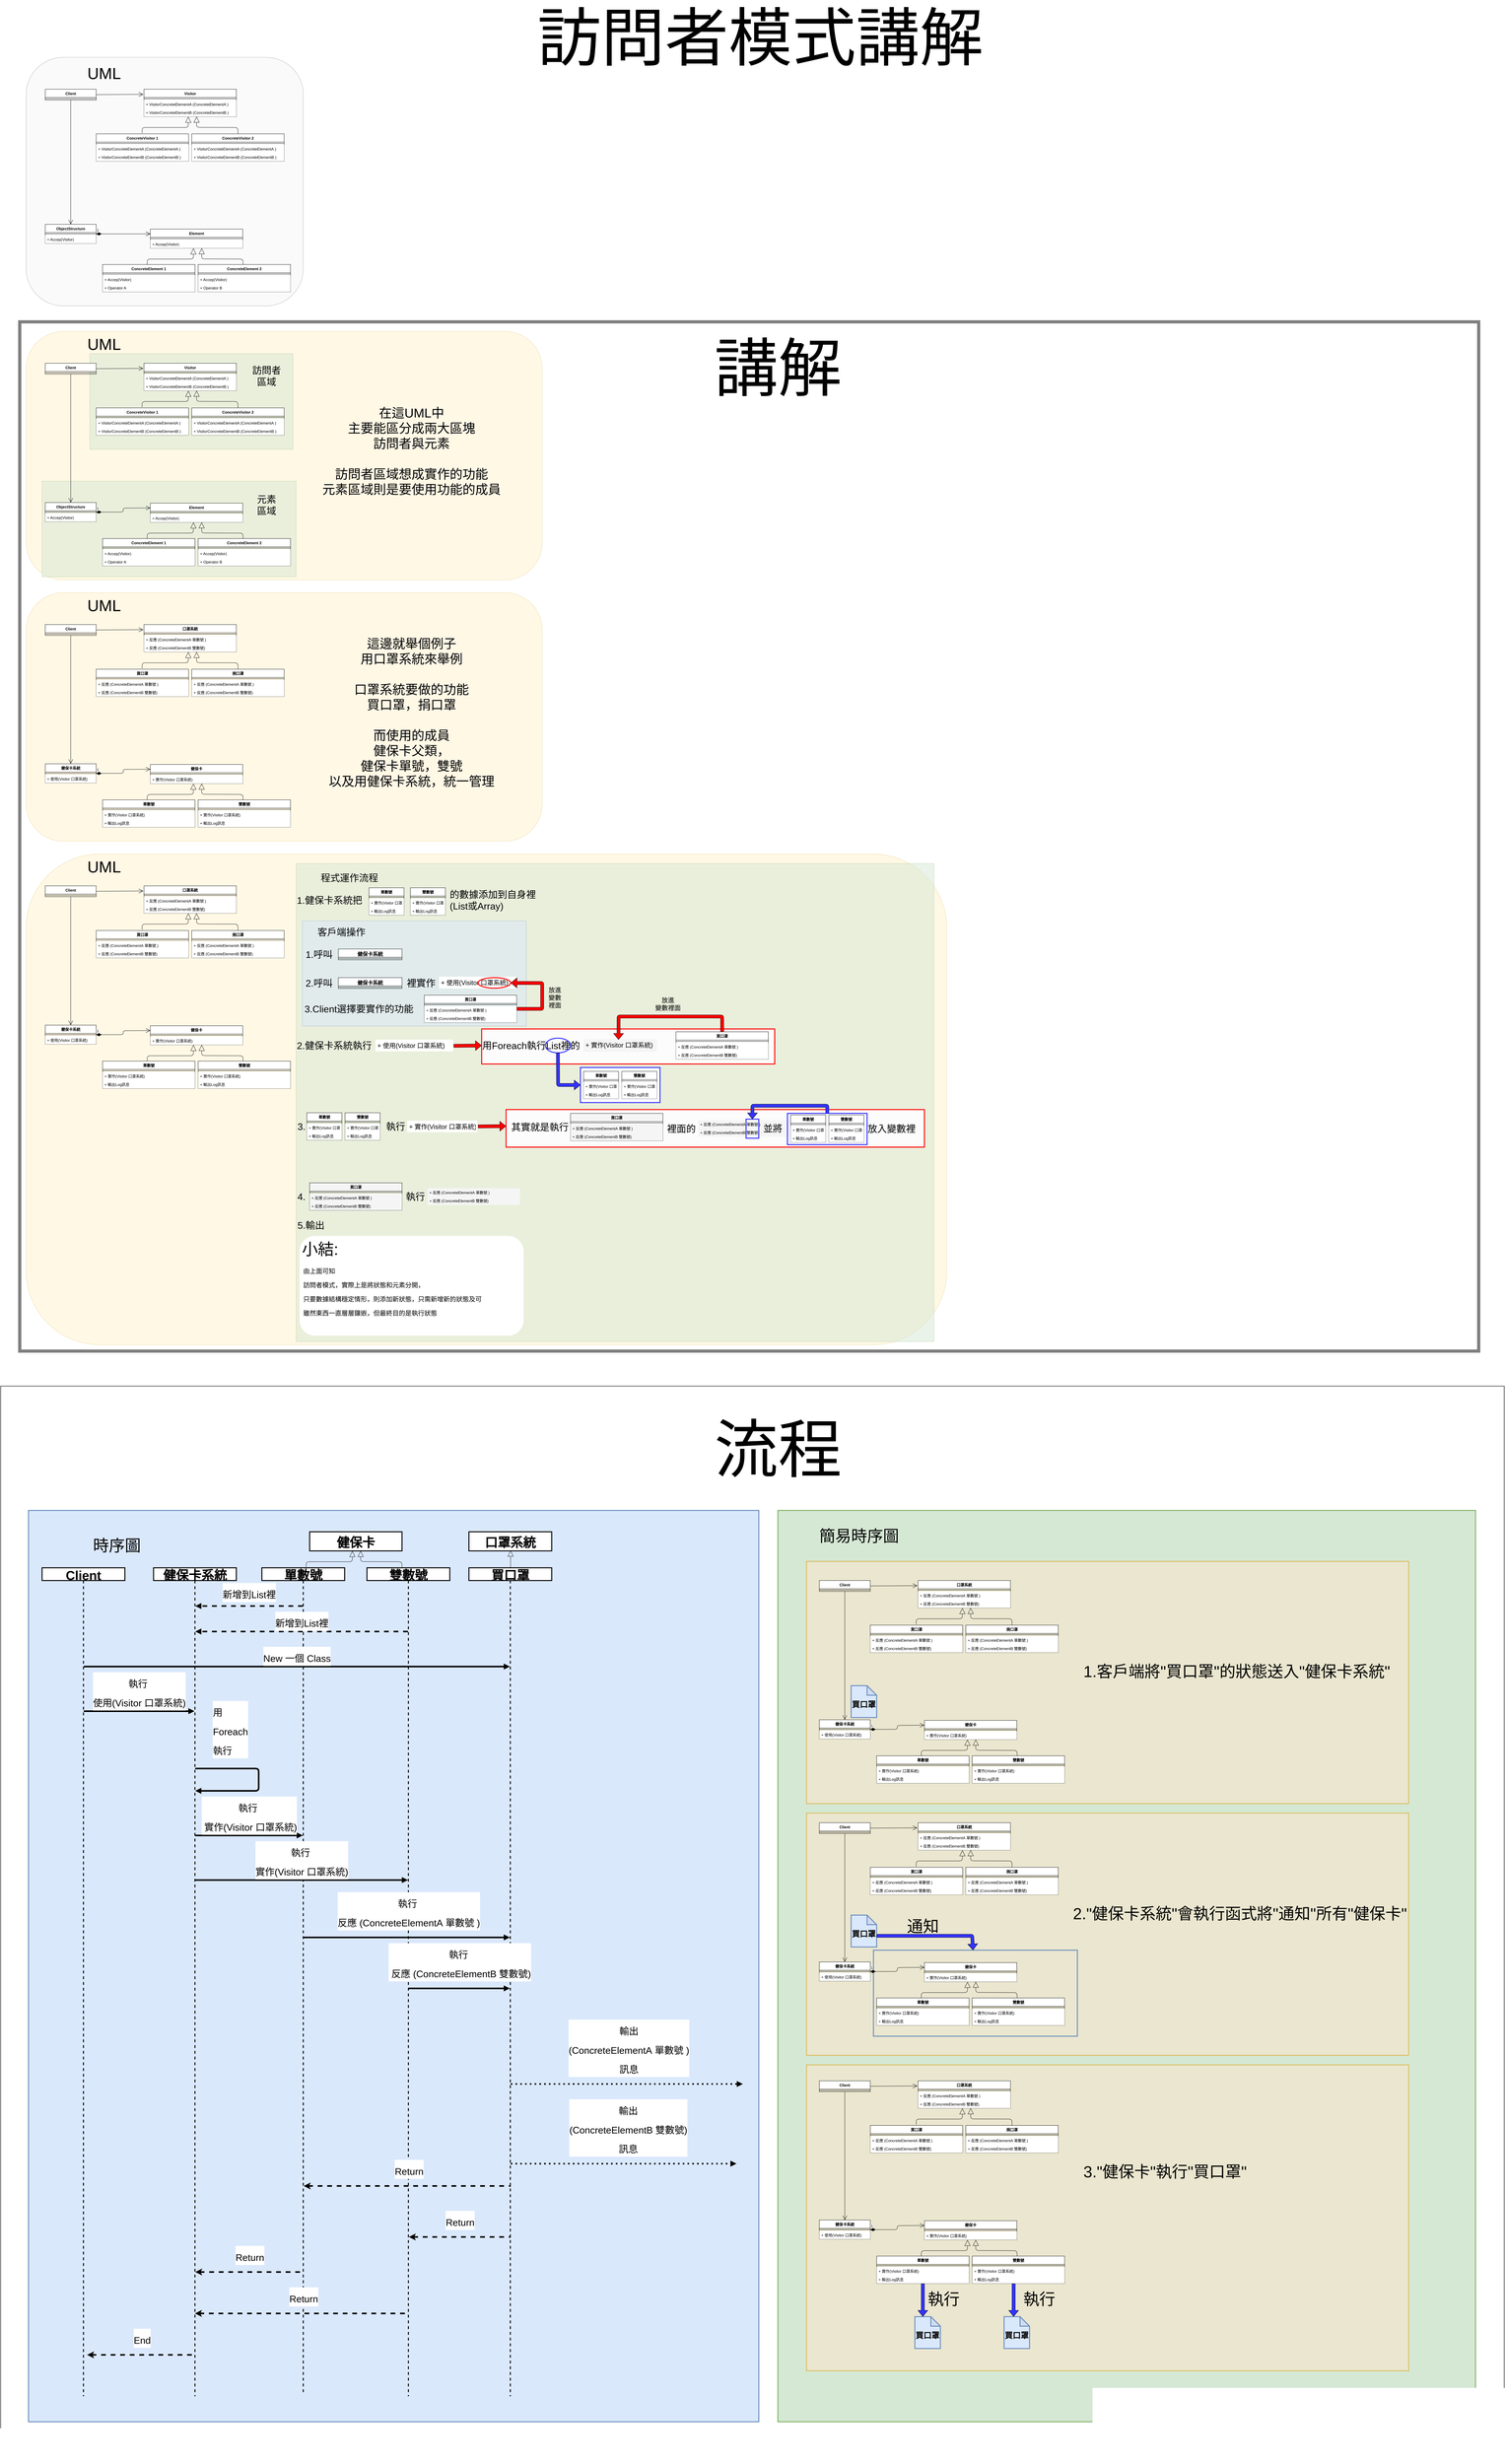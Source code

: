 <mxfile version="12.9.3" type="device"><diagram id="1nQkBQNpJTIHCJl939mM" name="第1頁"><mxGraphModel dx="5343" dy="3290" grid="1" gridSize="10" guides="1" tooltips="1" connect="1" arrows="1" fold="1" page="0" pageScale="1" pageWidth="827" pageHeight="1169" math="0" shadow="0"><root><mxCell id="0"/><mxCell id="1" parent="0"/><mxCell id="Ch9vZuH9rI_1Du4zAy73-643" value="" style="rounded=0;whiteSpace=wrap;html=1;strokeWidth=10;fontSize=50;opacity=50;align=left;" vertex="1" parent="1"><mxGeometry x="-10" y="980" width="4580" height="3230" as="geometry"/></mxCell><mxCell id="Ch9vZuH9rI_1Du4zAy73-645" value="" style="rounded=0;whiteSpace=wrap;html=1;strokeColor=#000000;strokeWidth=3;fillColor=#FFFFFF;fontSize=50;opacity=50;align=left;" vertex="1" parent="1"><mxGeometry x="-70" y="4320" width="4720" height="3380" as="geometry"/></mxCell><mxCell id="Ch9vZuH9rI_1Du4zAy73-646" value="&lt;span style=&quot;font-size: 200px&quot;&gt;流程&lt;/span&gt;" style="text;html=1;align=center;verticalAlign=middle;resizable=0;points=[];autosize=1;fontSize=50;" vertex="1" parent="1"><mxGeometry x="2160" y="4460" width="420" height="120" as="geometry"/></mxCell><mxCell id="Ch9vZuH9rI_1Du4zAy73-637" value="" style="rounded=0;whiteSpace=wrap;html=1;strokeColor=#82b366;strokeWidth=3;fillColor=#d5e8d4;fontSize=50;align=left;" vertex="1" parent="1"><mxGeometry x="2370" y="4710" width="2190" height="2860" as="geometry"/></mxCell><mxCell id="Ch9vZuH9rI_1Du4zAy73-641" value="" style="rounded=0;whiteSpace=wrap;html=1;strokeColor=#d79b00;strokeWidth=3;fillColor=#ffe6cc;fontSize=50;align=left;opacity=50;" vertex="1" parent="1"><mxGeometry x="2460" y="6450" width="1890" height="960" as="geometry"/></mxCell><mxCell id="Ch9vZuH9rI_1Du4zAy73-640" value="" style="rounded=0;whiteSpace=wrap;html=1;strokeColor=#d79b00;strokeWidth=3;fillColor=#ffe6cc;fontSize=50;align=left;opacity=50;" vertex="1" parent="1"><mxGeometry x="2460" y="5660" width="1890" height="760" as="geometry"/></mxCell><mxCell id="Ch9vZuH9rI_1Du4zAy73-638" value="" style="rounded=0;whiteSpace=wrap;html=1;strokeColor=#d79b00;strokeWidth=3;fillColor=#ffe6cc;fontSize=50;align=left;opacity=50;" vertex="1" parent="1"><mxGeometry x="2460" y="4870" width="1890" height="760" as="geometry"/></mxCell><mxCell id="Ch9vZuH9rI_1Du4zAy73-592" value="" style="rounded=0;whiteSpace=wrap;html=1;strokeColor=#6c8ebf;strokeWidth=3;fillColor=none;fontSize=50;align=left;" vertex="1" parent="1"><mxGeometry x="2670" y="6090" width="640" height="270" as="geometry"/></mxCell><mxCell id="Ch9vZuH9rI_1Du4zAy73-514" value="" style="rounded=0;whiteSpace=wrap;html=1;strokeColor=#6c8ebf;strokeWidth=3;fillColor=#dae8fc;fontSize=50;align=left;" vertex="1" parent="1"><mxGeometry x="17.5" y="4710" width="2292.5" height="2860" as="geometry"/></mxCell><mxCell id="Ch9vZuH9rI_1Du4zAy73-1" value="" style="rounded=1;whiteSpace=wrap;html=1;fillColor=#fff2cc;strokeColor=#d6b656;opacity=50;" vertex="1" parent="1"><mxGeometry x="10" y="2650" width="2890" height="1540" as="geometry"/></mxCell><mxCell id="Ch9vZuH9rI_1Du4zAy73-61" value="" style="rounded=0;whiteSpace=wrap;html=1;fontSize=20;fillColor=#d5e8d4;strokeColor=#82b366;opacity=50;" vertex="1" parent="1"><mxGeometry x="857.5" y="2680" width="2002.5" height="1500" as="geometry"/></mxCell><mxCell id="Ch9vZuH9rI_1Du4zAy73-292" value="" style="rounded=1;whiteSpace=wrap;html=1;strokeColor=#FFFFFF;strokeWidth=3;fillColor=#ffffff;fontSize=50;align=left;verticalAlign=middle;" vertex="1" parent="1"><mxGeometry x="870" y="3850" width="700" height="310" as="geometry"/></mxCell><mxCell id="Ch9vZuH9rI_1Du4zAy73-215" value="" style="rounded=0;whiteSpace=wrap;html=1;strokeColor=#FF0000;strokeWidth=3;fillColor=#FCFCFC;fontSize=20;align=left;" vertex="1" parent="1"><mxGeometry x="1516.66" y="3452" width="1313.34" height="118" as="geometry"/></mxCell><mxCell id="Ch9vZuH9rI_1Du4zAy73-202" value="" style="rounded=0;whiteSpace=wrap;html=1;strokeColor=#3333FF;strokeWidth=3;fillColor=#ffffff;fontSize=20;align=left;" vertex="1" parent="1"><mxGeometry x="1750" y="3320" width="250" height="110" as="geometry"/></mxCell><mxCell id="Ch9vZuH9rI_1Du4zAy73-196" value="" style="rounded=0;whiteSpace=wrap;html=1;strokeColor=#FF0000;strokeWidth=3;fillColor=#FCFCFC;fontSize=20;align=left;" vertex="1" parent="1"><mxGeometry x="1440" y="3199" width="920" height="110" as="geometry"/></mxCell><mxCell id="pINczXM0lwtOHfYEzLp7-75" value="" style="rounded=1;whiteSpace=wrap;html=1;fillColor=#fff2cc;strokeColor=#d6b656;opacity=50;" parent="1" vertex="1"><mxGeometry x="10" y="1010" width="1620" height="780" as="geometry"/></mxCell><mxCell id="pINczXM0lwtOHfYEzLp7-116" value="" style="rounded=0;whiteSpace=wrap;html=1;fillColor=#d5e8d4;fontSize=30;opacity=50;strokeColor=#82b366;" parent="1" vertex="1"><mxGeometry x="60" y="1480" width="797.5" height="300" as="geometry"/></mxCell><mxCell id="pINczXM0lwtOHfYEzLp7-114" value="" style="rounded=0;whiteSpace=wrap;html=1;fillColor=#d5e8d4;fontSize=30;opacity=50;strokeColor=#82b366;" parent="1" vertex="1"><mxGeometry x="210" y="1080" width="637.5" height="300" as="geometry"/></mxCell><mxCell id="pINczXM0lwtOHfYEzLp7-71" value="" style="rounded=1;whiteSpace=wrap;html=1;fillColor=#f5f5f5;strokeColor=#666666;fontColor=#333333;opacity=50;" parent="1" vertex="1"><mxGeometry x="10" y="150" width="870" height="780" as="geometry"/></mxCell><mxCell id="pINczXM0lwtOHfYEzLp7-1" value="&lt;font style=&quot;font-size: 200px&quot;&gt;訪問者模式講解&lt;/font&gt;" style="text;html=1;strokeColor=none;fillColor=none;align=center;verticalAlign=middle;whiteSpace=wrap;rounded=0;fontSize=30;" parent="1" vertex="1"><mxGeometry x="130" y="20" width="4370" height="140" as="geometry"/></mxCell><mxCell id="pINczXM0lwtOHfYEzLp7-63" value="" style="endArrow=block;endSize=16;endFill=0;html=1;entryX=0.48;entryY=1.014;entryDx=0;entryDy=0;entryPerimeter=0;exitX=0.497;exitY=-0.028;exitDx=0;exitDy=0;exitPerimeter=0;" parent="1" source="pINczXM0lwtOHfYEzLp7-24" target="pINczXM0lwtOHfYEzLp7-15" edge="1"><mxGeometry width="160" relative="1" as="geometry"><mxPoint x="420" y="400" as="sourcePoint"/><mxPoint x="580" y="400" as="targetPoint"/><Array as="points"><mxPoint x="374" y="370"/><mxPoint x="519" y="370"/></Array></mxGeometry></mxCell><mxCell id="pINczXM0lwtOHfYEzLp7-64" value="" style="endArrow=block;endSize=16;endFill=0;html=1;entryX=0.48;entryY=1.014;entryDx=0;entryDy=0;entryPerimeter=0;exitX=0.5;exitY=0;exitDx=0;exitDy=0;" parent="1" source="pINczXM0lwtOHfYEzLp7-29" edge="1"><mxGeometry width="160" relative="1" as="geometry"><mxPoint x="400.13" y="387.232" as="sourcePoint"/><mxPoint x="545.2" y="336.004" as="targetPoint"/><Array as="points"><mxPoint x="675" y="370"/><mxPoint x="545" y="369.64"/></Array></mxGeometry></mxCell><mxCell id="pINczXM0lwtOHfYEzLp7-65" value="" style="endArrow=block;endSize=16;endFill=0;html=1;entryX=0.48;entryY=1.014;entryDx=0;entryDy=0;entryPerimeter=0;exitX=0.497;exitY=-0.028;exitDx=0;exitDy=0;exitPerimeter=0;" parent="1" edge="1"><mxGeometry width="160" relative="1" as="geometry"><mxPoint x="390.13" y="800.592" as="sourcePoint"/><mxPoint x="535.2" y="749.364" as="targetPoint"/><Array as="points"><mxPoint x="390" y="783"/><mxPoint x="535" y="783"/></Array></mxGeometry></mxCell><mxCell id="pINczXM0lwtOHfYEzLp7-66" value="" style="endArrow=block;endSize=16;endFill=0;html=1;entryX=0.48;entryY=1.014;entryDx=0;entryDy=0;entryPerimeter=0;exitX=0.5;exitY=0;exitDx=0;exitDy=0;" parent="1" edge="1"><mxGeometry width="160" relative="1" as="geometry"><mxPoint x="691" y="803" as="sourcePoint"/><mxPoint x="561.2" y="749.004" as="targetPoint"/><Array as="points"><mxPoint x="691" y="783"/><mxPoint x="561" y="782.64"/></Array></mxGeometry></mxCell><mxCell id="pINczXM0lwtOHfYEzLp7-67" value="1" style="endArrow=open;html=1;endSize=12;startArrow=diamondThin;startSize=14;startFill=1;edgeStyle=orthogonalEdgeStyle;align=left;verticalAlign=bottom;exitX=1;exitY=0.5;exitDx=0;exitDy=0;" parent="1" source="pINczXM0lwtOHfYEzLp7-37" edge="1"><mxGeometry x="-1" y="3" relative="1" as="geometry"><mxPoint x="330" y="960" as="sourcePoint"/><mxPoint x="400" y="704" as="targetPoint"/></mxGeometry></mxCell><mxCell id="pINczXM0lwtOHfYEzLp7-69" value="" style="endArrow=open;endFill=1;endSize=12;html=1;exitX=0.5;exitY=1;exitDx=0;exitDy=0;entryX=0.5;entryY=0;entryDx=0;entryDy=0;" parent="1" source="pINczXM0lwtOHfYEzLp7-3" target="pINczXM0lwtOHfYEzLp7-37" edge="1"><mxGeometry width="160" relative="1" as="geometry"><mxPoint x="320" y="430" as="sourcePoint"/><mxPoint x="480" y="430" as="targetPoint"/></mxGeometry></mxCell><mxCell id="pINczXM0lwtOHfYEzLp7-70" value="" style="endArrow=open;endFill=1;endSize=12;html=1;exitX=1;exitY=0.5;exitDx=0;exitDy=0;entryX=-0.008;entryY=0.188;entryDx=0;entryDy=0;entryPerimeter=0;" parent="1" source="pINczXM0lwtOHfYEzLp7-3" target="pINczXM0lwtOHfYEzLp7-7" edge="1"><mxGeometry width="160" relative="1" as="geometry"><mxPoint x="160" y="294.0" as="sourcePoint"/><mxPoint x="160" y="697" as="targetPoint"/></mxGeometry></mxCell><mxCell id="pINczXM0lwtOHfYEzLp7-3" value="Client" style="swimlane;fontStyle=1;align=center;verticalAlign=top;childLayout=stackLayout;horizontal=1;startSize=26;horizontalStack=0;resizeParent=1;resizeParentMax=0;resizeLast=0;collapsible=1;marginBottom=0;" parent="1" vertex="1"><mxGeometry x="70" y="250" width="160" height="34" as="geometry"/></mxCell><mxCell id="pINczXM0lwtOHfYEzLp7-5" value="" style="line;strokeWidth=1;fillColor=none;align=left;verticalAlign=middle;spacingTop=-1;spacingLeft=3;spacingRight=3;rotatable=0;labelPosition=right;points=[];portConstraint=eastwest;" parent="pINczXM0lwtOHfYEzLp7-3" vertex="1"><mxGeometry y="26" width="160" height="8" as="geometry"/></mxCell><mxCell id="pINczXM0lwtOHfYEzLp7-7" value="Visitor" style="swimlane;fontStyle=1;align=center;verticalAlign=top;childLayout=stackLayout;horizontal=1;startSize=26;horizontalStack=0;resizeParent=1;resizeParentMax=0;resizeLast=0;collapsible=1;marginBottom=0;fillColor=#ffffff;" parent="1" vertex="1"><mxGeometry x="380" y="250" width="290" height="86" as="geometry"/></mxCell><mxCell id="pINczXM0lwtOHfYEzLp7-9" value="" style="line;strokeWidth=1;fillColor=none;align=left;verticalAlign=middle;spacingTop=-1;spacingLeft=3;spacingRight=3;rotatable=0;labelPosition=right;points=[];portConstraint=eastwest;" parent="pINczXM0lwtOHfYEzLp7-7" vertex="1"><mxGeometry y="26" width="290" height="8" as="geometry"/></mxCell><mxCell id="pINczXM0lwtOHfYEzLp7-10" value="+ VisitorConcreteElementA (ConcreteElementA )" style="text;strokeColor=none;fillColor=#ffffff;align=left;verticalAlign=top;spacingLeft=4;spacingRight=4;overflow=hidden;rotatable=0;points=[[0,0.5],[1,0.5]];portConstraint=eastwest;" parent="pINczXM0lwtOHfYEzLp7-7" vertex="1"><mxGeometry y="34" width="290" height="26" as="geometry"/></mxCell><mxCell id="pINczXM0lwtOHfYEzLp7-15" value="+ VisitorConcreteElementB (ConcreteElementB )" style="text;strokeColor=none;fillColor=#ffffff;align=left;verticalAlign=top;spacingLeft=4;spacingRight=4;overflow=hidden;rotatable=0;points=[[0,0.5],[1,0.5]];portConstraint=eastwest;" parent="pINczXM0lwtOHfYEzLp7-7" vertex="1"><mxGeometry y="60" width="290" height="26" as="geometry"/></mxCell><mxCell id="pINczXM0lwtOHfYEzLp7-29" value="ConcreteVisitor 2" style="swimlane;fontStyle=1;align=center;verticalAlign=top;childLayout=stackLayout;horizontal=1;startSize=26;horizontalStack=0;resizeParent=1;resizeParentMax=0;resizeLast=0;collapsible=1;marginBottom=0;fillColor=#ffffff;" parent="1" vertex="1"><mxGeometry x="530" y="390" width="290" height="86" as="geometry"/></mxCell><mxCell id="pINczXM0lwtOHfYEzLp7-30" value="" style="line;strokeWidth=1;fillColor=none;align=left;verticalAlign=middle;spacingTop=-1;spacingLeft=3;spacingRight=3;rotatable=0;labelPosition=right;points=[];portConstraint=eastwest;" parent="pINczXM0lwtOHfYEzLp7-29" vertex="1"><mxGeometry y="26" width="290" height="8" as="geometry"/></mxCell><mxCell id="pINczXM0lwtOHfYEzLp7-31" value="+ VisitorConcreteElementA (ConcreteElementA )" style="text;strokeColor=none;fillColor=#ffffff;align=left;verticalAlign=top;spacingLeft=4;spacingRight=4;overflow=hidden;rotatable=0;points=[[0,0.5],[1,0.5]];portConstraint=eastwest;" parent="pINczXM0lwtOHfYEzLp7-29" vertex="1"><mxGeometry y="34" width="290" height="26" as="geometry"/></mxCell><mxCell id="pINczXM0lwtOHfYEzLp7-32" value="+ VisitorConcreteElementB (ConcreteElementB )" style="text;strokeColor=none;fillColor=#ffffff;align=left;verticalAlign=top;spacingLeft=4;spacingRight=4;overflow=hidden;rotatable=0;points=[[0,0.5],[1,0.5]];portConstraint=eastwest;" parent="pINczXM0lwtOHfYEzLp7-29" vertex="1"><mxGeometry y="60" width="290" height="26" as="geometry"/></mxCell><mxCell id="pINczXM0lwtOHfYEzLp7-24" value="ConcreteVisitor 1" style="swimlane;fontStyle=1;align=center;verticalAlign=top;childLayout=stackLayout;horizontal=1;startSize=26;horizontalStack=0;resizeParent=1;resizeParentMax=0;resizeLast=0;collapsible=1;marginBottom=0;fillColor=#ffffff;" parent="1" vertex="1"><mxGeometry x="230" y="390" width="290" height="86" as="geometry"/></mxCell><mxCell id="pINczXM0lwtOHfYEzLp7-25" value="" style="line;strokeWidth=1;fillColor=none;align=left;verticalAlign=middle;spacingTop=-1;spacingLeft=3;spacingRight=3;rotatable=0;labelPosition=right;points=[];portConstraint=eastwest;" parent="pINczXM0lwtOHfYEzLp7-24" vertex="1"><mxGeometry y="26" width="290" height="8" as="geometry"/></mxCell><mxCell id="pINczXM0lwtOHfYEzLp7-26" value="+ VisitorConcreteElementA (ConcreteElementA )" style="text;strokeColor=none;fillColor=#ffffff;align=left;verticalAlign=top;spacingLeft=4;spacingRight=4;overflow=hidden;rotatable=0;points=[[0,0.5],[1,0.5]];portConstraint=eastwest;" parent="pINczXM0lwtOHfYEzLp7-24" vertex="1"><mxGeometry y="34" width="290" height="26" as="geometry"/></mxCell><mxCell id="pINczXM0lwtOHfYEzLp7-27" value="+ VisitorConcreteElementB (ConcreteElementB )" style="text;strokeColor=none;fillColor=#ffffff;align=left;verticalAlign=top;spacingLeft=4;spacingRight=4;overflow=hidden;rotatable=0;points=[[0,0.5],[1,0.5]];portConstraint=eastwest;" parent="pINczXM0lwtOHfYEzLp7-24" vertex="1"><mxGeometry y="60" width="290" height="26" as="geometry"/></mxCell><mxCell id="pINczXM0lwtOHfYEzLp7-43" value="ConcreteElement 1" style="swimlane;fontStyle=1;align=center;verticalAlign=top;childLayout=stackLayout;horizontal=1;startSize=26;horizontalStack=0;resizeParent=1;resizeParentMax=0;resizeLast=0;collapsible=1;marginBottom=0;fillColor=#ffffff;" parent="1" vertex="1"><mxGeometry x="250" y="800" width="290" height="86" as="geometry"/></mxCell><mxCell id="pINczXM0lwtOHfYEzLp7-44" value="" style="line;strokeWidth=1;fillColor=none;align=left;verticalAlign=middle;spacingTop=-1;spacingLeft=3;spacingRight=3;rotatable=0;labelPosition=right;points=[];portConstraint=eastwest;" parent="pINczXM0lwtOHfYEzLp7-43" vertex="1"><mxGeometry y="26" width="290" height="8" as="geometry"/></mxCell><mxCell id="pINczXM0lwtOHfYEzLp7-52" value="+ Accep(Visitor)" style="text;strokeColor=none;fillColor=#ffffff;align=left;verticalAlign=top;spacingLeft=4;spacingRight=4;overflow=hidden;rotatable=0;points=[[0,0.5],[1,0.5]];portConstraint=eastwest;" parent="pINczXM0lwtOHfYEzLp7-43" vertex="1"><mxGeometry y="34" width="290" height="26" as="geometry"/></mxCell><mxCell id="pINczXM0lwtOHfYEzLp7-54" value="+ Operator A" style="text;strokeColor=none;fillColor=#ffffff;align=left;verticalAlign=top;spacingLeft=4;spacingRight=4;overflow=hidden;rotatable=0;points=[[0,0.5],[1,0.5]];portConstraint=eastwest;" parent="pINczXM0lwtOHfYEzLp7-43" vertex="1"><mxGeometry y="60" width="290" height="26" as="geometry"/></mxCell><mxCell id="pINczXM0lwtOHfYEzLp7-47" value="ConcreteElement 2" style="swimlane;fontStyle=1;align=center;verticalAlign=top;childLayout=stackLayout;horizontal=1;startSize=26;horizontalStack=0;resizeParent=1;resizeParentMax=0;resizeLast=0;collapsible=1;marginBottom=0;" parent="1" vertex="1"><mxGeometry x="550" y="800" width="290" height="86" as="geometry"/></mxCell><mxCell id="pINczXM0lwtOHfYEzLp7-48" value="" style="line;strokeWidth=1;fillColor=none;align=left;verticalAlign=middle;spacingTop=-1;spacingLeft=3;spacingRight=3;rotatable=0;labelPosition=right;points=[];portConstraint=eastwest;" parent="pINczXM0lwtOHfYEzLp7-47" vertex="1"><mxGeometry y="26" width="290" height="8" as="geometry"/></mxCell><mxCell id="pINczXM0lwtOHfYEzLp7-53" value="+ Accep(Visitor)" style="text;strokeColor=none;fillColor=#ffffff;align=left;verticalAlign=top;spacingLeft=4;spacingRight=4;overflow=hidden;rotatable=0;points=[[0,0.5],[1,0.5]];portConstraint=eastwest;" parent="pINczXM0lwtOHfYEzLp7-47" vertex="1"><mxGeometry y="34" width="290" height="26" as="geometry"/></mxCell><mxCell id="pINczXM0lwtOHfYEzLp7-55" value="+ Operator B" style="text;strokeColor=none;fillColor=#ffffff;align=left;verticalAlign=top;spacingLeft=4;spacingRight=4;overflow=hidden;rotatable=0;points=[[0,0.5],[1,0.5]];portConstraint=eastwest;" parent="pINczXM0lwtOHfYEzLp7-47" vertex="1"><mxGeometry y="60" width="290" height="26" as="geometry"/></mxCell><mxCell id="pINczXM0lwtOHfYEzLp7-39" value="Element" style="swimlane;fontStyle=1;align=center;verticalAlign=top;childLayout=stackLayout;horizontal=1;startSize=26;horizontalStack=0;resizeParent=1;resizeParentMax=0;resizeLast=0;collapsible=1;marginBottom=0;" parent="1" vertex="1"><mxGeometry x="400" y="689" width="290" height="60" as="geometry"/></mxCell><mxCell id="pINczXM0lwtOHfYEzLp7-40" value="" style="line;strokeWidth=1;fillColor=none;align=left;verticalAlign=middle;spacingTop=-1;spacingLeft=3;spacingRight=3;rotatable=0;labelPosition=right;points=[];portConstraint=eastwest;" parent="pINczXM0lwtOHfYEzLp7-39" vertex="1"><mxGeometry y="26" width="290" height="8" as="geometry"/></mxCell><mxCell id="pINczXM0lwtOHfYEzLp7-42" value="+ Accep(Visitor)" style="text;strokeColor=none;fillColor=#ffffff;align=left;verticalAlign=top;spacingLeft=4;spacingRight=4;overflow=hidden;rotatable=0;points=[[0,0.5],[1,0.5]];portConstraint=eastwest;" parent="pINczXM0lwtOHfYEzLp7-39" vertex="1"><mxGeometry y="34" width="290" height="26" as="geometry"/></mxCell><mxCell id="pINczXM0lwtOHfYEzLp7-37" value="ObjectStructure" style="swimlane;fontStyle=1;align=center;verticalAlign=top;childLayout=stackLayout;horizontal=1;startSize=26;horizontalStack=0;resizeParent=1;resizeParentMax=0;resizeLast=0;collapsible=1;marginBottom=0;" parent="1" vertex="1"><mxGeometry x="70" y="674" width="160" height="60" as="geometry"/></mxCell><mxCell id="pINczXM0lwtOHfYEzLp7-38" value="" style="line;strokeWidth=1;fillColor=none;align=left;verticalAlign=middle;spacingTop=-1;spacingLeft=3;spacingRight=3;rotatable=0;labelPosition=right;points=[];portConstraint=eastwest;" parent="pINczXM0lwtOHfYEzLp7-37" vertex="1"><mxGeometry y="26" width="160" height="8" as="geometry"/></mxCell><mxCell id="Ch9vZuH9rI_1Du4zAy73-130" value="+ Accep(Visitor)" style="text;strokeColor=none;fillColor=#ffffff;align=left;verticalAlign=top;spacingLeft=4;spacingRight=4;overflow=hidden;rotatable=0;points=[[0,0.5],[1,0.5]];portConstraint=eastwest;" vertex="1" parent="pINczXM0lwtOHfYEzLp7-37"><mxGeometry y="34" width="160" height="26" as="geometry"/></mxCell><mxCell id="pINczXM0lwtOHfYEzLp7-72" value="&lt;font style=&quot;font-size: 50px&quot;&gt;UML&lt;/font&gt;" style="text;html=1;strokeColor=none;fillColor=none;align=center;verticalAlign=middle;whiteSpace=wrap;rounded=0;fontSize=30;" parent="1" vertex="1"><mxGeometry x="90" y="170" width="330" height="60" as="geometry"/></mxCell><mxCell id="pINczXM0lwtOHfYEzLp7-76" value="" style="endArrow=block;endSize=16;endFill=0;html=1;entryX=0.48;entryY=1.014;entryDx=0;entryDy=0;entryPerimeter=0;exitX=0.497;exitY=-0.028;exitDx=0;exitDy=0;exitPerimeter=0;" parent="1" source="pINczXM0lwtOHfYEzLp7-93" target="pINczXM0lwtOHfYEzLp7-88" edge="1"><mxGeometry width="160" relative="1" as="geometry"><mxPoint x="420" y="1260" as="sourcePoint"/><mxPoint x="580" y="1260" as="targetPoint"/><Array as="points"><mxPoint x="374" y="1230"/><mxPoint x="519" y="1230"/></Array></mxGeometry></mxCell><mxCell id="pINczXM0lwtOHfYEzLp7-77" value="" style="endArrow=block;endSize=16;endFill=0;html=1;entryX=0.48;entryY=1.014;entryDx=0;entryDy=0;entryPerimeter=0;exitX=0.5;exitY=0;exitDx=0;exitDy=0;" parent="1" source="pINczXM0lwtOHfYEzLp7-89" edge="1"><mxGeometry width="160" relative="1" as="geometry"><mxPoint x="400.13" y="1247.232" as="sourcePoint"/><mxPoint x="545.2" y="1196.004" as="targetPoint"/><Array as="points"><mxPoint x="675" y="1230"/><mxPoint x="545" y="1229.64"/></Array></mxGeometry></mxCell><mxCell id="pINczXM0lwtOHfYEzLp7-78" value="" style="endArrow=block;endSize=16;endFill=0;html=1;entryX=0.48;entryY=1.014;entryDx=0;entryDy=0;entryPerimeter=0;exitX=0.497;exitY=-0.028;exitDx=0;exitDy=0;exitPerimeter=0;" parent="1" edge="1"><mxGeometry width="160" relative="1" as="geometry"><mxPoint x="390.13" y="1660.592" as="sourcePoint"/><mxPoint x="535.2" y="1609.364" as="targetPoint"/><Array as="points"><mxPoint x="390" y="1643"/><mxPoint x="535" y="1643"/></Array></mxGeometry></mxCell><mxCell id="pINczXM0lwtOHfYEzLp7-79" value="" style="endArrow=block;endSize=16;endFill=0;html=1;entryX=0.48;entryY=1.014;entryDx=0;entryDy=0;entryPerimeter=0;exitX=0.5;exitY=0;exitDx=0;exitDy=0;" parent="1" edge="1"><mxGeometry width="160" relative="1" as="geometry"><mxPoint x="691" y="1663" as="sourcePoint"/><mxPoint x="561.2" y="1609.004" as="targetPoint"/><Array as="points"><mxPoint x="691" y="1643"/><mxPoint x="561" y="1642.64"/></Array></mxGeometry></mxCell><mxCell id="pINczXM0lwtOHfYEzLp7-80" value="1" style="endArrow=open;html=1;endSize=12;startArrow=diamondThin;startSize=14;startFill=1;edgeStyle=orthogonalEdgeStyle;align=left;verticalAlign=bottom;exitX=1;exitY=0.5;exitDx=0;exitDy=0;" parent="1" source="pINczXM0lwtOHfYEzLp7-108" edge="1"><mxGeometry x="-1" y="3" relative="1" as="geometry"><mxPoint x="330" y="1820" as="sourcePoint"/><mxPoint x="400" y="1564" as="targetPoint"/></mxGeometry></mxCell><mxCell id="pINczXM0lwtOHfYEzLp7-81" value="" style="endArrow=open;endFill=1;endSize=12;html=1;exitX=0.5;exitY=1;exitDx=0;exitDy=0;entryX=0.5;entryY=0;entryDx=0;entryDy=0;" parent="1" source="pINczXM0lwtOHfYEzLp7-83" target="pINczXM0lwtOHfYEzLp7-108" edge="1"><mxGeometry width="160" relative="1" as="geometry"><mxPoint x="320" y="1290" as="sourcePoint"/><mxPoint x="480" y="1290" as="targetPoint"/></mxGeometry></mxCell><mxCell id="pINczXM0lwtOHfYEzLp7-82" value="" style="endArrow=open;endFill=1;endSize=12;html=1;exitX=1;exitY=0.5;exitDx=0;exitDy=0;entryX=-0.008;entryY=0.188;entryDx=0;entryDy=0;entryPerimeter=0;" parent="1" source="pINczXM0lwtOHfYEzLp7-83" target="pINczXM0lwtOHfYEzLp7-85" edge="1"><mxGeometry width="160" relative="1" as="geometry"><mxPoint x="160" y="1154" as="sourcePoint"/><mxPoint x="160" y="1557" as="targetPoint"/></mxGeometry></mxCell><mxCell id="pINczXM0lwtOHfYEzLp7-110" value="&lt;font style=&quot;font-size: 50px&quot;&gt;UML&lt;/font&gt;" style="text;html=1;strokeColor=none;fillColor=none;align=center;verticalAlign=middle;whiteSpace=wrap;rounded=0;fontSize=30;" parent="1" vertex="1"><mxGeometry x="90" y="1020" width="330" height="60" as="geometry"/></mxCell><mxCell id="pINczXM0lwtOHfYEzLp7-83" value="Client" style="swimlane;fontStyle=1;align=center;verticalAlign=top;childLayout=stackLayout;horizontal=1;startSize=26;horizontalStack=0;resizeParent=1;resizeParentMax=0;resizeLast=0;collapsible=1;marginBottom=0;" parent="1" vertex="1"><mxGeometry x="70" y="1110" width="160" height="34" as="geometry"/></mxCell><mxCell id="pINczXM0lwtOHfYEzLp7-84" value="" style="line;strokeWidth=1;fillColor=none;align=left;verticalAlign=middle;spacingTop=-1;spacingLeft=3;spacingRight=3;rotatable=0;labelPosition=right;points=[];portConstraint=eastwest;" parent="pINczXM0lwtOHfYEzLp7-83" vertex="1"><mxGeometry y="26" width="160" height="8" as="geometry"/></mxCell><mxCell id="pINczXM0lwtOHfYEzLp7-85" value="Visitor" style="swimlane;fontStyle=1;align=center;verticalAlign=top;childLayout=stackLayout;horizontal=1;startSize=26;horizontalStack=0;resizeParent=1;resizeParentMax=0;resizeLast=0;collapsible=1;marginBottom=0;fillColor=#ffffff;" parent="1" vertex="1"><mxGeometry x="380" y="1110" width="290" height="86" as="geometry"/></mxCell><mxCell id="pINczXM0lwtOHfYEzLp7-86" value="" style="line;strokeWidth=1;fillColor=none;align=left;verticalAlign=middle;spacingTop=-1;spacingLeft=3;spacingRight=3;rotatable=0;labelPosition=right;points=[];portConstraint=eastwest;" parent="pINczXM0lwtOHfYEzLp7-85" vertex="1"><mxGeometry y="26" width="290" height="8" as="geometry"/></mxCell><mxCell id="pINczXM0lwtOHfYEzLp7-87" value="+ VisitorConcreteElementA (ConcreteElementA )" style="text;strokeColor=none;fillColor=#ffffff;align=left;verticalAlign=top;spacingLeft=4;spacingRight=4;overflow=hidden;rotatable=0;points=[[0,0.5],[1,0.5]];portConstraint=eastwest;" parent="pINczXM0lwtOHfYEzLp7-85" vertex="1"><mxGeometry y="34" width="290" height="26" as="geometry"/></mxCell><mxCell id="pINczXM0lwtOHfYEzLp7-88" value="+ VisitorConcreteElementB (ConcreteElementB )" style="text;strokeColor=none;fillColor=#ffffff;align=left;verticalAlign=top;spacingLeft=4;spacingRight=4;overflow=hidden;rotatable=0;points=[[0,0.5],[1,0.5]];portConstraint=eastwest;" parent="pINczXM0lwtOHfYEzLp7-85" vertex="1"><mxGeometry y="60" width="290" height="26" as="geometry"/></mxCell><mxCell id="pINczXM0lwtOHfYEzLp7-89" value="ConcreteVisitor 2" style="swimlane;fontStyle=1;align=center;verticalAlign=top;childLayout=stackLayout;horizontal=1;startSize=26;horizontalStack=0;resizeParent=1;resizeParentMax=0;resizeLast=0;collapsible=1;marginBottom=0;fillColor=#ffffff;" parent="1" vertex="1"><mxGeometry x="530" y="1250" width="290" height="86" as="geometry"/></mxCell><mxCell id="pINczXM0lwtOHfYEzLp7-90" value="" style="line;strokeWidth=1;fillColor=none;align=left;verticalAlign=middle;spacingTop=-1;spacingLeft=3;spacingRight=3;rotatable=0;labelPosition=right;points=[];portConstraint=eastwest;" parent="pINczXM0lwtOHfYEzLp7-89" vertex="1"><mxGeometry y="26" width="290" height="8" as="geometry"/></mxCell><mxCell id="pINczXM0lwtOHfYEzLp7-91" value="+ VisitorConcreteElementA (ConcreteElementA )" style="text;strokeColor=none;fillColor=#ffffff;align=left;verticalAlign=top;spacingLeft=4;spacingRight=4;overflow=hidden;rotatable=0;points=[[0,0.5],[1,0.5]];portConstraint=eastwest;" parent="pINczXM0lwtOHfYEzLp7-89" vertex="1"><mxGeometry y="34" width="290" height="26" as="geometry"/></mxCell><mxCell id="pINczXM0lwtOHfYEzLp7-92" value="+ VisitorConcreteElementB (ConcreteElementB )" style="text;strokeColor=none;fillColor=#ffffff;align=left;verticalAlign=top;spacingLeft=4;spacingRight=4;overflow=hidden;rotatable=0;points=[[0,0.5],[1,0.5]];portConstraint=eastwest;" parent="pINczXM0lwtOHfYEzLp7-89" vertex="1"><mxGeometry y="60" width="290" height="26" as="geometry"/></mxCell><mxCell id="pINczXM0lwtOHfYEzLp7-93" value="ConcreteVisitor 1" style="swimlane;fontStyle=1;align=center;verticalAlign=top;childLayout=stackLayout;horizontal=1;startSize=26;horizontalStack=0;resizeParent=1;resizeParentMax=0;resizeLast=0;collapsible=1;marginBottom=0;fillColor=#ffffff;" parent="1" vertex="1"><mxGeometry x="230" y="1250" width="290" height="86" as="geometry"/></mxCell><mxCell id="pINczXM0lwtOHfYEzLp7-94" value="" style="line;strokeWidth=1;fillColor=none;align=left;verticalAlign=middle;spacingTop=-1;spacingLeft=3;spacingRight=3;rotatable=0;labelPosition=right;points=[];portConstraint=eastwest;" parent="pINczXM0lwtOHfYEzLp7-93" vertex="1"><mxGeometry y="26" width="290" height="8" as="geometry"/></mxCell><mxCell id="pINczXM0lwtOHfYEzLp7-95" value="+ VisitorConcreteElementA (ConcreteElementA )" style="text;strokeColor=none;fillColor=#ffffff;align=left;verticalAlign=top;spacingLeft=4;spacingRight=4;overflow=hidden;rotatable=0;points=[[0,0.5],[1,0.5]];portConstraint=eastwest;" parent="pINczXM0lwtOHfYEzLp7-93" vertex="1"><mxGeometry y="34" width="290" height="26" as="geometry"/></mxCell><mxCell id="pINczXM0lwtOHfYEzLp7-96" value="+ VisitorConcreteElementB (ConcreteElementB )" style="text;strokeColor=none;fillColor=#ffffff;align=left;verticalAlign=top;spacingLeft=4;spacingRight=4;overflow=hidden;rotatable=0;points=[[0,0.5],[1,0.5]];portConstraint=eastwest;" parent="pINczXM0lwtOHfYEzLp7-93" vertex="1"><mxGeometry y="60" width="290" height="26" as="geometry"/></mxCell><mxCell id="pINczXM0lwtOHfYEzLp7-97" value="ConcreteElement 1" style="swimlane;fontStyle=1;align=center;verticalAlign=top;childLayout=stackLayout;horizontal=1;startSize=26;horizontalStack=0;resizeParent=1;resizeParentMax=0;resizeLast=0;collapsible=1;marginBottom=0;fillColor=#ffffff;" parent="1" vertex="1"><mxGeometry x="250" y="1660" width="290" height="86" as="geometry"/></mxCell><mxCell id="pINczXM0lwtOHfYEzLp7-98" value="" style="line;strokeWidth=1;fillColor=none;align=left;verticalAlign=middle;spacingTop=-1;spacingLeft=3;spacingRight=3;rotatable=0;labelPosition=right;points=[];portConstraint=eastwest;" parent="pINczXM0lwtOHfYEzLp7-97" vertex="1"><mxGeometry y="26" width="290" height="8" as="geometry"/></mxCell><mxCell id="pINczXM0lwtOHfYEzLp7-99" value="+ Accep(Visitor)" style="text;strokeColor=none;fillColor=#ffffff;align=left;verticalAlign=top;spacingLeft=4;spacingRight=4;overflow=hidden;rotatable=0;points=[[0,0.5],[1,0.5]];portConstraint=eastwest;" parent="pINczXM0lwtOHfYEzLp7-97" vertex="1"><mxGeometry y="34" width="290" height="26" as="geometry"/></mxCell><mxCell id="pINczXM0lwtOHfYEzLp7-100" value="+ Operator A" style="text;strokeColor=none;fillColor=#ffffff;align=left;verticalAlign=top;spacingLeft=4;spacingRight=4;overflow=hidden;rotatable=0;points=[[0,0.5],[1,0.5]];portConstraint=eastwest;" parent="pINczXM0lwtOHfYEzLp7-97" vertex="1"><mxGeometry y="60" width="290" height="26" as="geometry"/></mxCell><mxCell id="pINczXM0lwtOHfYEzLp7-101" value="ConcreteElement 2" style="swimlane;fontStyle=1;align=center;verticalAlign=top;childLayout=stackLayout;horizontal=1;startSize=26;horizontalStack=0;resizeParent=1;resizeParentMax=0;resizeLast=0;collapsible=1;marginBottom=0;" parent="1" vertex="1"><mxGeometry x="550" y="1660" width="290" height="86" as="geometry"/></mxCell><mxCell id="pINczXM0lwtOHfYEzLp7-102" value="" style="line;strokeWidth=1;fillColor=none;align=left;verticalAlign=middle;spacingTop=-1;spacingLeft=3;spacingRight=3;rotatable=0;labelPosition=right;points=[];portConstraint=eastwest;" parent="pINczXM0lwtOHfYEzLp7-101" vertex="1"><mxGeometry y="26" width="290" height="8" as="geometry"/></mxCell><mxCell id="pINczXM0lwtOHfYEzLp7-103" value="+ Accep(Visitor)" style="text;strokeColor=none;fillColor=#ffffff;align=left;verticalAlign=top;spacingLeft=4;spacingRight=4;overflow=hidden;rotatable=0;points=[[0,0.5],[1,0.5]];portConstraint=eastwest;" parent="pINczXM0lwtOHfYEzLp7-101" vertex="1"><mxGeometry y="34" width="290" height="26" as="geometry"/></mxCell><mxCell id="pINczXM0lwtOHfYEzLp7-104" value="+ Operator B" style="text;strokeColor=none;fillColor=#ffffff;align=left;verticalAlign=top;spacingLeft=4;spacingRight=4;overflow=hidden;rotatable=0;points=[[0,0.5],[1,0.5]];portConstraint=eastwest;" parent="pINczXM0lwtOHfYEzLp7-101" vertex="1"><mxGeometry y="60" width="290" height="26" as="geometry"/></mxCell><mxCell id="pINczXM0lwtOHfYEzLp7-105" value="Element" style="swimlane;fontStyle=1;align=center;verticalAlign=top;childLayout=stackLayout;horizontal=1;startSize=26;horizontalStack=0;resizeParent=1;resizeParentMax=0;resizeLast=0;collapsible=1;marginBottom=0;" parent="1" vertex="1"><mxGeometry x="400" y="1549" width="290" height="60" as="geometry"/></mxCell><mxCell id="pINczXM0lwtOHfYEzLp7-106" value="" style="line;strokeWidth=1;fillColor=none;align=left;verticalAlign=middle;spacingTop=-1;spacingLeft=3;spacingRight=3;rotatable=0;labelPosition=right;points=[];portConstraint=eastwest;" parent="pINczXM0lwtOHfYEzLp7-105" vertex="1"><mxGeometry y="26" width="290" height="8" as="geometry"/></mxCell><mxCell id="pINczXM0lwtOHfYEzLp7-107" value="+ Accep(Visitor)" style="text;strokeColor=none;fillColor=#ffffff;align=left;verticalAlign=top;spacingLeft=4;spacingRight=4;overflow=hidden;rotatable=0;points=[[0,0.5],[1,0.5]];portConstraint=eastwest;" parent="pINczXM0lwtOHfYEzLp7-105" vertex="1"><mxGeometry y="34" width="290" height="26" as="geometry"/></mxCell><mxCell id="pINczXM0lwtOHfYEzLp7-108" value="ObjectStructure" style="swimlane;fontStyle=1;align=center;verticalAlign=top;childLayout=stackLayout;horizontal=1;startSize=26;horizontalStack=0;resizeParent=1;resizeParentMax=0;resizeLast=0;collapsible=1;marginBottom=0;" parent="1" vertex="1"><mxGeometry x="70" y="1547" width="160" height="60" as="geometry"/></mxCell><mxCell id="pINczXM0lwtOHfYEzLp7-109" value="" style="line;strokeWidth=1;fillColor=none;align=left;verticalAlign=middle;spacingTop=-1;spacingLeft=3;spacingRight=3;rotatable=0;labelPosition=right;points=[];portConstraint=eastwest;" parent="pINczXM0lwtOHfYEzLp7-108" vertex="1"><mxGeometry y="26" width="160" height="8" as="geometry"/></mxCell><mxCell id="Ch9vZuH9rI_1Du4zAy73-129" value="+ Accep(Visitor)" style="text;strokeColor=none;fillColor=#ffffff;align=left;verticalAlign=top;spacingLeft=4;spacingRight=4;overflow=hidden;rotatable=0;points=[[0,0.5],[1,0.5]];portConstraint=eastwest;" vertex="1" parent="pINczXM0lwtOHfYEzLp7-108"><mxGeometry y="34" width="160" height="26" as="geometry"/></mxCell><mxCell id="pINczXM0lwtOHfYEzLp7-111" value="&lt;font style=&quot;font-size: 40px&quot;&gt;在這UML中&lt;br&gt;主要能區分成兩大區塊&lt;br&gt;訪問者與元素&lt;br&gt;&lt;br&gt;訪問者區域想成實作的功能&lt;br&gt;元素區域則是要使用功能的成員&lt;br&gt;&lt;/font&gt;" style="text;html=1;strokeColor=none;fillColor=none;align=center;verticalAlign=middle;whiteSpace=wrap;rounded=0;fontSize=30;opacity=50;" parent="1" vertex="1"><mxGeometry x="870" y="1080" width="700" height="610" as="geometry"/></mxCell><mxCell id="pINczXM0lwtOHfYEzLp7-117" value="訪問者區域" style="text;html=1;strokeColor=none;fillColor=none;align=center;verticalAlign=middle;whiteSpace=wrap;rounded=0;fontSize=30;opacity=50;" parent="1" vertex="1"><mxGeometry x="710" y="1110" width="110" height="80" as="geometry"/></mxCell><mxCell id="pINczXM0lwtOHfYEzLp7-118" value="元素&lt;br&gt;區域" style="text;html=1;strokeColor=none;fillColor=none;align=center;verticalAlign=middle;whiteSpace=wrap;rounded=0;fontSize=30;opacity=50;" parent="1" vertex="1"><mxGeometry x="710" y="1520" width="110" height="70" as="geometry"/></mxCell><mxCell id="pINczXM0lwtOHfYEzLp7-119" value="" style="rounded=1;whiteSpace=wrap;html=1;fillColor=#fff2cc;strokeColor=#d6b656;opacity=50;" parent="1" vertex="1"><mxGeometry x="10" y="1830" width="1620" height="780" as="geometry"/></mxCell><mxCell id="pINczXM0lwtOHfYEzLp7-122" value="" style="endArrow=block;endSize=16;endFill=0;html=1;entryX=0.48;entryY=1.014;entryDx=0;entryDy=0;entryPerimeter=0;exitX=0.497;exitY=-0.028;exitDx=0;exitDy=0;exitPerimeter=0;" parent="1" source="pINczXM0lwtOHfYEzLp7-140" target="pINczXM0lwtOHfYEzLp7-135" edge="1"><mxGeometry width="160" relative="1" as="geometry"><mxPoint x="420" y="2080" as="sourcePoint"/><mxPoint x="580" y="2080" as="targetPoint"/><Array as="points"><mxPoint x="374" y="2050"/><mxPoint x="519" y="2050"/></Array></mxGeometry></mxCell><mxCell id="pINczXM0lwtOHfYEzLp7-123" value="" style="endArrow=block;endSize=16;endFill=0;html=1;entryX=0.48;entryY=1.014;entryDx=0;entryDy=0;entryPerimeter=0;exitX=0.5;exitY=0;exitDx=0;exitDy=0;" parent="1" source="pINczXM0lwtOHfYEzLp7-136" edge="1"><mxGeometry width="160" relative="1" as="geometry"><mxPoint x="400.13" y="2067.232" as="sourcePoint"/><mxPoint x="545.2" y="2016.004" as="targetPoint"/><Array as="points"><mxPoint x="675" y="2050"/><mxPoint x="545" y="2049.64"/></Array></mxGeometry></mxCell><mxCell id="pINczXM0lwtOHfYEzLp7-124" value="" style="endArrow=block;endSize=16;endFill=0;html=1;entryX=0.48;entryY=1.014;entryDx=0;entryDy=0;entryPerimeter=0;exitX=0.497;exitY=-0.028;exitDx=0;exitDy=0;exitPerimeter=0;" parent="1" edge="1"><mxGeometry width="160" relative="1" as="geometry"><mxPoint x="390.13" y="2480.592" as="sourcePoint"/><mxPoint x="535.2" y="2429.364" as="targetPoint"/><Array as="points"><mxPoint x="390" y="2463"/><mxPoint x="535" y="2463"/></Array></mxGeometry></mxCell><mxCell id="pINczXM0lwtOHfYEzLp7-125" value="" style="endArrow=block;endSize=16;endFill=0;html=1;entryX=0.48;entryY=1.014;entryDx=0;entryDy=0;entryPerimeter=0;exitX=0.5;exitY=0;exitDx=0;exitDy=0;" parent="1" edge="1"><mxGeometry width="160" relative="1" as="geometry"><mxPoint x="691" y="2483" as="sourcePoint"/><mxPoint x="561.2" y="2429.004" as="targetPoint"/><Array as="points"><mxPoint x="691" y="2463"/><mxPoint x="561" y="2462.64"/></Array></mxGeometry></mxCell><mxCell id="pINczXM0lwtOHfYEzLp7-126" value="1" style="endArrow=open;html=1;endSize=12;startArrow=diamondThin;startSize=14;startFill=1;edgeStyle=orthogonalEdgeStyle;align=left;verticalAlign=bottom;exitX=1;exitY=0.5;exitDx=0;exitDy=0;" parent="1" source="pINczXM0lwtOHfYEzLp7-155" edge="1"><mxGeometry x="-1" y="3" relative="1" as="geometry"><mxPoint x="330" y="2640" as="sourcePoint"/><mxPoint x="400" y="2384.0" as="targetPoint"/></mxGeometry></mxCell><mxCell id="pINczXM0lwtOHfYEzLp7-127" value="" style="endArrow=open;endFill=1;endSize=12;html=1;exitX=0.5;exitY=1;exitDx=0;exitDy=0;entryX=0.5;entryY=0;entryDx=0;entryDy=0;" parent="1" source="pINczXM0lwtOHfYEzLp7-130" target="pINczXM0lwtOHfYEzLp7-155" edge="1"><mxGeometry width="160" relative="1" as="geometry"><mxPoint x="320" y="2110" as="sourcePoint"/><mxPoint x="480" y="2110" as="targetPoint"/></mxGeometry></mxCell><mxCell id="pINczXM0lwtOHfYEzLp7-128" value="" style="endArrow=open;endFill=1;endSize=12;html=1;exitX=1;exitY=0.5;exitDx=0;exitDy=0;entryX=-0.008;entryY=0.188;entryDx=0;entryDy=0;entryPerimeter=0;" parent="1" source="pINczXM0lwtOHfYEzLp7-130" target="pINczXM0lwtOHfYEzLp7-132" edge="1"><mxGeometry width="160" relative="1" as="geometry"><mxPoint x="160" y="1974" as="sourcePoint"/><mxPoint x="160" y="2377" as="targetPoint"/></mxGeometry></mxCell><mxCell id="pINczXM0lwtOHfYEzLp7-129" value="&lt;font style=&quot;font-size: 50px&quot;&gt;UML&lt;/font&gt;" style="text;html=1;strokeColor=none;fillColor=none;align=center;verticalAlign=middle;whiteSpace=wrap;rounded=0;fontSize=30;" parent="1" vertex="1"><mxGeometry x="90" y="1840" width="330" height="60" as="geometry"/></mxCell><mxCell id="pINczXM0lwtOHfYEzLp7-157" value="&lt;span style=&quot;font-size: 40px&quot;&gt;這邊就舉個例子&lt;br&gt;用口罩系統來舉例&lt;br&gt;&lt;br&gt;口罩系統要做的功能&lt;br&gt;買口罩，捐口罩&lt;br&gt;&lt;br&gt;而使用的成員&lt;br&gt;健保卡父類，&lt;br&gt;健保卡單號，雙號&lt;br&gt;以及用健保卡系統，統一管理&lt;br&gt;&lt;/span&gt;" style="text;html=1;strokeColor=none;fillColor=none;align=center;verticalAlign=middle;whiteSpace=wrap;rounded=0;fontSize=30;opacity=50;" parent="1" vertex="1"><mxGeometry x="870" y="1900" width="700" height="610" as="geometry"/></mxCell><mxCell id="pINczXM0lwtOHfYEzLp7-130" value="Client" style="swimlane;fontStyle=1;align=center;verticalAlign=top;childLayout=stackLayout;horizontal=1;startSize=26;horizontalStack=0;resizeParent=1;resizeParentMax=0;resizeLast=0;collapsible=1;marginBottom=0;" parent="1" vertex="1"><mxGeometry x="70" y="1930" width="160" height="34" as="geometry"/></mxCell><mxCell id="pINczXM0lwtOHfYEzLp7-131" value="" style="line;strokeWidth=1;fillColor=none;align=left;verticalAlign=middle;spacingTop=-1;spacingLeft=3;spacingRight=3;rotatable=0;labelPosition=right;points=[];portConstraint=eastwest;" parent="pINczXM0lwtOHfYEzLp7-130" vertex="1"><mxGeometry y="26" width="160" height="8" as="geometry"/></mxCell><mxCell id="pINczXM0lwtOHfYEzLp7-132" value="口罩系統" style="swimlane;fontStyle=1;align=center;verticalAlign=top;childLayout=stackLayout;horizontal=1;startSize=26;horizontalStack=0;resizeParent=1;resizeParentMax=0;resizeLast=0;collapsible=1;marginBottom=0;fillColor=#ffffff;" parent="1" vertex="1"><mxGeometry x="380" y="1930" width="290" height="86" as="geometry"/></mxCell><mxCell id="pINczXM0lwtOHfYEzLp7-133" value="" style="line;strokeWidth=1;fillColor=none;align=left;verticalAlign=middle;spacingTop=-1;spacingLeft=3;spacingRight=3;rotatable=0;labelPosition=right;points=[];portConstraint=eastwest;" parent="pINczXM0lwtOHfYEzLp7-132" vertex="1"><mxGeometry y="26" width="290" height="8" as="geometry"/></mxCell><mxCell id="pINczXM0lwtOHfYEzLp7-134" value="+ 反應 (ConcreteElementA 單數號 )" style="text;strokeColor=none;fillColor=#ffffff;align=left;verticalAlign=top;spacingLeft=4;spacingRight=4;overflow=hidden;rotatable=0;points=[[0,0.5],[1,0.5]];portConstraint=eastwest;" parent="pINczXM0lwtOHfYEzLp7-132" vertex="1"><mxGeometry y="34" width="290" height="26" as="geometry"/></mxCell><mxCell id="pINczXM0lwtOHfYEzLp7-135" value="+ 反應 (ConcreteElementB 雙數號)" style="text;strokeColor=none;fillColor=#ffffff;align=left;verticalAlign=top;spacingLeft=4;spacingRight=4;overflow=hidden;rotatable=0;points=[[0,0.5],[1,0.5]];portConstraint=eastwest;" parent="pINczXM0lwtOHfYEzLp7-132" vertex="1"><mxGeometry y="60" width="290" height="26" as="geometry"/></mxCell><mxCell id="pINczXM0lwtOHfYEzLp7-136" value="捐口罩" style="swimlane;fontStyle=1;align=center;verticalAlign=top;childLayout=stackLayout;horizontal=1;startSize=26;horizontalStack=0;resizeParent=1;resizeParentMax=0;resizeLast=0;collapsible=1;marginBottom=0;fillColor=#ffffff;" parent="1" vertex="1"><mxGeometry x="530" y="2070" width="290" height="86" as="geometry"/></mxCell><mxCell id="pINczXM0lwtOHfYEzLp7-137" value="" style="line;strokeWidth=1;fillColor=none;align=left;verticalAlign=middle;spacingTop=-1;spacingLeft=3;spacingRight=3;rotatable=0;labelPosition=right;points=[];portConstraint=eastwest;" parent="pINczXM0lwtOHfYEzLp7-136" vertex="1"><mxGeometry y="26" width="290" height="8" as="geometry"/></mxCell><mxCell id="pINczXM0lwtOHfYEzLp7-165" value="+ 反應 (ConcreteElementA 單數號 )" style="text;strokeColor=none;fillColor=#ffffff;align=left;verticalAlign=top;spacingLeft=4;spacingRight=4;overflow=hidden;rotatable=0;points=[[0,0.5],[1,0.5]];portConstraint=eastwest;" parent="pINczXM0lwtOHfYEzLp7-136" vertex="1"><mxGeometry y="34" width="290" height="26" as="geometry"/></mxCell><mxCell id="pINczXM0lwtOHfYEzLp7-166" value="+ 反應 (ConcreteElementB 雙數號)" style="text;strokeColor=none;fillColor=#ffffff;align=left;verticalAlign=top;spacingLeft=4;spacingRight=4;overflow=hidden;rotatable=0;points=[[0,0.5],[1,0.5]];portConstraint=eastwest;" parent="pINczXM0lwtOHfYEzLp7-136" vertex="1"><mxGeometry y="60" width="290" height="26" as="geometry"/></mxCell><mxCell id="pINczXM0lwtOHfYEzLp7-140" value="買口罩" style="swimlane;fontStyle=1;align=center;verticalAlign=top;childLayout=stackLayout;horizontal=1;startSize=26;horizontalStack=0;resizeParent=1;resizeParentMax=0;resizeLast=0;collapsible=1;marginBottom=0;fillColor=#ffffff;" parent="1" vertex="1"><mxGeometry x="230" y="2070" width="290" height="86" as="geometry"/></mxCell><mxCell id="pINczXM0lwtOHfYEzLp7-141" value="" style="line;strokeWidth=1;fillColor=none;align=left;verticalAlign=middle;spacingTop=-1;spacingLeft=3;spacingRight=3;rotatable=0;labelPosition=right;points=[];portConstraint=eastwest;" parent="pINczXM0lwtOHfYEzLp7-140" vertex="1"><mxGeometry y="26" width="290" height="8" as="geometry"/></mxCell><mxCell id="pINczXM0lwtOHfYEzLp7-163" value="+ 反應 (ConcreteElementA 單數號 )" style="text;strokeColor=none;fillColor=#ffffff;align=left;verticalAlign=top;spacingLeft=4;spacingRight=4;overflow=hidden;rotatable=0;points=[[0,0.5],[1,0.5]];portConstraint=eastwest;" parent="pINczXM0lwtOHfYEzLp7-140" vertex="1"><mxGeometry y="34" width="290" height="26" as="geometry"/></mxCell><mxCell id="pINczXM0lwtOHfYEzLp7-164" value="+ 反應 (ConcreteElementB 雙數號)" style="text;strokeColor=none;fillColor=#ffffff;align=left;verticalAlign=top;spacingLeft=4;spacingRight=4;overflow=hidden;rotatable=0;points=[[0,0.5],[1,0.5]];portConstraint=eastwest;" parent="pINczXM0lwtOHfYEzLp7-140" vertex="1"><mxGeometry y="60" width="290" height="26" as="geometry"/></mxCell><mxCell id="pINczXM0lwtOHfYEzLp7-144" value="單數號" style="swimlane;fontStyle=1;align=center;verticalAlign=top;childLayout=stackLayout;horizontal=1;startSize=26;horizontalStack=0;resizeParent=1;resizeParentMax=0;resizeLast=0;collapsible=1;marginBottom=0;fillColor=#ffffff;" parent="1" vertex="1"><mxGeometry x="250" y="2480" width="290" height="86" as="geometry"/></mxCell><mxCell id="pINczXM0lwtOHfYEzLp7-145" value="" style="line;strokeWidth=1;fillColor=none;align=left;verticalAlign=middle;spacingTop=-1;spacingLeft=3;spacingRight=3;rotatable=0;labelPosition=right;points=[];portConstraint=eastwest;" parent="pINczXM0lwtOHfYEzLp7-144" vertex="1"><mxGeometry y="26" width="290" height="8" as="geometry"/></mxCell><mxCell id="pINczXM0lwtOHfYEzLp7-160" value="+ 實作(Visitor 口罩系統)" style="text;strokeColor=none;fillColor=#ffffff;align=left;verticalAlign=top;spacingLeft=4;spacingRight=4;overflow=hidden;rotatable=0;points=[[0,0.5],[1,0.5]];portConstraint=eastwest;" parent="pINczXM0lwtOHfYEzLp7-144" vertex="1"><mxGeometry y="34" width="290" height="26" as="geometry"/></mxCell><mxCell id="pINczXM0lwtOHfYEzLp7-147" value="+ 輸出Log訊息" style="text;strokeColor=none;fillColor=#ffffff;align=left;verticalAlign=top;spacingLeft=4;spacingRight=4;overflow=hidden;rotatable=0;points=[[0,0.5],[1,0.5]];portConstraint=eastwest;" parent="pINczXM0lwtOHfYEzLp7-144" vertex="1"><mxGeometry y="60" width="290" height="26" as="geometry"/></mxCell><mxCell id="pINczXM0lwtOHfYEzLp7-148" value="雙數號" style="swimlane;fontStyle=1;align=center;verticalAlign=top;childLayout=stackLayout;horizontal=1;startSize=26;horizontalStack=0;resizeParent=1;resizeParentMax=0;resizeLast=0;collapsible=1;marginBottom=0;" parent="1" vertex="1"><mxGeometry x="550" y="2480" width="290" height="86" as="geometry"/></mxCell><mxCell id="pINczXM0lwtOHfYEzLp7-149" value="" style="line;strokeWidth=1;fillColor=none;align=left;verticalAlign=middle;spacingTop=-1;spacingLeft=3;spacingRight=3;rotatable=0;labelPosition=right;points=[];portConstraint=eastwest;" parent="pINczXM0lwtOHfYEzLp7-148" vertex="1"><mxGeometry y="26" width="290" height="8" as="geometry"/></mxCell><mxCell id="pINczXM0lwtOHfYEzLp7-161" value="+ 實作(Visitor 口罩系統)" style="text;strokeColor=none;fillColor=#ffffff;align=left;verticalAlign=top;spacingLeft=4;spacingRight=4;overflow=hidden;rotatable=0;points=[[0,0.5],[1,0.5]];portConstraint=eastwest;" parent="pINczXM0lwtOHfYEzLp7-148" vertex="1"><mxGeometry y="34" width="290" height="26" as="geometry"/></mxCell><mxCell id="pINczXM0lwtOHfYEzLp7-162" value="+ 輸出Log訊息" style="text;strokeColor=none;fillColor=#ffffff;align=left;verticalAlign=top;spacingLeft=4;spacingRight=4;overflow=hidden;rotatable=0;points=[[0,0.5],[1,0.5]];portConstraint=eastwest;" parent="pINczXM0lwtOHfYEzLp7-148" vertex="1"><mxGeometry y="60" width="290" height="26" as="geometry"/></mxCell><mxCell id="pINczXM0lwtOHfYEzLp7-152" value="健保卡" style="swimlane;fontStyle=1;align=center;verticalAlign=top;childLayout=stackLayout;horizontal=1;startSize=26;horizontalStack=0;resizeParent=1;resizeParentMax=0;resizeLast=0;collapsible=1;marginBottom=0;" parent="1" vertex="1"><mxGeometry x="400" y="2369" width="290" height="60" as="geometry"/></mxCell><mxCell id="pINczXM0lwtOHfYEzLp7-153" value="" style="line;strokeWidth=1;fillColor=none;align=left;verticalAlign=middle;spacingTop=-1;spacingLeft=3;spacingRight=3;rotatable=0;labelPosition=right;points=[];portConstraint=eastwest;" parent="pINczXM0lwtOHfYEzLp7-152" vertex="1"><mxGeometry y="26" width="290" height="8" as="geometry"/></mxCell><mxCell id="pINczXM0lwtOHfYEzLp7-154" value="+ 實作(Visitor 口罩系統)" style="text;strokeColor=none;fillColor=#ffffff;align=left;verticalAlign=top;spacingLeft=4;spacingRight=4;overflow=hidden;rotatable=0;points=[[0,0.5],[1,0.5]];portConstraint=eastwest;" parent="pINczXM0lwtOHfYEzLp7-152" vertex="1"><mxGeometry y="34" width="290" height="26" as="geometry"/></mxCell><mxCell id="pINczXM0lwtOHfYEzLp7-155" value="健保卡系統" style="swimlane;fontStyle=1;align=center;verticalAlign=top;childLayout=stackLayout;horizontal=1;startSize=26;horizontalStack=0;resizeParent=1;resizeParentMax=0;resizeLast=0;collapsible=1;marginBottom=0;" parent="1" vertex="1"><mxGeometry x="70" y="2367" width="160" height="60" as="geometry"/></mxCell><mxCell id="pINczXM0lwtOHfYEzLp7-156" value="" style="line;strokeWidth=1;fillColor=none;align=left;verticalAlign=middle;spacingTop=-1;spacingLeft=3;spacingRight=3;rotatable=0;labelPosition=right;points=[];portConstraint=eastwest;" parent="pINczXM0lwtOHfYEzLp7-155" vertex="1"><mxGeometry y="26" width="160" height="8" as="geometry"/></mxCell><mxCell id="Ch9vZuH9rI_1Du4zAy73-126" value="+ 使用(Visitor 口罩系統)" style="text;strokeColor=none;fillColor=#ffffff;align=left;verticalAlign=top;spacingLeft=4;spacingRight=4;overflow=hidden;rotatable=0;points=[[0,0.5],[1,0.5]];portConstraint=eastwest;" vertex="1" parent="pINczXM0lwtOHfYEzLp7-155"><mxGeometry y="34" width="160" height="26" as="geometry"/></mxCell><mxCell id="Ch9vZuH9rI_1Du4zAy73-2" value="" style="endArrow=block;endSize=16;endFill=0;html=1;entryX=0.48;entryY=1.014;entryDx=0;entryDy=0;entryPerimeter=0;exitX=0.497;exitY=-0.028;exitDx=0;exitDy=0;exitPerimeter=0;" edge="1" source="Ch9vZuH9rI_1Du4zAy73-21" target="Ch9vZuH9rI_1Du4zAy73-16" parent="1"><mxGeometry width="160" relative="1" as="geometry"><mxPoint x="420" y="2900" as="sourcePoint"/><mxPoint x="580" y="2900" as="targetPoint"/><Array as="points"><mxPoint x="374" y="2870"/><mxPoint x="519" y="2870"/></Array></mxGeometry></mxCell><mxCell id="Ch9vZuH9rI_1Du4zAy73-3" value="" style="endArrow=block;endSize=16;endFill=0;html=1;entryX=0.48;entryY=1.014;entryDx=0;entryDy=0;entryPerimeter=0;exitX=0.5;exitY=0;exitDx=0;exitDy=0;" edge="1" source="Ch9vZuH9rI_1Du4zAy73-17" parent="1"><mxGeometry width="160" relative="1" as="geometry"><mxPoint x="400.13" y="2887.232" as="sourcePoint"/><mxPoint x="545.2" y="2836.004" as="targetPoint"/><Array as="points"><mxPoint x="675" y="2870"/><mxPoint x="545" y="2869.64"/></Array></mxGeometry></mxCell><mxCell id="Ch9vZuH9rI_1Du4zAy73-4" value="" style="endArrow=block;endSize=16;endFill=0;html=1;entryX=0.48;entryY=1.014;entryDx=0;entryDy=0;entryPerimeter=0;exitX=0.497;exitY=-0.028;exitDx=0;exitDy=0;exitPerimeter=0;" edge="1" parent="1"><mxGeometry width="160" relative="1" as="geometry"><mxPoint x="390.13" y="3300.592" as="sourcePoint"/><mxPoint x="535.2" y="3249.364" as="targetPoint"/><Array as="points"><mxPoint x="390" y="3283"/><mxPoint x="535" y="3283"/></Array></mxGeometry></mxCell><mxCell id="Ch9vZuH9rI_1Du4zAy73-5" value="" style="endArrow=block;endSize=16;endFill=0;html=1;entryX=0.48;entryY=1.014;entryDx=0;entryDy=0;entryPerimeter=0;exitX=0.5;exitY=0;exitDx=0;exitDy=0;" edge="1" parent="1"><mxGeometry width="160" relative="1" as="geometry"><mxPoint x="691" y="3303" as="sourcePoint"/><mxPoint x="561.2" y="3249.004" as="targetPoint"/><Array as="points"><mxPoint x="691" y="3283"/><mxPoint x="561" y="3282.64"/></Array></mxGeometry></mxCell><mxCell id="Ch9vZuH9rI_1Du4zAy73-6" value="1" style="endArrow=open;html=1;endSize=12;startArrow=diamondThin;startSize=14;startFill=1;edgeStyle=orthogonalEdgeStyle;align=left;verticalAlign=bottom;exitX=1;exitY=0.5;exitDx=0;exitDy=0;" edge="1" source="Ch9vZuH9rI_1Du4zAy73-36" parent="1"><mxGeometry x="-1" y="3" relative="1" as="geometry"><mxPoint x="330" y="3460" as="sourcePoint"/><mxPoint x="400" y="3204.0" as="targetPoint"/></mxGeometry></mxCell><mxCell id="Ch9vZuH9rI_1Du4zAy73-7" value="" style="endArrow=open;endFill=1;endSize=12;html=1;exitX=0.5;exitY=1;exitDx=0;exitDy=0;entryX=0.5;entryY=0;entryDx=0;entryDy=0;" edge="1" source="Ch9vZuH9rI_1Du4zAy73-11" target="Ch9vZuH9rI_1Du4zAy73-36" parent="1"><mxGeometry width="160" relative="1" as="geometry"><mxPoint x="320" y="2930" as="sourcePoint"/><mxPoint x="480" y="2930" as="targetPoint"/></mxGeometry></mxCell><mxCell id="Ch9vZuH9rI_1Du4zAy73-8" value="" style="endArrow=open;endFill=1;endSize=12;html=1;exitX=1;exitY=0.5;exitDx=0;exitDy=0;entryX=-0.008;entryY=0.188;entryDx=0;entryDy=0;entryPerimeter=0;" edge="1" source="Ch9vZuH9rI_1Du4zAy73-11" target="Ch9vZuH9rI_1Du4zAy73-13" parent="1"><mxGeometry width="160" relative="1" as="geometry"><mxPoint x="160" y="2794" as="sourcePoint"/><mxPoint x="160" y="3197" as="targetPoint"/></mxGeometry></mxCell><mxCell id="Ch9vZuH9rI_1Du4zAy73-9" value="&lt;font style=&quot;font-size: 50px&quot;&gt;UML&lt;/font&gt;" style="text;html=1;strokeColor=none;fillColor=none;align=center;verticalAlign=middle;whiteSpace=wrap;rounded=0;fontSize=30;" vertex="1" parent="1"><mxGeometry x="90" y="2660" width="330" height="60" as="geometry"/></mxCell><mxCell id="Ch9vZuH9rI_1Du4zAy73-11" value="Client" style="swimlane;fontStyle=1;align=center;verticalAlign=top;childLayout=stackLayout;horizontal=1;startSize=26;horizontalStack=0;resizeParent=1;resizeParentMax=0;resizeLast=0;collapsible=1;marginBottom=0;" vertex="1" parent="1"><mxGeometry x="70" y="2750" width="160" height="34" as="geometry"/></mxCell><mxCell id="Ch9vZuH9rI_1Du4zAy73-12" value="" style="line;strokeWidth=1;fillColor=none;align=left;verticalAlign=middle;spacingTop=-1;spacingLeft=3;spacingRight=3;rotatable=0;labelPosition=right;points=[];portConstraint=eastwest;" vertex="1" parent="Ch9vZuH9rI_1Du4zAy73-11"><mxGeometry y="26" width="160" height="8" as="geometry"/></mxCell><mxCell id="Ch9vZuH9rI_1Du4zAy73-13" value="口罩系統" style="swimlane;fontStyle=1;align=center;verticalAlign=top;childLayout=stackLayout;horizontal=1;startSize=26;horizontalStack=0;resizeParent=1;resizeParentMax=0;resizeLast=0;collapsible=1;marginBottom=0;fillColor=#ffffff;" vertex="1" parent="1"><mxGeometry x="380" y="2750" width="290" height="86" as="geometry"/></mxCell><mxCell id="Ch9vZuH9rI_1Du4zAy73-14" value="" style="line;strokeWidth=1;fillColor=none;align=left;verticalAlign=middle;spacingTop=-1;spacingLeft=3;spacingRight=3;rotatable=0;labelPosition=right;points=[];portConstraint=eastwest;" vertex="1" parent="Ch9vZuH9rI_1Du4zAy73-13"><mxGeometry y="26" width="290" height="8" as="geometry"/></mxCell><mxCell id="Ch9vZuH9rI_1Du4zAy73-15" value="+ 反應 (ConcreteElementA 單數號 )" style="text;strokeColor=none;fillColor=#ffffff;align=left;verticalAlign=top;spacingLeft=4;spacingRight=4;overflow=hidden;rotatable=0;points=[[0,0.5],[1,0.5]];portConstraint=eastwest;" vertex="1" parent="Ch9vZuH9rI_1Du4zAy73-13"><mxGeometry y="34" width="290" height="26" as="geometry"/></mxCell><mxCell id="Ch9vZuH9rI_1Du4zAy73-16" value="+ 反應 (ConcreteElementB 雙數號)" style="text;strokeColor=none;fillColor=#ffffff;align=left;verticalAlign=top;spacingLeft=4;spacingRight=4;overflow=hidden;rotatable=0;points=[[0,0.5],[1,0.5]];portConstraint=eastwest;" vertex="1" parent="Ch9vZuH9rI_1Du4zAy73-13"><mxGeometry y="60" width="290" height="26" as="geometry"/></mxCell><mxCell id="Ch9vZuH9rI_1Du4zAy73-17" value="捐口罩" style="swimlane;fontStyle=1;align=center;verticalAlign=top;childLayout=stackLayout;horizontal=1;startSize=26;horizontalStack=0;resizeParent=1;resizeParentMax=0;resizeLast=0;collapsible=1;marginBottom=0;fillColor=#ffffff;" vertex="1" parent="1"><mxGeometry x="530" y="2890" width="290" height="86" as="geometry"/></mxCell><mxCell id="Ch9vZuH9rI_1Du4zAy73-18" value="" style="line;strokeWidth=1;fillColor=none;align=left;verticalAlign=middle;spacingTop=-1;spacingLeft=3;spacingRight=3;rotatable=0;labelPosition=right;points=[];portConstraint=eastwest;" vertex="1" parent="Ch9vZuH9rI_1Du4zAy73-17"><mxGeometry y="26" width="290" height="8" as="geometry"/></mxCell><mxCell id="Ch9vZuH9rI_1Du4zAy73-19" value="+ 反應 (ConcreteElementA 單數號 )" style="text;strokeColor=none;fillColor=#ffffff;align=left;verticalAlign=top;spacingLeft=4;spacingRight=4;overflow=hidden;rotatable=0;points=[[0,0.5],[1,0.5]];portConstraint=eastwest;" vertex="1" parent="Ch9vZuH9rI_1Du4zAy73-17"><mxGeometry y="34" width="290" height="26" as="geometry"/></mxCell><mxCell id="Ch9vZuH9rI_1Du4zAy73-20" value="+ 反應 (ConcreteElementB 雙數號)" style="text;strokeColor=none;fillColor=#ffffff;align=left;verticalAlign=top;spacingLeft=4;spacingRight=4;overflow=hidden;rotatable=0;points=[[0,0.5],[1,0.5]];portConstraint=eastwest;" vertex="1" parent="Ch9vZuH9rI_1Du4zAy73-17"><mxGeometry y="60" width="290" height="26" as="geometry"/></mxCell><mxCell id="Ch9vZuH9rI_1Du4zAy73-21" value="買口罩" style="swimlane;fontStyle=1;align=center;verticalAlign=top;childLayout=stackLayout;horizontal=1;startSize=26;horizontalStack=0;resizeParent=1;resizeParentMax=0;resizeLast=0;collapsible=1;marginBottom=0;fillColor=#ffffff;" vertex="1" parent="1"><mxGeometry x="230" y="2890" width="290" height="86" as="geometry"/></mxCell><mxCell id="Ch9vZuH9rI_1Du4zAy73-22" value="" style="line;strokeWidth=1;fillColor=none;align=left;verticalAlign=middle;spacingTop=-1;spacingLeft=3;spacingRight=3;rotatable=0;labelPosition=right;points=[];portConstraint=eastwest;" vertex="1" parent="Ch9vZuH9rI_1Du4zAy73-21"><mxGeometry y="26" width="290" height="8" as="geometry"/></mxCell><mxCell id="Ch9vZuH9rI_1Du4zAy73-23" value="+ 反應 (ConcreteElementA 單數號 )" style="text;strokeColor=none;fillColor=#ffffff;align=left;verticalAlign=top;spacingLeft=4;spacingRight=4;overflow=hidden;rotatable=0;points=[[0,0.5],[1,0.5]];portConstraint=eastwest;" vertex="1" parent="Ch9vZuH9rI_1Du4zAy73-21"><mxGeometry y="34" width="290" height="26" as="geometry"/></mxCell><mxCell id="Ch9vZuH9rI_1Du4zAy73-24" value="+ 反應 (ConcreteElementB 雙數號)" style="text;strokeColor=none;fillColor=#ffffff;align=left;verticalAlign=top;spacingLeft=4;spacingRight=4;overflow=hidden;rotatable=0;points=[[0,0.5],[1,0.5]];portConstraint=eastwest;" vertex="1" parent="Ch9vZuH9rI_1Du4zAy73-21"><mxGeometry y="60" width="290" height="26" as="geometry"/></mxCell><mxCell id="Ch9vZuH9rI_1Du4zAy73-25" value="單數號" style="swimlane;fontStyle=1;align=center;verticalAlign=top;childLayout=stackLayout;horizontal=1;startSize=26;horizontalStack=0;resizeParent=1;resizeParentMax=0;resizeLast=0;collapsible=1;marginBottom=0;fillColor=#ffffff;" vertex="1" parent="1"><mxGeometry x="250" y="3300" width="290" height="86" as="geometry"/></mxCell><mxCell id="Ch9vZuH9rI_1Du4zAy73-26" value="" style="line;strokeWidth=1;fillColor=none;align=left;verticalAlign=middle;spacingTop=-1;spacingLeft=3;spacingRight=3;rotatable=0;labelPosition=right;points=[];portConstraint=eastwest;" vertex="1" parent="Ch9vZuH9rI_1Du4zAy73-25"><mxGeometry y="26" width="290" height="8" as="geometry"/></mxCell><mxCell id="Ch9vZuH9rI_1Du4zAy73-27" value="+ 實作(Visitor 口罩系統)" style="text;strokeColor=none;fillColor=#ffffff;align=left;verticalAlign=top;spacingLeft=4;spacingRight=4;overflow=hidden;rotatable=0;points=[[0,0.5],[1,0.5]];portConstraint=eastwest;" vertex="1" parent="Ch9vZuH9rI_1Du4zAy73-25"><mxGeometry y="34" width="290" height="26" as="geometry"/></mxCell><mxCell id="Ch9vZuH9rI_1Du4zAy73-28" value="+ 輸出Log訊息" style="text;strokeColor=none;fillColor=#ffffff;align=left;verticalAlign=top;spacingLeft=4;spacingRight=4;overflow=hidden;rotatable=0;points=[[0,0.5],[1,0.5]];portConstraint=eastwest;" vertex="1" parent="Ch9vZuH9rI_1Du4zAy73-25"><mxGeometry y="60" width="290" height="26" as="geometry"/></mxCell><mxCell id="Ch9vZuH9rI_1Du4zAy73-29" value="雙數號" style="swimlane;fontStyle=1;align=center;verticalAlign=top;childLayout=stackLayout;horizontal=1;startSize=26;horizontalStack=0;resizeParent=1;resizeParentMax=0;resizeLast=0;collapsible=1;marginBottom=0;" vertex="1" parent="1"><mxGeometry x="550" y="3300" width="290" height="86" as="geometry"/></mxCell><mxCell id="Ch9vZuH9rI_1Du4zAy73-30" value="" style="line;strokeWidth=1;fillColor=none;align=left;verticalAlign=middle;spacingTop=-1;spacingLeft=3;spacingRight=3;rotatable=0;labelPosition=right;points=[];portConstraint=eastwest;" vertex="1" parent="Ch9vZuH9rI_1Du4zAy73-29"><mxGeometry y="26" width="290" height="8" as="geometry"/></mxCell><mxCell id="Ch9vZuH9rI_1Du4zAy73-31" value="+ 實作(Visitor 口罩系統)" style="text;strokeColor=none;fillColor=#ffffff;align=left;verticalAlign=top;spacingLeft=4;spacingRight=4;overflow=hidden;rotatable=0;points=[[0,0.5],[1,0.5]];portConstraint=eastwest;" vertex="1" parent="Ch9vZuH9rI_1Du4zAy73-29"><mxGeometry y="34" width="290" height="26" as="geometry"/></mxCell><mxCell id="Ch9vZuH9rI_1Du4zAy73-32" value="+ 輸出Log訊息" style="text;strokeColor=none;fillColor=#ffffff;align=left;verticalAlign=top;spacingLeft=4;spacingRight=4;overflow=hidden;rotatable=0;points=[[0,0.5],[1,0.5]];portConstraint=eastwest;" vertex="1" parent="Ch9vZuH9rI_1Du4zAy73-29"><mxGeometry y="60" width="290" height="26" as="geometry"/></mxCell><mxCell id="Ch9vZuH9rI_1Du4zAy73-33" value="健保卡" style="swimlane;fontStyle=1;align=center;verticalAlign=top;childLayout=stackLayout;horizontal=1;startSize=26;horizontalStack=0;resizeParent=1;resizeParentMax=0;resizeLast=0;collapsible=1;marginBottom=0;" vertex="1" parent="1"><mxGeometry x="400" y="3189" width="290" height="60" as="geometry"/></mxCell><mxCell id="Ch9vZuH9rI_1Du4zAy73-34" value="" style="line;strokeWidth=1;fillColor=none;align=left;verticalAlign=middle;spacingTop=-1;spacingLeft=3;spacingRight=3;rotatable=0;labelPosition=right;points=[];portConstraint=eastwest;" vertex="1" parent="Ch9vZuH9rI_1Du4zAy73-33"><mxGeometry y="26" width="290" height="8" as="geometry"/></mxCell><mxCell id="Ch9vZuH9rI_1Du4zAy73-35" value="+ 實作(Visitor 口罩系統)" style="text;strokeColor=none;fillColor=#ffffff;align=left;verticalAlign=top;spacingLeft=4;spacingRight=4;overflow=hidden;rotatable=0;points=[[0,0.5],[1,0.5]];portConstraint=eastwest;" vertex="1" parent="Ch9vZuH9rI_1Du4zAy73-33"><mxGeometry y="34" width="290" height="26" as="geometry"/></mxCell><mxCell id="Ch9vZuH9rI_1Du4zAy73-36" value="健保卡系統" style="swimlane;fontStyle=1;align=center;verticalAlign=top;childLayout=stackLayout;horizontal=1;startSize=26;horizontalStack=0;resizeParent=1;resizeParentMax=0;resizeLast=0;collapsible=1;marginBottom=0;" vertex="1" parent="1"><mxGeometry x="70" y="3187" width="160" height="60" as="geometry"/></mxCell><mxCell id="Ch9vZuH9rI_1Du4zAy73-37" value="" style="line;strokeWidth=1;fillColor=none;align=left;verticalAlign=middle;spacingTop=-1;spacingLeft=3;spacingRight=3;rotatable=0;labelPosition=right;points=[];portConstraint=eastwest;" vertex="1" parent="Ch9vZuH9rI_1Du4zAy73-36"><mxGeometry y="26" width="160" height="8" as="geometry"/></mxCell><mxCell id="Ch9vZuH9rI_1Du4zAy73-121" value="+ 使用(Visitor 口罩系統)" style="text;strokeColor=none;fillColor=#ffffff;align=left;verticalAlign=top;spacingLeft=4;spacingRight=4;overflow=hidden;rotatable=0;points=[[0,0.5],[1,0.5]];portConstraint=eastwest;" vertex="1" parent="Ch9vZuH9rI_1Du4zAy73-36"><mxGeometry y="34" width="160" height="26" as="geometry"/></mxCell><mxCell id="Ch9vZuH9rI_1Du4zAy73-62" value="程式運作流程" style="text;html=1;strokeColor=none;fillColor=none;align=center;verticalAlign=middle;whiteSpace=wrap;rounded=0;fontSize=30;opacity=50;" vertex="1" parent="1"><mxGeometry x="890" y="2700" width="270" height="50" as="geometry"/></mxCell><mxCell id="Ch9vZuH9rI_1Du4zAy73-64" value="1.健保卡系統把" style="text;html=1;strokeColor=none;fillColor=none;align=left;verticalAlign=middle;whiteSpace=wrap;rounded=0;fontSize=30;opacity=50;" vertex="1" parent="1"><mxGeometry x="857.5" y="2770" width="260" height="50" as="geometry"/></mxCell><mxCell id="Ch9vZuH9rI_1Du4zAy73-84" value="的數據添加到自身裡&lt;br&gt;(List或Array)" style="text;html=1;strokeColor=none;fillColor=none;align=left;verticalAlign=middle;whiteSpace=wrap;rounded=0;fontSize=30;opacity=50;" vertex="1" parent="1"><mxGeometry x="1337.5" y="2770" width="280" height="50" as="geometry"/></mxCell><mxCell id="Ch9vZuH9rI_1Du4zAy73-76" value="單數號" style="swimlane;fontStyle=1;align=center;verticalAlign=top;childLayout=stackLayout;horizontal=1;startSize=26;horizontalStack=0;resizeParent=1;resizeParentMax=0;resizeLast=0;collapsible=1;marginBottom=0;fillColor=#ffffff;" vertex="1" parent="1"><mxGeometry x="1086.25" y="2756" width="110" height="86" as="geometry"/></mxCell><mxCell id="Ch9vZuH9rI_1Du4zAy73-77" value="" style="line;strokeWidth=1;fillColor=none;align=left;verticalAlign=middle;spacingTop=-1;spacingLeft=3;spacingRight=3;rotatable=0;labelPosition=right;points=[];portConstraint=eastwest;" vertex="1" parent="Ch9vZuH9rI_1Du4zAy73-76"><mxGeometry y="26" width="110" height="8" as="geometry"/></mxCell><mxCell id="Ch9vZuH9rI_1Du4zAy73-78" value="+ 實作(Visitor 口罩系統)" style="text;strokeColor=none;fillColor=#ffffff;align=left;verticalAlign=top;spacingLeft=4;spacingRight=4;overflow=hidden;rotatable=0;points=[[0,0.5],[1,0.5]];portConstraint=eastwest;" vertex="1" parent="Ch9vZuH9rI_1Du4zAy73-76"><mxGeometry y="34" width="110" height="26" as="geometry"/></mxCell><mxCell id="Ch9vZuH9rI_1Du4zAy73-79" value="+ 輸出Log訊息" style="text;strokeColor=none;fillColor=#ffffff;align=left;verticalAlign=top;spacingLeft=4;spacingRight=4;overflow=hidden;rotatable=0;points=[[0,0.5],[1,0.5]];portConstraint=eastwest;" vertex="1" parent="Ch9vZuH9rI_1Du4zAy73-76"><mxGeometry y="60" width="110" height="26" as="geometry"/></mxCell><mxCell id="Ch9vZuH9rI_1Du4zAy73-80" value="雙數號" style="swimlane;fontStyle=1;align=center;verticalAlign=top;childLayout=stackLayout;horizontal=1;startSize=26;horizontalStack=0;resizeParent=1;resizeParentMax=0;resizeLast=0;collapsible=1;marginBottom=0;" vertex="1" parent="1"><mxGeometry x="1216.25" y="2756" width="110" height="86" as="geometry"/></mxCell><mxCell id="Ch9vZuH9rI_1Du4zAy73-81" value="" style="line;strokeWidth=1;fillColor=none;align=left;verticalAlign=middle;spacingTop=-1;spacingLeft=3;spacingRight=3;rotatable=0;labelPosition=right;points=[];portConstraint=eastwest;" vertex="1" parent="Ch9vZuH9rI_1Du4zAy73-80"><mxGeometry y="26" width="110" height="8" as="geometry"/></mxCell><mxCell id="Ch9vZuH9rI_1Du4zAy73-82" value="+ 實作(Visitor 口罩系統)" style="text;strokeColor=none;fillColor=#ffffff;align=left;verticalAlign=top;spacingLeft=4;spacingRight=4;overflow=hidden;rotatable=0;points=[[0,0.5],[1,0.5]];portConstraint=eastwest;" vertex="1" parent="Ch9vZuH9rI_1Du4zAy73-80"><mxGeometry y="34" width="110" height="26" as="geometry"/></mxCell><mxCell id="Ch9vZuH9rI_1Du4zAy73-83" value="+ 輸出Log訊息" style="text;strokeColor=none;fillColor=#ffffff;align=left;verticalAlign=top;spacingLeft=4;spacingRight=4;overflow=hidden;rotatable=0;points=[[0,0.5],[1,0.5]];portConstraint=eastwest;" vertex="1" parent="Ch9vZuH9rI_1Du4zAy73-80"><mxGeometry y="60" width="110" height="26" as="geometry"/></mxCell><mxCell id="Ch9vZuH9rI_1Du4zAy73-60" value="" style="rounded=0;whiteSpace=wrap;html=1;fontSize=20;fillColor=#dae8fc;strokeColor=#6c8ebf;opacity=50;" vertex="1" parent="1"><mxGeometry x="877.5" y="2860" width="702.5" height="330" as="geometry"/></mxCell><mxCell id="Ch9vZuH9rI_1Du4zAy73-10" value="客戶端操作" style="text;html=1;strokeColor=none;fillColor=none;align=center;verticalAlign=middle;whiteSpace=wrap;rounded=0;fontSize=30;opacity=50;" vertex="1" parent="1"><mxGeometry x="890" y="2870" width="220" height="50" as="geometry"/></mxCell><mxCell id="Ch9vZuH9rI_1Du4zAy73-39" value="3.Client選擇要實作的功能" style="text;html=1;strokeColor=none;fillColor=none;align=center;verticalAlign=middle;whiteSpace=wrap;rounded=0;fontSize=30;opacity=50;" vertex="1" parent="1"><mxGeometry x="870" y="3111" width="370" height="50" as="geometry"/></mxCell><mxCell id="Ch9vZuH9rI_1Du4zAy73-45" value="1.呼叫" style="text;html=1;strokeColor=none;fillColor=none;align=center;verticalAlign=middle;whiteSpace=wrap;rounded=0;fontSize=30;opacity=50;" vertex="1" parent="1"><mxGeometry x="880" y="2940" width="100" height="50" as="geometry"/></mxCell><mxCell id="Ch9vZuH9rI_1Du4zAy73-48" value="2.呼叫" style="text;html=1;strokeColor=none;fillColor=none;align=center;verticalAlign=middle;whiteSpace=wrap;rounded=0;fontSize=30;opacity=50;" vertex="1" parent="1"><mxGeometry x="880" y="3030" width="100" height="50" as="geometry"/></mxCell><mxCell id="Ch9vZuH9rI_1Du4zAy73-51" value="裡實作" style="text;html=1;strokeColor=none;fillColor=none;align=center;verticalAlign=middle;whiteSpace=wrap;rounded=0;fontSize=30;opacity=50;" vertex="1" parent="1"><mxGeometry x="1200" y="3030" width="100" height="50" as="geometry"/></mxCell><mxCell id="Ch9vZuH9rI_1Du4zAy73-46" value="健保卡系統" style="swimlane;fontStyle=1;align=center;verticalAlign=top;childLayout=stackLayout;horizontal=1;startSize=26;horizontalStack=0;resizeParent=1;resizeParentMax=0;resizeLast=0;collapsible=1;marginBottom=0;fontSize=16;" vertex="1" parent="1"><mxGeometry x="990" y="2948" width="200" height="34" as="geometry"/></mxCell><mxCell id="Ch9vZuH9rI_1Du4zAy73-47" value="" style="line;strokeWidth=1;fillColor=none;align=left;verticalAlign=middle;spacingTop=-1;spacingLeft=3;spacingRight=3;rotatable=0;labelPosition=right;points=[];portConstraint=eastwest;" vertex="1" parent="Ch9vZuH9rI_1Du4zAy73-46"><mxGeometry y="26" width="200" height="8" as="geometry"/></mxCell><mxCell id="Ch9vZuH9rI_1Du4zAy73-49" value="健保卡系統" style="swimlane;fontStyle=1;align=center;verticalAlign=top;childLayout=stackLayout;horizontal=1;startSize=26;horizontalStack=0;resizeParent=1;resizeParentMax=0;resizeLast=0;collapsible=1;marginBottom=0;fontSize=16;" vertex="1" parent="1"><mxGeometry x="990" y="3038" width="200" height="34" as="geometry"/></mxCell><mxCell id="Ch9vZuH9rI_1Du4zAy73-50" value="" style="line;strokeWidth=1;fillColor=none;align=left;verticalAlign=middle;spacingTop=-1;spacingLeft=3;spacingRight=3;rotatable=0;labelPosition=right;points=[];portConstraint=eastwest;" vertex="1" parent="Ch9vZuH9rI_1Du4zAy73-49"><mxGeometry y="26" width="200" height="8" as="geometry"/></mxCell><mxCell id="Ch9vZuH9rI_1Du4zAy73-40" value="買口罩" style="swimlane;fontStyle=1;align=center;verticalAlign=top;childLayout=stackLayout;horizontal=1;startSize=26;horizontalStack=0;resizeParent=1;resizeParentMax=0;resizeLast=0;collapsible=1;marginBottom=0;fillColor=#ffffff;" vertex="1" parent="1"><mxGeometry x="1260" y="3093" width="290" height="86" as="geometry"/></mxCell><mxCell id="Ch9vZuH9rI_1Du4zAy73-41" value="" style="line;strokeWidth=1;fillColor=none;align=left;verticalAlign=middle;spacingTop=-1;spacingLeft=3;spacingRight=3;rotatable=0;labelPosition=right;points=[];portConstraint=eastwest;" vertex="1" parent="Ch9vZuH9rI_1Du4zAy73-40"><mxGeometry y="26" width="290" height="8" as="geometry"/></mxCell><mxCell id="Ch9vZuH9rI_1Du4zAy73-42" value="+ 反應 (ConcreteElementA 單數號 )" style="text;strokeColor=none;fillColor=#ffffff;align=left;verticalAlign=top;spacingLeft=4;spacingRight=4;overflow=hidden;rotatable=0;points=[[0,0.5],[1,0.5]];portConstraint=eastwest;" vertex="1" parent="Ch9vZuH9rI_1Du4zAy73-40"><mxGeometry y="34" width="290" height="26" as="geometry"/></mxCell><mxCell id="Ch9vZuH9rI_1Du4zAy73-43" value="+ 反應 (ConcreteElementB 雙數號)" style="text;strokeColor=none;fillColor=#ffffff;align=left;verticalAlign=top;spacingLeft=4;spacingRight=4;overflow=hidden;rotatable=0;points=[[0,0.5],[1,0.5]];portConstraint=eastwest;" vertex="1" parent="Ch9vZuH9rI_1Du4zAy73-40"><mxGeometry y="60" width="290" height="26" as="geometry"/></mxCell><mxCell id="Ch9vZuH9rI_1Du4zAy73-85" value="2.健保卡系統執行" style="text;html=1;strokeColor=none;fillColor=none;align=left;verticalAlign=middle;whiteSpace=wrap;rounded=0;fontSize=30;opacity=50;" vertex="1" parent="1"><mxGeometry x="857.5" y="3226" width="752.5" height="50" as="geometry"/></mxCell><mxCell id="Ch9vZuH9rI_1Du4zAy73-87" value="3." style="text;html=1;strokeColor=none;fillColor=none;align=left;verticalAlign=middle;whiteSpace=wrap;rounded=0;fontSize=30;opacity=50;" vertex="1" parent="1"><mxGeometry x="860" y="3480" width="31.25" height="50" as="geometry"/></mxCell><mxCell id="Ch9vZuH9rI_1Du4zAy73-106" value="4." style="text;html=1;strokeColor=none;fillColor=none;align=left;verticalAlign=middle;whiteSpace=wrap;rounded=0;fontSize=30;opacity=50;" vertex="1" parent="1"><mxGeometry x="860" y="3700" width="31.25" height="50" as="geometry"/></mxCell><mxCell id="Ch9vZuH9rI_1Du4zAy73-131" value="+ 使用(Visitor 口罩系統)" style="text;strokeColor=none;fillColor=#ffffff;align=left;verticalAlign=top;spacingLeft=4;spacingRight=4;overflow=hidden;rotatable=0;points=[[0,0.5],[1,0.5]];portConstraint=eastwest;fontSize=20;" vertex="1" parent="1"><mxGeometry x="1106.88" y="3232.5" width="243.75" height="37" as="geometry"/></mxCell><mxCell id="Ch9vZuH9rI_1Du4zAy73-132" value="+ 使用(Visitor 口罩系統)" style="text;strokeColor=none;fillColor=#ffffff;align=left;verticalAlign=top;spacingLeft=4;spacingRight=4;overflow=hidden;rotatable=0;points=[[0,0.5],[1,0.5]];portConstraint=eastwest;fontSize=20;" vertex="1" parent="1"><mxGeometry x="1306.25" y="3035" width="243.75" height="37" as="geometry"/></mxCell><mxCell id="Ch9vZuH9rI_1Du4zAy73-134" value="" style="ellipse;whiteSpace=wrap;html=1;fontSize=20;align=left;fillColor=none;strokeWidth=3;strokeColor=#FF0000;" vertex="1" parent="1"><mxGeometry x="1428.75" y="3038" width="102.5" height="33" as="geometry"/></mxCell><mxCell id="Ch9vZuH9rI_1Du4zAy73-135" value="" style="shape=flexArrow;endArrow=classic;html=1;fontSize=20;exitX=1;exitY=0.5;exitDx=0;exitDy=0;entryX=1;entryY=0.5;entryDx=0;entryDy=0;fillColor=#FF0000;" edge="1" parent="1" source="Ch9vZuH9rI_1Du4zAy73-40" target="Ch9vZuH9rI_1Du4zAy73-134"><mxGeometry width="50" height="50" relative="1" as="geometry"><mxPoint x="1590" y="3143" as="sourcePoint"/><mxPoint x="1640" y="3093" as="targetPoint"/><Array as="points"><mxPoint x="1630" y="3136"/><mxPoint x="1630" y="3055"/></Array></mxGeometry></mxCell><mxCell id="Ch9vZuH9rI_1Du4zAy73-136" value="放進&lt;br&gt;變數裡面" style="text;html=1;strokeColor=none;fillColor=none;align=center;verticalAlign=middle;whiteSpace=wrap;rounded=0;fontSize=20;" vertex="1" parent="1"><mxGeometry x="1640" y="3060" width="60" height="80" as="geometry"/></mxCell><mxCell id="Ch9vZuH9rI_1Du4zAy73-161" value="5.輸出" style="text;html=1;strokeColor=none;fillColor=none;align=left;verticalAlign=middle;whiteSpace=wrap;rounded=0;fontSize=30;opacity=50;" vertex="1" parent="1"><mxGeometry x="860" y="3790" width="112.5" height="50" as="geometry"/></mxCell><mxCell id="Ch9vZuH9rI_1Du4zAy73-184" value="單數號" style="swimlane;fontStyle=1;align=center;verticalAlign=top;childLayout=stackLayout;horizontal=1;startSize=26;horizontalStack=0;resizeParent=1;resizeParentMax=0;resizeLast=0;collapsible=1;marginBottom=0;fillColor=#ffffff;" vertex="1" parent="1"><mxGeometry x="1760" y="3332" width="110" height="86" as="geometry"/></mxCell><mxCell id="Ch9vZuH9rI_1Du4zAy73-185" value="" style="line;strokeWidth=1;fillColor=none;align=left;verticalAlign=middle;spacingTop=-1;spacingLeft=3;spacingRight=3;rotatable=0;labelPosition=right;points=[];portConstraint=eastwest;" vertex="1" parent="Ch9vZuH9rI_1Du4zAy73-184"><mxGeometry y="26" width="110" height="8" as="geometry"/></mxCell><mxCell id="Ch9vZuH9rI_1Du4zAy73-186" value="+ 實作(Visitor 口罩系統)" style="text;strokeColor=none;fillColor=#ffffff;align=left;verticalAlign=top;spacingLeft=4;spacingRight=4;overflow=hidden;rotatable=0;points=[[0,0.5],[1,0.5]];portConstraint=eastwest;" vertex="1" parent="Ch9vZuH9rI_1Du4zAy73-184"><mxGeometry y="34" width="110" height="26" as="geometry"/></mxCell><mxCell id="Ch9vZuH9rI_1Du4zAy73-187" value="+ 輸出Log訊息" style="text;strokeColor=none;fillColor=#ffffff;align=left;verticalAlign=top;spacingLeft=4;spacingRight=4;overflow=hidden;rotatable=0;points=[[0,0.5],[1,0.5]];portConstraint=eastwest;" vertex="1" parent="Ch9vZuH9rI_1Du4zAy73-184"><mxGeometry y="60" width="110" height="26" as="geometry"/></mxCell><mxCell id="Ch9vZuH9rI_1Du4zAy73-188" value="雙數號" style="swimlane;fontStyle=1;align=center;verticalAlign=top;childLayout=stackLayout;horizontal=1;startSize=26;horizontalStack=0;resizeParent=1;resizeParentMax=0;resizeLast=0;collapsible=1;marginBottom=0;" vertex="1" parent="1"><mxGeometry x="1880" y="3332" width="110" height="86" as="geometry"/></mxCell><mxCell id="Ch9vZuH9rI_1Du4zAy73-189" value="" style="line;strokeWidth=1;fillColor=none;align=left;verticalAlign=middle;spacingTop=-1;spacingLeft=3;spacingRight=3;rotatable=0;labelPosition=right;points=[];portConstraint=eastwest;" vertex="1" parent="Ch9vZuH9rI_1Du4zAy73-188"><mxGeometry y="26" width="110" height="8" as="geometry"/></mxCell><mxCell id="Ch9vZuH9rI_1Du4zAy73-190" value="+ 實作(Visitor 口罩系統)" style="text;strokeColor=none;fillColor=#ffffff;align=left;verticalAlign=top;spacingLeft=4;spacingRight=4;overflow=hidden;rotatable=0;points=[[0,0.5],[1,0.5]];portConstraint=eastwest;" vertex="1" parent="Ch9vZuH9rI_1Du4zAy73-188"><mxGeometry y="34" width="110" height="26" as="geometry"/></mxCell><mxCell id="Ch9vZuH9rI_1Du4zAy73-191" value="+ 輸出Log訊息" style="text;strokeColor=none;fillColor=#ffffff;align=left;verticalAlign=top;spacingLeft=4;spacingRight=4;overflow=hidden;rotatable=0;points=[[0,0.5],[1,0.5]];portConstraint=eastwest;" vertex="1" parent="Ch9vZuH9rI_1Du4zAy73-188"><mxGeometry y="60" width="110" height="26" as="geometry"/></mxCell><mxCell id="Ch9vZuH9rI_1Du4zAy73-162" value="小結:&lt;br style=&quot;font-size: 50px;&quot;&gt;" style="text;html=1;strokeColor=none;fillColor=none;align=center;verticalAlign=middle;whiteSpace=wrap;rounded=0;fontSize=50;" vertex="1" parent="1"><mxGeometry x="857.5" y="3850" width="150" height="80" as="geometry"/></mxCell><mxCell id="Ch9vZuH9rI_1Du4zAy73-183" value="用Foreach執行List裡的" style="text;html=1;strokeColor=none;fillColor=none;align=left;verticalAlign=middle;whiteSpace=wrap;rounded=0;fontSize=30;opacity=50;" vertex="1" parent="1"><mxGeometry x="1440" y="3226" width="400" height="50" as="geometry"/></mxCell><mxCell id="Ch9vZuH9rI_1Du4zAy73-194" value="" style="shape=flexArrow;endArrow=classic;html=1;fillColor=#FF0000;fontSize=20;exitX=1.006;exitY=0.526;exitDx=0;exitDy=0;exitPerimeter=0;entryX=0;entryY=0.5;entryDx=0;entryDy=0;" edge="1" parent="1" source="Ch9vZuH9rI_1Du4zAy73-131" target="Ch9vZuH9rI_1Du4zAy73-183"><mxGeometry width="50" height="50" relative="1" as="geometry"><mxPoint x="1380" y="3260" as="sourcePoint"/><mxPoint x="1430" y="3210" as="targetPoint"/></mxGeometry></mxCell><mxCell id="Ch9vZuH9rI_1Du4zAy73-197" value="+ 實作(Visitor 口罩系統)" style="text;strokeColor=none;fillColor=#F5F5F5;align=left;verticalAlign=top;spacingLeft=4;spacingRight=4;overflow=hidden;rotatable=0;points=[[0,0.5],[1,0.5]];portConstraint=eastwest;fontSize=20;" vertex="1" parent="1"><mxGeometry x="1760" y="3231" width="230" height="40" as="geometry"/></mxCell><mxCell id="Ch9vZuH9rI_1Du4zAy73-201" value="" style="ellipse;whiteSpace=wrap;html=1;strokeColor=#3333FF;strokeWidth=3;fillColor=none;fontSize=20;align=left;" vertex="1" parent="1"><mxGeometry x="1640" y="3228" width="79" height="46" as="geometry"/></mxCell><mxCell id="Ch9vZuH9rI_1Du4zAy73-203" value="" style="shape=flexArrow;endArrow=classic;html=1;fillColor=#3333FF;fontSize=20;exitX=0.5;exitY=1;exitDx=0;exitDy=0;entryX=0;entryY=0.5;entryDx=0;entryDy=0;" edge="1" parent="1" source="Ch9vZuH9rI_1Du4zAy73-201" target="Ch9vZuH9rI_1Du4zAy73-202"><mxGeometry width="50" height="50" relative="1" as="geometry"><mxPoint x="1670" y="3400" as="sourcePoint"/><mxPoint x="1720" y="3350" as="targetPoint"/><Array as="points"><mxPoint x="1680" y="3375"/></Array></mxGeometry></mxCell><mxCell id="Ch9vZuH9rI_1Du4zAy73-212" value="執行" style="text;html=1;strokeColor=none;fillColor=none;align=left;verticalAlign=middle;whiteSpace=wrap;rounded=0;fontSize=30;opacity=50;" vertex="1" parent="1"><mxGeometry x="1137.5" y="3480" width="62.5" height="50" as="geometry"/></mxCell><mxCell id="Ch9vZuH9rI_1Du4zAy73-210" value="+ 實作(Visitor 口罩系統)" style="text;strokeColor=none;fillColor=#ffffff;align=left;verticalAlign=top;spacingLeft=4;spacingRight=4;overflow=hidden;rotatable=0;points=[[0,0.5],[1,0.5]];portConstraint=eastwest;fontSize=20;" vertex="1" parent="1"><mxGeometry x="1206.25" y="3487" width="220" height="36" as="geometry"/></mxCell><mxCell id="Ch9vZuH9rI_1Du4zAy73-216" value="" style="shape=flexArrow;endArrow=classic;html=1;fillColor=#FF0000;fontSize=20;exitX=1.006;exitY=0.526;exitDx=0;exitDy=0;exitPerimeter=0;entryX=0;entryY=0.5;entryDx=0;entryDy=0;" edge="1" parent="1"><mxGeometry width="50" height="50" relative="1" as="geometry"><mxPoint x="1428.753" y="3504.962" as="sourcePoint"/><mxPoint x="1516.66" y="3504" as="targetPoint"/></mxGeometry></mxCell><mxCell id="Ch9vZuH9rI_1Du4zAy73-204" value="單數號" style="swimlane;fontStyle=1;align=center;verticalAlign=top;childLayout=stackLayout;horizontal=1;startSize=26;horizontalStack=0;resizeParent=1;resizeParentMax=0;resizeLast=0;collapsible=1;marginBottom=0;fillColor=#ffffff;" vertex="1" parent="1"><mxGeometry x="891.25" y="3462" width="110" height="86" as="geometry"/></mxCell><mxCell id="Ch9vZuH9rI_1Du4zAy73-205" value="" style="line;strokeWidth=1;fillColor=none;align=left;verticalAlign=middle;spacingTop=-1;spacingLeft=3;spacingRight=3;rotatable=0;labelPosition=right;points=[];portConstraint=eastwest;" vertex="1" parent="Ch9vZuH9rI_1Du4zAy73-204"><mxGeometry y="26" width="110" height="8" as="geometry"/></mxCell><mxCell id="Ch9vZuH9rI_1Du4zAy73-206" value="+ 實作(Visitor 口罩系統)" style="text;strokeColor=none;fillColor=#ffffff;align=left;verticalAlign=top;spacingLeft=4;spacingRight=4;overflow=hidden;rotatable=0;points=[[0,0.5],[1,0.5]];portConstraint=eastwest;" vertex="1" parent="Ch9vZuH9rI_1Du4zAy73-204"><mxGeometry y="34" width="110" height="26" as="geometry"/></mxCell><mxCell id="Ch9vZuH9rI_1Du4zAy73-207" value="+ 輸出Log訊息" style="text;strokeColor=none;fillColor=#ffffff;align=left;verticalAlign=top;spacingLeft=4;spacingRight=4;overflow=hidden;rotatable=0;points=[[0,0.5],[1,0.5]];portConstraint=eastwest;" vertex="1" parent="Ch9vZuH9rI_1Du4zAy73-204"><mxGeometry y="60" width="110" height="26" as="geometry"/></mxCell><mxCell id="Ch9vZuH9rI_1Du4zAy73-208" value="雙數號" style="swimlane;fontStyle=1;align=center;verticalAlign=top;childLayout=stackLayout;horizontal=1;startSize=26;horizontalStack=0;resizeParent=1;resizeParentMax=0;resizeLast=0;collapsible=1;marginBottom=0;" vertex="1" parent="1"><mxGeometry x="1011.25" y="3462" width="110" height="86" as="geometry"/></mxCell><mxCell id="Ch9vZuH9rI_1Du4zAy73-209" value="" style="line;strokeWidth=1;fillColor=none;align=left;verticalAlign=middle;spacingTop=-1;spacingLeft=3;spacingRight=3;rotatable=0;labelPosition=right;points=[];portConstraint=eastwest;" vertex="1" parent="Ch9vZuH9rI_1Du4zAy73-208"><mxGeometry y="26" width="110" height="8" as="geometry"/></mxCell><mxCell id="Ch9vZuH9rI_1Du4zAy73-214" value="+ 實作(Visitor 口罩系統)" style="text;strokeColor=none;fillColor=#ffffff;align=left;verticalAlign=top;spacingLeft=4;spacingRight=4;overflow=hidden;rotatable=0;points=[[0,0.5],[1,0.5]];portConstraint=eastwest;" vertex="1" parent="Ch9vZuH9rI_1Du4zAy73-208"><mxGeometry y="34" width="110" height="26" as="geometry"/></mxCell><mxCell id="Ch9vZuH9rI_1Du4zAy73-211" value="+ 輸出Log訊息" style="text;strokeColor=none;fillColor=#ffffff;align=left;verticalAlign=top;spacingLeft=4;spacingRight=4;overflow=hidden;rotatable=0;points=[[0,0.5],[1,0.5]];portConstraint=eastwest;" vertex="1" parent="Ch9vZuH9rI_1Du4zAy73-208"><mxGeometry y="60" width="110" height="26" as="geometry"/></mxCell><mxCell id="Ch9vZuH9rI_1Du4zAy73-226" value="其實就是執行" style="text;html=1;strokeColor=none;fillColor=none;align=left;verticalAlign=middle;whiteSpace=wrap;rounded=0;fontSize=30;opacity=50;" vertex="1" parent="1"><mxGeometry x="1531.25" y="3482" width="200" height="50" as="geometry"/></mxCell><mxCell id="Ch9vZuH9rI_1Du4zAy73-222" value="買口罩" style="swimlane;fontStyle=1;align=center;verticalAlign=top;childLayout=stackLayout;horizontal=1;startSize=26;horizontalStack=0;resizeParent=1;resizeParentMax=0;resizeLast=0;collapsible=1;marginBottom=0;fillColor=#F5F5F5;" vertex="1" parent="1"><mxGeometry x="1719" y="3464" width="290" height="86" as="geometry"/></mxCell><mxCell id="Ch9vZuH9rI_1Du4zAy73-223" value="" style="line;strokeWidth=1;fillColor=none;align=left;verticalAlign=middle;spacingTop=-1;spacingLeft=3;spacingRight=3;rotatable=0;labelPosition=right;points=[];portConstraint=eastwest;" vertex="1" parent="Ch9vZuH9rI_1Du4zAy73-222"><mxGeometry y="26" width="290" height="8" as="geometry"/></mxCell><mxCell id="Ch9vZuH9rI_1Du4zAy73-224" value="+ 反應 (ConcreteElementA 單數號 )" style="text;strokeColor=none;fillColor=#F5F5F5;align=left;verticalAlign=top;spacingLeft=4;spacingRight=4;overflow=hidden;rotatable=0;points=[[0,0.5],[1,0.5]];portConstraint=eastwest;" vertex="1" parent="Ch9vZuH9rI_1Du4zAy73-222"><mxGeometry y="34" width="290" height="26" as="geometry"/></mxCell><mxCell id="Ch9vZuH9rI_1Du4zAy73-225" value="+ 反應 (ConcreteElementB 雙數號)" style="text;strokeColor=none;fillColor=#F5F5F5;align=left;verticalAlign=top;spacingLeft=4;spacingRight=4;overflow=hidden;rotatable=0;points=[[0,0.5],[1,0.5]];portConstraint=eastwest;" vertex="1" parent="Ch9vZuH9rI_1Du4zAy73-222"><mxGeometry y="60" width="290" height="26" as="geometry"/></mxCell><mxCell id="Ch9vZuH9rI_1Du4zAy73-227" value="+ 反應 (ConcreteElementA 單數號 )" style="text;strokeColor=none;fillColor=#F5F5F5;align=left;verticalAlign=top;spacingLeft=4;spacingRight=4;overflow=hidden;rotatable=0;points=[[0,0.5],[1,0.5]];portConstraint=eastwest;" vertex="1" parent="1"><mxGeometry x="2120" y="3485" width="290" height="26" as="geometry"/></mxCell><mxCell id="Ch9vZuH9rI_1Du4zAy73-228" value="+ 反應 (ConcreteElementB 雙數號)" style="text;strokeColor=none;fillColor=#F5F5F5;align=left;verticalAlign=top;spacingLeft=4;spacingRight=4;overflow=hidden;rotatable=0;points=[[0,0.5],[1,0.5]];portConstraint=eastwest;" vertex="1" parent="1"><mxGeometry x="2120" y="3511" width="290" height="26" as="geometry"/></mxCell><mxCell id="Ch9vZuH9rI_1Du4zAy73-229" value="裡面的" style="text;html=1;strokeColor=none;fillColor=none;align=left;verticalAlign=middle;whiteSpace=wrap;rounded=0;fontSize=30;opacity=50;" vertex="1" parent="1"><mxGeometry x="2020" y="3487" width="100" height="50" as="geometry"/></mxCell><mxCell id="Ch9vZuH9rI_1Du4zAy73-251" value="並將" style="text;html=1;strokeColor=none;fillColor=none;align=left;verticalAlign=middle;whiteSpace=wrap;rounded=0;fontSize=30;opacity=50;" vertex="1" parent="1"><mxGeometry x="2322" y="3486" width="70" height="50" as="geometry"/></mxCell><mxCell id="Ch9vZuH9rI_1Du4zAy73-243" value="雙數號" style="swimlane;fontStyle=1;align=center;verticalAlign=top;childLayout=stackLayout;horizontal=1;startSize=26;horizontalStack=0;resizeParent=1;resizeParentMax=0;resizeLast=0;collapsible=1;marginBottom=0;" vertex="1" parent="1"><mxGeometry x="2530" y="3469" width="110" height="86" as="geometry"/></mxCell><mxCell id="Ch9vZuH9rI_1Du4zAy73-244" value="" style="line;strokeWidth=1;fillColor=none;align=left;verticalAlign=middle;spacingTop=-1;spacingLeft=3;spacingRight=3;rotatable=0;labelPosition=right;points=[];portConstraint=eastwest;" vertex="1" parent="Ch9vZuH9rI_1Du4zAy73-243"><mxGeometry y="26" width="110" height="8" as="geometry"/></mxCell><mxCell id="Ch9vZuH9rI_1Du4zAy73-245" value="+ 實作(Visitor 口罩系統)" style="text;strokeColor=none;fillColor=#ffffff;align=left;verticalAlign=top;spacingLeft=4;spacingRight=4;overflow=hidden;rotatable=0;points=[[0,0.5],[1,0.5]];portConstraint=eastwest;" vertex="1" parent="Ch9vZuH9rI_1Du4zAy73-243"><mxGeometry y="34" width="110" height="26" as="geometry"/></mxCell><mxCell id="Ch9vZuH9rI_1Du4zAy73-246" value="+ 輸出Log訊息" style="text;strokeColor=none;fillColor=#ffffff;align=left;verticalAlign=top;spacingLeft=4;spacingRight=4;overflow=hidden;rotatable=0;points=[[0,0.5],[1,0.5]];portConstraint=eastwest;" vertex="1" parent="Ch9vZuH9rI_1Du4zAy73-243"><mxGeometry y="60" width="110" height="26" as="geometry"/></mxCell><mxCell id="Ch9vZuH9rI_1Du4zAy73-247" value="單數號" style="swimlane;fontStyle=1;align=center;verticalAlign=top;childLayout=stackLayout;horizontal=1;startSize=26;horizontalStack=0;resizeParent=1;resizeParentMax=0;resizeLast=0;collapsible=1;marginBottom=0;fillColor=#ffffff;" vertex="1" parent="1"><mxGeometry x="2410" y="3469" width="110" height="86" as="geometry"/></mxCell><mxCell id="Ch9vZuH9rI_1Du4zAy73-248" value="" style="line;strokeWidth=1;fillColor=none;align=left;verticalAlign=middle;spacingTop=-1;spacingLeft=3;spacingRight=3;rotatable=0;labelPosition=right;points=[];portConstraint=eastwest;" vertex="1" parent="Ch9vZuH9rI_1Du4zAy73-247"><mxGeometry y="26" width="110" height="8" as="geometry"/></mxCell><mxCell id="Ch9vZuH9rI_1Du4zAy73-249" value="+ 實作(Visitor 口罩系統)" style="text;strokeColor=none;fillColor=#ffffff;align=left;verticalAlign=top;spacingLeft=4;spacingRight=4;overflow=hidden;rotatable=0;points=[[0,0.5],[1,0.5]];portConstraint=eastwest;" vertex="1" parent="Ch9vZuH9rI_1Du4zAy73-247"><mxGeometry y="34" width="110" height="26" as="geometry"/></mxCell><mxCell id="Ch9vZuH9rI_1Du4zAy73-250" value="+ 輸出Log訊息" style="text;strokeColor=none;fillColor=#ffffff;align=left;verticalAlign=top;spacingLeft=4;spacingRight=4;overflow=hidden;rotatable=0;points=[[0,0.5],[1,0.5]];portConstraint=eastwest;" vertex="1" parent="Ch9vZuH9rI_1Du4zAy73-247"><mxGeometry y="60" width="110" height="26" as="geometry"/></mxCell><mxCell id="Ch9vZuH9rI_1Du4zAy73-252" value="放入變數裡" style="text;html=1;strokeColor=none;fillColor=none;align=left;verticalAlign=middle;whiteSpace=wrap;rounded=0;fontSize=30;opacity=50;" vertex="1" parent="1"><mxGeometry x="2650" y="3487" width="170" height="50" as="geometry"/></mxCell><mxCell id="Ch9vZuH9rI_1Du4zAy73-253" value="" style="rounded=0;whiteSpace=wrap;html=1;strokeColor=#3333FF;strokeWidth=3;fillColor=none;fontSize=20;align=left;" vertex="1" parent="1"><mxGeometry x="2270" y="3482" width="40" height="60" as="geometry"/></mxCell><mxCell id="Ch9vZuH9rI_1Du4zAy73-254" value="" style="shape=flexArrow;endArrow=classic;html=1;fillColor=#3333FF;fontSize=20;entryX=0.5;entryY=0;entryDx=0;entryDy=0;exitX=0.5;exitY=0;exitDx=0;exitDy=0;" edge="1" parent="1" source="Ch9vZuH9rI_1Du4zAy73-255" target="Ch9vZuH9rI_1Du4zAy73-253"><mxGeometry width="50" height="50" relative="1" as="geometry"><mxPoint x="2800" y="3300" as="sourcePoint"/><mxPoint x="2370" y="3440" as="targetPoint"/><Array as="points"><mxPoint x="2525" y="3440"/><mxPoint x="2290" y="3440"/></Array></mxGeometry></mxCell><mxCell id="Ch9vZuH9rI_1Du4zAy73-256" value="買口罩" style="swimlane;fontStyle=1;align=center;verticalAlign=top;childLayout=stackLayout;horizontal=1;startSize=26;horizontalStack=0;resizeParent=1;resizeParentMax=0;resizeLast=0;collapsible=1;marginBottom=0;fillColor=#F5F5F5;" vertex="1" parent="1"><mxGeometry x="900" y="3682" width="290" height="86" as="geometry"/></mxCell><mxCell id="Ch9vZuH9rI_1Du4zAy73-257" value="" style="line;strokeWidth=1;fillColor=none;align=left;verticalAlign=middle;spacingTop=-1;spacingLeft=3;spacingRight=3;rotatable=0;labelPosition=right;points=[];portConstraint=eastwest;" vertex="1" parent="Ch9vZuH9rI_1Du4zAy73-256"><mxGeometry y="26" width="290" height="8" as="geometry"/></mxCell><mxCell id="Ch9vZuH9rI_1Du4zAy73-258" value="+ 反應 (ConcreteElementA 單數號 )" style="text;strokeColor=none;fillColor=#F5F5F5;align=left;verticalAlign=top;spacingLeft=4;spacingRight=4;overflow=hidden;rotatable=0;points=[[0,0.5],[1,0.5]];portConstraint=eastwest;" vertex="1" parent="Ch9vZuH9rI_1Du4zAy73-256"><mxGeometry y="34" width="290" height="26" as="geometry"/></mxCell><mxCell id="Ch9vZuH9rI_1Du4zAy73-259" value="+ 反應 (ConcreteElementB 雙數號)" style="text;strokeColor=none;fillColor=#F5F5F5;align=left;verticalAlign=top;spacingLeft=4;spacingRight=4;overflow=hidden;rotatable=0;points=[[0,0.5],[1,0.5]];portConstraint=eastwest;" vertex="1" parent="Ch9vZuH9rI_1Du4zAy73-256"><mxGeometry y="60" width="290" height="26" as="geometry"/></mxCell><mxCell id="Ch9vZuH9rI_1Du4zAy73-260" value="執行" style="text;html=1;strokeColor=none;fillColor=none;align=left;verticalAlign=middle;whiteSpace=wrap;rounded=0;fontSize=30;opacity=50;" vertex="1" parent="1"><mxGeometry x="1200" y="3700" width="62.5" height="50" as="geometry"/></mxCell><mxCell id="Ch9vZuH9rI_1Du4zAy73-261" value="+ 反應 (ConcreteElementA 單數號 )" style="text;strokeColor=none;fillColor=#F5F5F5;align=left;verticalAlign=top;spacingLeft=4;spacingRight=4;overflow=hidden;rotatable=0;points=[[0,0.5],[1,0.5]];portConstraint=eastwest;" vertex="1" parent="1"><mxGeometry x="1270" y="3699" width="290" height="26" as="geometry"/></mxCell><mxCell id="Ch9vZuH9rI_1Du4zAy73-262" value="+ 反應 (ConcreteElementB 雙數號)" style="text;strokeColor=none;fillColor=#F5F5F5;align=left;verticalAlign=top;spacingLeft=4;spacingRight=4;overflow=hidden;rotatable=0;points=[[0,0.5],[1,0.5]];portConstraint=eastwest;" vertex="1" parent="1"><mxGeometry x="1270" y="3725" width="290" height="26" as="geometry"/></mxCell><mxCell id="Ch9vZuH9rI_1Du4zAy73-255" value="" style="rounded=0;whiteSpace=wrap;html=1;strokeColor=#3333FF;strokeWidth=3;fillColor=none;fontSize=20;align=left;" vertex="1" parent="1"><mxGeometry x="2400" y="3464" width="250" height="98" as="geometry"/></mxCell><mxCell id="Ch9vZuH9rI_1Du4zAy73-282" value="買口罩" style="swimlane;fontStyle=1;align=center;verticalAlign=top;childLayout=stackLayout;horizontal=1;startSize=26;horizontalStack=0;resizeParent=1;resizeParentMax=0;resizeLast=0;collapsible=1;marginBottom=0;fillColor=#ffffff;" vertex="1" parent="1"><mxGeometry x="2050" y="3208" width="290" height="86" as="geometry"/></mxCell><mxCell id="Ch9vZuH9rI_1Du4zAy73-283" value="" style="line;strokeWidth=1;fillColor=none;align=left;verticalAlign=middle;spacingTop=-1;spacingLeft=3;spacingRight=3;rotatable=0;labelPosition=right;points=[];portConstraint=eastwest;" vertex="1" parent="Ch9vZuH9rI_1Du4zAy73-282"><mxGeometry y="26" width="290" height="8" as="geometry"/></mxCell><mxCell id="Ch9vZuH9rI_1Du4zAy73-284" value="+ 反應 (ConcreteElementA 單數號 )" style="text;strokeColor=none;fillColor=#ffffff;align=left;verticalAlign=top;spacingLeft=4;spacingRight=4;overflow=hidden;rotatable=0;points=[[0,0.5],[1,0.5]];portConstraint=eastwest;" vertex="1" parent="Ch9vZuH9rI_1Du4zAy73-282"><mxGeometry y="34" width="290" height="26" as="geometry"/></mxCell><mxCell id="Ch9vZuH9rI_1Du4zAy73-285" value="+ 反應 (ConcreteElementB 雙數號)" style="text;strokeColor=none;fillColor=#ffffff;align=left;verticalAlign=top;spacingLeft=4;spacingRight=4;overflow=hidden;rotatable=0;points=[[0,0.5],[1,0.5]];portConstraint=eastwest;" vertex="1" parent="Ch9vZuH9rI_1Du4zAy73-282"><mxGeometry y="60" width="290" height="26" as="geometry"/></mxCell><mxCell id="Ch9vZuH9rI_1Du4zAy73-287" value="" style="shape=flexArrow;endArrow=classic;html=1;fontSize=20;exitX=0.5;exitY=0;exitDx=0;exitDy=0;entryX=0.477;entryY=0.046;entryDx=0;entryDy=0;fillColor=#FF0000;entryPerimeter=0;" edge="1" parent="1" source="Ch9vZuH9rI_1Du4zAy73-282" target="Ch9vZuH9rI_1Du4zAy73-197"><mxGeometry width="50" height="50" relative="1" as="geometry"><mxPoint x="2128.75" y="3161.5" as="sourcePoint"/><mxPoint x="2110.0" y="3080" as="targetPoint"/><Array as="points"><mxPoint x="2195" y="3160"/><mxPoint x="1870" y="3160"/></Array></mxGeometry></mxCell><mxCell id="Ch9vZuH9rI_1Du4zAy73-288" value="放進&lt;br&gt;變數裡面" style="text;html=1;strokeColor=none;fillColor=none;align=center;verticalAlign=middle;whiteSpace=wrap;rounded=0;fontSize=20;" vertex="1" parent="1"><mxGeometry x="1960" y="3080" width="130" height="80" as="geometry"/></mxCell><mxCell id="Ch9vZuH9rI_1Du4zAy73-291" value="&lt;p style=&quot;font-size: 20px&quot;&gt;&lt;font style=&quot;font-size: 20px&quot;&gt;由上面可知&lt;/font&gt;&lt;/p&gt;&lt;p style=&quot;font-size: 20px&quot;&gt;&lt;font style=&quot;font-size: 20px&quot;&gt;訪問者模式，實際上是將狀態和元素分開，&lt;/font&gt;&lt;/p&gt;&lt;p style=&quot;font-size: 20px&quot;&gt;&lt;font style=&quot;font-size: 20px&quot;&gt;只要數據結構穩定情形，則添加新狀態，只需新增新的狀態及可&lt;/font&gt;&lt;/p&gt;&lt;p style=&quot;font-size: 20px&quot;&gt;&lt;font style=&quot;font-size: 20px&quot;&gt;雖然東西一直層層鑲嵌，但最終目的是執行狀態&lt;/font&gt;&lt;/p&gt;" style="text;html=1;strokeColor=none;fillColor=none;align=left;verticalAlign=top;whiteSpace=wrap;rounded=0;fontSize=50;" vertex="1" parent="1"><mxGeometry x="877.5" y="3920" width="682.5" height="230" as="geometry"/></mxCell><mxCell id="Ch9vZuH9rI_1Du4zAy73-429" value="&lt;font style=&quot;font-size: 50px&quot;&gt;時序圖&lt;/font&gt;" style="text;html=1;strokeColor=none;fillColor=none;align=center;verticalAlign=middle;whiteSpace=wrap;rounded=0;fontSize=50;" vertex="1" parent="1"><mxGeometry x="120" y="4740" width="350" height="160" as="geometry"/></mxCell><mxCell id="Ch9vZuH9rI_1Du4zAy73-469" value="&lt;span style=&quot;font-weight: 700 ; white-space: nowrap&quot;&gt;&lt;font style=&quot;font-size: 40px&quot;&gt;Client&lt;/font&gt;&lt;/span&gt;" style="shape=umlLifeline;perimeter=lifelinePerimeter;whiteSpace=wrap;html=1;container=1;collapsible=0;recursiveResize=0;outlineConnect=0;strokeColor=#000000;strokeWidth=3;fillColor=#ffffff;fontSize=50;align=center;" vertex="1" parent="1"><mxGeometry x="60" y="4890" width="260" height="2600" as="geometry"/></mxCell><mxCell id="Ch9vZuH9rI_1Du4zAy73-470" value="&lt;span style=&quot;font-weight: 700 ; white-space: nowrap&quot;&gt;&lt;font style=&quot;font-size: 40px&quot;&gt;買口罩&lt;/font&gt;&lt;/span&gt;" style="shape=umlLifeline;perimeter=lifelinePerimeter;whiteSpace=wrap;html=1;container=1;collapsible=0;recursiveResize=0;outlineConnect=0;strokeColor=#000000;strokeWidth=3;fillColor=#ffffff;fontSize=50;align=center;" vertex="1" parent="1"><mxGeometry x="1400" y="4890" width="260" height="2600" as="geometry"/></mxCell><mxCell id="Ch9vZuH9rI_1Du4zAy73-472" value="&lt;span style=&quot;font-weight: 700 ; white-space: nowrap&quot;&gt;&lt;font style=&quot;font-size: 40px&quot;&gt;健保卡系統&lt;/font&gt;&lt;/span&gt;" style="shape=umlLifeline;perimeter=lifelinePerimeter;whiteSpace=wrap;html=1;container=1;collapsible=0;recursiveResize=0;outlineConnect=0;strokeColor=#000000;strokeWidth=3;fillColor=#ffffff;fontSize=50;align=center;" vertex="1" parent="1"><mxGeometry x="410" y="4890" width="260" height="2600" as="geometry"/></mxCell><mxCell id="Ch9vZuH9rI_1Du4zAy73-474" value="&lt;span style=&quot;font-weight: 700 ; white-space: nowrap&quot;&gt;&lt;font style=&quot;font-size: 40px&quot;&gt;單數號&lt;/font&gt;&lt;/span&gt;" style="shape=umlLifeline;perimeter=lifelinePerimeter;whiteSpace=wrap;html=1;container=1;collapsible=0;recursiveResize=0;outlineConnect=0;strokeColor=#000000;strokeWidth=3;fillColor=#ffffff;fontSize=50;align=center;" vertex="1" parent="1"><mxGeometry x="750" y="4890" width="260" height="2590" as="geometry"/></mxCell><mxCell id="Ch9vZuH9rI_1Du4zAy73-477" value="&lt;span style=&quot;font-weight: 700 ; white-space: nowrap&quot;&gt;&lt;font style=&quot;font-size: 40px&quot;&gt;口罩系統&lt;/font&gt;&lt;/span&gt;" style="shape=umlLifeline;perimeter=lifelinePerimeter;whiteSpace=wrap;html=1;container=1;collapsible=0;recursiveResize=0;outlineConnect=0;strokeColor=#000000;strokeWidth=3;fillColor=#ffffff;fontSize=50;align=center;size=60;" vertex="1" parent="1"><mxGeometry x="1400" y="4777" width="260" height="60" as="geometry"/></mxCell><mxCell id="Ch9vZuH9rI_1Du4zAy73-478" value="&lt;span style=&quot;font-weight: 700 ; white-space: nowrap&quot;&gt;&lt;font style=&quot;font-size: 40px&quot;&gt;健保卡&lt;/font&gt;&lt;/span&gt;" style="shape=umlLifeline;perimeter=lifelinePerimeter;whiteSpace=wrap;html=1;container=1;collapsible=0;recursiveResize=0;outlineConnect=0;strokeColor=#000000;strokeWidth=3;fillColor=#ffffff;fontSize=50;align=center;size=60;" vertex="1" parent="1"><mxGeometry x="900" y="4777" width="290" height="60" as="geometry"/></mxCell><mxCell id="Ch9vZuH9rI_1Du4zAy73-475" value="&lt;span style=&quot;font-weight: 700 ; white-space: nowrap&quot;&gt;&lt;font style=&quot;font-size: 40px&quot;&gt;雙數號&lt;/font&gt;&lt;/span&gt;" style="shape=umlLifeline;perimeter=lifelinePerimeter;whiteSpace=wrap;html=1;container=1;collapsible=0;recursiveResize=0;outlineConnect=0;strokeColor=#000000;strokeWidth=3;fillColor=#ffffff;fontSize=50;align=center;" vertex="1" parent="1"><mxGeometry x="1080" y="4890" width="260" height="2600" as="geometry"/></mxCell><mxCell id="Ch9vZuH9rI_1Du4zAy73-479" value="&lt;span style=&quot;font-size: 30px&quot;&gt;新增到List裡&lt;/span&gt;" style="html=1;verticalAlign=bottom;endArrow=block;fillColor=#3333FF;fontSize=50;dashed=1;jumpSize=10;strokeWidth=5;" edge="1" parent="1" source="Ch9vZuH9rI_1Du4zAy73-474" target="Ch9vZuH9rI_1Du4zAy73-472"><mxGeometry x="0.002" y="-10" width="80" relative="1" as="geometry"><mxPoint x="1130" y="5390" as="sourcePoint"/><mxPoint x="1040" y="5370" as="targetPoint"/><Array as="points"><mxPoint x="730" y="5010"/></Array><mxPoint as="offset"/></mxGeometry></mxCell><mxCell id="Ch9vZuH9rI_1Du4zAy73-480" value="&lt;font style=&quot;font-size: 30px&quot;&gt;新增到List裡&lt;/font&gt;" style="html=1;verticalAlign=bottom;endArrow=block;fillColor=#3333FF;fontSize=50;dashed=1;jumpSize=10;strokeWidth=5;" edge="1" parent="1" source="Ch9vZuH9rI_1Du4zAy73-475" target="Ch9vZuH9rI_1Du4zAy73-472"><mxGeometry width="80" relative="1" as="geometry"><mxPoint x="1239" y="5650" as="sourcePoint"/><mxPoint x="880" y="5640" as="targetPoint"/><Array as="points"><mxPoint x="770" y="5090"/></Array></mxGeometry></mxCell><mxCell id="Ch9vZuH9rI_1Du4zAy73-481" value="&lt;font style=&quot;font-size: 30px&quot;&gt;New 一個 Class&lt;/font&gt;" style="html=1;verticalAlign=bottom;endArrow=block;fillColor=#3333FF;fontSize=50;jumpSize=10;strokeWidth=5;" edge="1" parent="1" source="Ch9vZuH9rI_1Du4zAy73-469" target="Ch9vZuH9rI_1Du4zAy73-470"><mxGeometry width="80" relative="1" as="geometry"><mxPoint x="740" y="5300" as="sourcePoint"/><mxPoint x="820" y="5300" as="targetPoint"/><Array as="points"><mxPoint x="400" y="5200"/></Array></mxGeometry></mxCell><mxCell id="Ch9vZuH9rI_1Du4zAy73-482" value="&lt;span style=&quot;text-align: left ; font-size: 30px&quot;&gt;執行&amp;nbsp; &lt;br&gt;使用(Visitor&amp;nbsp;口罩系統)&lt;/span&gt;" style="html=1;verticalAlign=bottom;endArrow=block;fillColor=#3333FF;fontSize=50;jumpSize=10;strokeWidth=5;" edge="1" parent="1" source="Ch9vZuH9rI_1Du4zAy73-469" target="Ch9vZuH9rI_1Du4zAy73-472"><mxGeometry width="80" relative="1" as="geometry"><mxPoint x="130.0" y="5410" as="sourcePoint"/><mxPoint x="2229.5" y="5410" as="targetPoint"/><Array as="points"><mxPoint x="341" y="5340"/></Array></mxGeometry></mxCell><mxCell id="Ch9vZuH9rI_1Du4zAy73-483" value="&lt;div style=&quot;text-align: left&quot;&gt;&lt;span style=&quot;font-size: 30px ; white-space: normal&quot;&gt;用&lt;/span&gt;&lt;span style=&quot;font-size: 30px ; white-space: normal&quot;&gt;Foreach&lt;/span&gt;&lt;/div&gt;&lt;div style=&quot;text-align: left&quot;&gt;&lt;span style=&quot;font-size: 30px ; white-space: normal&quot;&gt;執行&lt;/span&gt;&lt;/div&gt;" style="html=1;verticalAlign=bottom;endArrow=block;fillColor=#3333FF;fontSize=50;jumpSize=10;strokeWidth=5;" edge="1" parent="1" source="Ch9vZuH9rI_1Du4zAy73-472" target="Ch9vZuH9rI_1Du4zAy73-472"><mxGeometry x="-0.532" y="30" width="80" relative="1" as="geometry"><mxPoint x="590.5" y="5466" as="sourcePoint"/><mxPoint x="939.5" y="5466" as="targetPoint"/><Array as="points"><mxPoint x="740" y="5520"/><mxPoint x="740" y="5590"/></Array><mxPoint as="offset"/></mxGeometry></mxCell><mxCell id="Ch9vZuH9rI_1Du4zAy73-484" value="" style="endArrow=block;endSize=16;endFill=0;html=1;entryX=0.48;entryY=1.014;entryDx=0;entryDy=0;entryPerimeter=0;exitX=0.497;exitY=-0.028;exitDx=0;exitDy=0;exitPerimeter=0;" edge="1" parent="1"><mxGeometry width="160" relative="1" as="geometry"><mxPoint x="889.13" y="4888.592" as="sourcePoint"/><mxPoint x="1034.2" y="4837.364" as="targetPoint"/><Array as="points"><mxPoint x="889" y="4871"/><mxPoint x="1034" y="4871"/></Array></mxGeometry></mxCell><mxCell id="Ch9vZuH9rI_1Du4zAy73-485" value="" style="endArrow=block;endSize=16;endFill=0;html=1;entryX=0.48;entryY=1.014;entryDx=0;entryDy=0;entryPerimeter=0;" edge="1" parent="1"><mxGeometry width="160" relative="1" as="geometry"><mxPoint x="1190" y="4891" as="sourcePoint"/><mxPoint x="1060.2" y="4837.004" as="targetPoint"/><Array as="points"><mxPoint x="1190" y="4871"/><mxPoint x="1060" y="4870.64"/></Array></mxGeometry></mxCell><mxCell id="Ch9vZuH9rI_1Du4zAy73-488" value="" style="endArrow=block;endSize=16;endFill=0;html=1;entryX=0.48;entryY=1.014;entryDx=0;entryDy=0;entryPerimeter=0;" edge="1" parent="1"><mxGeometry width="160" relative="1" as="geometry"><mxPoint x="1530.77" y="4890" as="sourcePoint"/><mxPoint x="1530.97" y="4836.004" as="targetPoint"/><Array as="points"><mxPoint x="1530.77" y="4869.64"/></Array></mxGeometry></mxCell><mxCell id="Ch9vZuH9rI_1Du4zAy73-489" value="&lt;font style=&quot;font-size: 30px&quot;&gt;&lt;span style=&quot;text-align: left&quot;&gt;執行&amp;nbsp; &lt;br&gt;&lt;/span&gt;&lt;span style=&quot;text-align: left&quot;&gt;&amp;nbsp;實作(Visitor&amp;nbsp;口罩系統)&lt;/span&gt;&lt;/font&gt;&lt;span style=&quot;text-align: left ; font-size: 30px&quot;&gt;&lt;br&gt;&lt;/span&gt;" style="html=1;verticalAlign=bottom;endArrow=block;fillColor=#3333FF;fontSize=50;jumpSize=10;strokeWidth=5;" edge="1" parent="1" source="Ch9vZuH9rI_1Du4zAy73-472" target="Ch9vZuH9rI_1Du4zAy73-474"><mxGeometry width="80" relative="1" as="geometry"><mxPoint x="560.004" y="5730" as="sourcePoint"/><mxPoint x="908.18" y="5730" as="targetPoint"/><Array as="points"><mxPoint x="710.68" y="5730"/></Array></mxGeometry></mxCell><mxCell id="Ch9vZuH9rI_1Du4zAy73-490" value="&lt;font style=&quot;font-size: 30px&quot;&gt;&lt;span style=&quot;text-align: left&quot;&gt;執行&amp;nbsp; &lt;br&gt;&lt;/span&gt;&lt;span style=&quot;text-align: left&quot;&gt;實作(Visitor&amp;nbsp;口罩系統)&lt;/span&gt;&lt;/font&gt;&lt;span style=&quot;text-align: left ; font-size: 30px&quot;&gt;&lt;br&gt;&lt;/span&gt;" style="html=1;verticalAlign=bottom;endArrow=block;fillColor=#3333FF;fontSize=50;jumpSize=10;strokeWidth=5;" edge="1" parent="1" source="Ch9vZuH9rI_1Du4zAy73-472" target="Ch9vZuH9rI_1Du4zAy73-475"><mxGeometry width="80" relative="1" as="geometry"><mxPoint x="550.324" y="5740" as="sourcePoint"/><mxPoint x="888.5" y="5740" as="targetPoint"/><Array as="points"><mxPoint x="730" y="5870"/></Array></mxGeometry></mxCell><mxCell id="Ch9vZuH9rI_1Du4zAy73-491" value="&lt;font style=&quot;font-size: 30px&quot;&gt;&lt;font style=&quot;font-size: 30px&quot;&gt;&lt;span style=&quot;text-align: left&quot;&gt;執行&amp;nbsp; &lt;br&gt;&lt;/span&gt;&lt;/font&gt;&lt;span style=&quot;text-align: left&quot;&gt;反應 (ConcreteElementA&amp;nbsp;單數號&amp;nbsp;)&lt;/span&gt;&lt;/font&gt;&lt;span style=&quot;text-align: left ; font-size: 30px&quot;&gt;&lt;br&gt;&lt;/span&gt;" style="html=1;verticalAlign=bottom;endArrow=block;fillColor=#3333FF;fontSize=50;jumpSize=10;strokeWidth=5;" edge="1" parent="1" source="Ch9vZuH9rI_1Du4zAy73-474" target="Ch9vZuH9rI_1Du4zAy73-470"><mxGeometry x="0.018" y="20" width="80" relative="1" as="geometry"><mxPoint x="1031" y="6070" as="sourcePoint"/><mxPoint x="1700" y="6070" as="targetPoint"/><Array as="points"><mxPoint x="1222" y="6050"/></Array><mxPoint as="offset"/></mxGeometry></mxCell><mxCell id="Ch9vZuH9rI_1Du4zAy73-492" value="&lt;font style=&quot;font-size: 30px&quot;&gt;&lt;font style=&quot;font-size: 30px&quot;&gt;&lt;span style=&quot;text-align: left&quot;&gt;執行&amp;nbsp; &lt;br&gt;&lt;/span&gt;&lt;/font&gt;&lt;span style=&quot;text-align: left&quot;&gt;&amp;nbsp;反應&amp;nbsp;(ConcreteElementB&amp;nbsp;雙數號)&lt;/span&gt;&lt;/font&gt;&lt;span style=&quot;text-align: left ; font-size: 30px&quot;&gt;&lt;br&gt;&lt;/span&gt;" style="html=1;verticalAlign=bottom;endArrow=block;fillColor=#3333FF;fontSize=50;jumpSize=10;strokeWidth=5;" edge="1" parent="1" source="Ch9vZuH9rI_1Du4zAy73-475" target="Ch9vZuH9rI_1Du4zAy73-470"><mxGeometry x="0.194" y="36" width="80" relative="1" as="geometry"><mxPoint x="1480" y="6260" as="sourcePoint"/><mxPoint x="1819" y="6260" as="targetPoint"/><Array as="points"><mxPoint x="1400" y="6210"/></Array><mxPoint x="-30" y="16" as="offset"/></mxGeometry></mxCell><mxCell id="Ch9vZuH9rI_1Du4zAy73-498" value="&lt;font style=&quot;font-size: 30px&quot;&gt;&lt;span style=&quot;text-align: left&quot;&gt;輸出&lt;br&gt;&lt;/span&gt;&lt;span style=&quot;text-align: left&quot;&gt;(ConcreteElementA&amp;nbsp;單數號&amp;nbsp;)&lt;br&gt;&lt;/span&gt;&lt;/font&gt;&lt;span style=&quot;text-align: left ; font-size: 30px&quot;&gt;訊息&lt;br&gt;&lt;/span&gt;" style="html=1;verticalAlign=bottom;endArrow=block;fillColor=#3333FF;fontSize=50;jumpSize=10;strokeWidth=5;dashed=1;dashPattern=1 2;" edge="1" parent="1"><mxGeometry x="0.018" y="20" width="80" relative="1" as="geometry"><mxPoint x="1531.253" y="6510" as="sourcePoint"/><mxPoint x="2260" y="6510" as="targetPoint"/><Array as="points"><mxPoint x="1873.42" y="6510"/></Array><mxPoint as="offset"/></mxGeometry></mxCell><mxCell id="Ch9vZuH9rI_1Du4zAy73-499" value="&lt;font style=&quot;font-size: 30px&quot;&gt;&lt;span style=&quot;text-align: left&quot;&gt;輸出&lt;br&gt;(ConcreteElementB&amp;nbsp;雙數號)&lt;br&gt;&lt;/span&gt;&lt;/font&gt;&lt;span style=&quot;text-align: left ; font-size: 30px&quot;&gt;訊息&lt;br&gt;&lt;/span&gt;" style="html=1;verticalAlign=bottom;endArrow=block;fillColor=#3333FF;fontSize=50;jumpSize=10;strokeWidth=5;dashed=1;dashPattern=1 2;" edge="1" parent="1"><mxGeometry x="0.041" y="20" width="80" relative="1" as="geometry"><mxPoint x="1531.253" y="6760" as="sourcePoint"/><mxPoint x="2240" y="6760" as="targetPoint"/><Array as="points"><mxPoint x="1721.42" y="6760"/></Array><mxPoint as="offset"/></mxGeometry></mxCell><mxCell id="Ch9vZuH9rI_1Du4zAy73-501" value="&lt;span style=&quot;text-align: left ; font-size: 30px&quot;&gt;Return&lt;br&gt;&lt;/span&gt;" style="html=1;verticalAlign=bottom;endArrow=none;fillColor=#3333FF;fontSize=50;jumpSize=10;strokeWidth=5;endFill=0;startArrow=classic;startFill=1;dashed=1;" edge="1" parent="1"><mxGeometry x="0.194" y="36" width="80" relative="1" as="geometry"><mxPoint x="1211.393" y="6990.0" as="sourcePoint"/><mxPoint x="1531.25" y="6990.0" as="targetPoint"/><Array as="points"><mxPoint x="1402.75" y="6990"/></Array><mxPoint x="-30" y="16" as="offset"/></mxGeometry></mxCell><mxCell id="Ch9vZuH9rI_1Du4zAy73-502" value="&lt;span style=&quot;font-size: 30px ; text-align: left&quot;&gt;Return&lt;/span&gt;&lt;span style=&quot;text-align: left ; font-size: 30px&quot;&gt;&lt;br&gt;&lt;/span&gt;" style="html=1;verticalAlign=bottom;endArrow=none;fillColor=#3333FF;fontSize=50;jumpSize=10;strokeWidth=5;endFill=0;startArrow=classic;startFill=1;dashed=1;" edge="1" parent="1"><mxGeometry x="0.018" y="20" width="80" relative="1" as="geometry"><mxPoint x="881.393" y="6830.0" as="sourcePoint"/><mxPoint x="1531.25" y="6830.0" as="targetPoint"/><Array as="points"><mxPoint x="1224.75" y="6830"/></Array><mxPoint as="offset"/></mxGeometry></mxCell><mxCell id="Ch9vZuH9rI_1Du4zAy73-505" value="&lt;span style=&quot;text-align: left ; font-size: 30px&quot;&gt;Return&lt;br&gt;&lt;/span&gt;" style="html=1;verticalAlign=bottom;endArrow=none;fillColor=#3333FF;fontSize=50;jumpSize=10;strokeWidth=5;endFill=0;startArrow=classic;startFill=1;dashed=1;" edge="1" parent="1" source="Ch9vZuH9rI_1Du4zAy73-472"><mxGeometry x="0.194" y="36" width="80" relative="1" as="geometry"><mxPoint x="557.643" y="7100.0" as="sourcePoint"/><mxPoint x="877.5" y="7100.0" as="targetPoint"/><Array as="points"><mxPoint x="749.0" y="7100"/></Array><mxPoint x="-30" y="16" as="offset"/></mxGeometry></mxCell><mxCell id="Ch9vZuH9rI_1Du4zAy73-506" value="&lt;span style=&quot;font-size: 30px ; text-align: left&quot;&gt;Return&lt;/span&gt;&lt;span style=&quot;text-align: left ; font-size: 30px&quot;&gt;&lt;br&gt;&lt;/span&gt;" style="html=1;verticalAlign=bottom;endArrow=none;fillColor=#3333FF;fontSize=50;jumpSize=10;strokeWidth=5;endFill=0;startArrow=classic;startFill=1;dashed=1;" edge="1" parent="1" target="Ch9vZuH9rI_1Du4zAy73-475"><mxGeometry x="0.018" y="20" width="80" relative="1" as="geometry"><mxPoint x="540" y="7230" as="sourcePoint"/><mxPoint x="1196.25" y="7230.0" as="targetPoint"/><Array as="points"><mxPoint x="889.75" y="7230"/></Array><mxPoint as="offset"/></mxGeometry></mxCell><mxCell id="Ch9vZuH9rI_1Du4zAy73-510" value="&lt;span style=&quot;text-align: left ; font-size: 30px&quot;&gt;End&lt;br&gt;&lt;/span&gt;" style="html=1;verticalAlign=bottom;endArrow=none;fillColor=#3333FF;fontSize=50;jumpSize=10;strokeWidth=5;endFill=0;startArrow=classic;startFill=1;dashed=1;" edge="1" parent="1"><mxGeometry x="0.194" y="36" width="80" relative="1" as="geometry"><mxPoint x="201.5" y="7360" as="sourcePoint"/><mxPoint x="540" y="7360.0" as="targetPoint"/><Array as="points"><mxPoint x="411.5" y="7360"/></Array><mxPoint x="-30" y="16" as="offset"/></mxGeometry></mxCell><mxCell id="Ch9vZuH9rI_1Du4zAy73-515" value="" style="endArrow=block;endSize=16;endFill=0;html=1;entryX=0.48;entryY=1.014;entryDx=0;entryDy=0;entryPerimeter=0;exitX=0.497;exitY=-0.028;exitDx=0;exitDy=0;exitPerimeter=0;" edge="1" parent="1" source="Ch9vZuH9rI_1Du4zAy73-532" target="Ch9vZuH9rI_1Du4zAy73-527"><mxGeometry width="160" relative="1" as="geometry"><mxPoint x="2850" y="5080" as="sourcePoint"/><mxPoint x="3010" y="5080" as="targetPoint"/><Array as="points"><mxPoint x="2804" y="5050"/><mxPoint x="2949" y="5050"/></Array></mxGeometry></mxCell><mxCell id="Ch9vZuH9rI_1Du4zAy73-516" value="" style="endArrow=block;endSize=16;endFill=0;html=1;entryX=0.48;entryY=1.014;entryDx=0;entryDy=0;entryPerimeter=0;exitX=0.5;exitY=0;exitDx=0;exitDy=0;" edge="1" parent="1" source="Ch9vZuH9rI_1Du4zAy73-528"><mxGeometry width="160" relative="1" as="geometry"><mxPoint x="2830.13" y="5067.232" as="sourcePoint"/><mxPoint x="2975.2" y="5016.004" as="targetPoint"/><Array as="points"><mxPoint x="3105" y="5050"/><mxPoint x="2975" y="5049.64"/></Array></mxGeometry></mxCell><mxCell id="Ch9vZuH9rI_1Du4zAy73-517" value="" style="endArrow=block;endSize=16;endFill=0;html=1;entryX=0.48;entryY=1.014;entryDx=0;entryDy=0;entryPerimeter=0;exitX=0.497;exitY=-0.028;exitDx=0;exitDy=0;exitPerimeter=0;" edge="1" parent="1"><mxGeometry width="160" relative="1" as="geometry"><mxPoint x="2820.13" y="5480.592" as="sourcePoint"/><mxPoint x="2965.2" y="5429.364" as="targetPoint"/><Array as="points"><mxPoint x="2820" y="5463"/><mxPoint x="2965" y="5463"/></Array></mxGeometry></mxCell><mxCell id="Ch9vZuH9rI_1Du4zAy73-518" value="" style="endArrow=block;endSize=16;endFill=0;html=1;entryX=0.48;entryY=1.014;entryDx=0;entryDy=0;entryPerimeter=0;exitX=0.5;exitY=0;exitDx=0;exitDy=0;" edge="1" parent="1"><mxGeometry width="160" relative="1" as="geometry"><mxPoint x="3121" y="5483" as="sourcePoint"/><mxPoint x="2991.2" y="5429.004" as="targetPoint"/><Array as="points"><mxPoint x="3121" y="5463"/><mxPoint x="2991" y="5462.64"/></Array></mxGeometry></mxCell><mxCell id="Ch9vZuH9rI_1Du4zAy73-519" value="1" style="endArrow=open;html=1;endSize=12;startArrow=diamondThin;startSize=14;startFill=1;edgeStyle=orthogonalEdgeStyle;align=left;verticalAlign=bottom;exitX=1;exitY=0.5;exitDx=0;exitDy=0;" edge="1" parent="1" source="Ch9vZuH9rI_1Du4zAy73-547"><mxGeometry x="-1" y="3" relative="1" as="geometry"><mxPoint x="2760" y="5640" as="sourcePoint"/><mxPoint x="2830" y="5384" as="targetPoint"/></mxGeometry></mxCell><mxCell id="Ch9vZuH9rI_1Du4zAy73-520" value="" style="endArrow=open;endFill=1;endSize=12;html=1;exitX=0.5;exitY=1;exitDx=0;exitDy=0;entryX=0.5;entryY=0;entryDx=0;entryDy=0;" edge="1" parent="1" source="Ch9vZuH9rI_1Du4zAy73-522" target="Ch9vZuH9rI_1Du4zAy73-547"><mxGeometry width="160" relative="1" as="geometry"><mxPoint x="2750" y="5110" as="sourcePoint"/><mxPoint x="2910" y="5110" as="targetPoint"/></mxGeometry></mxCell><mxCell id="Ch9vZuH9rI_1Du4zAy73-521" value="" style="endArrow=open;endFill=1;endSize=12;html=1;exitX=1;exitY=0.5;exitDx=0;exitDy=0;entryX=-0.008;entryY=0.188;entryDx=0;entryDy=0;entryPerimeter=0;" edge="1" parent="1" source="Ch9vZuH9rI_1Du4zAy73-522" target="Ch9vZuH9rI_1Du4zAy73-524"><mxGeometry width="160" relative="1" as="geometry"><mxPoint x="2590" y="4974" as="sourcePoint"/><mxPoint x="2590" y="5377" as="targetPoint"/></mxGeometry></mxCell><mxCell id="Ch9vZuH9rI_1Du4zAy73-550" value="&lt;font style=&quot;font-size: 50px&quot;&gt;簡易時序圖&lt;/font&gt;" style="text;html=1;strokeColor=none;fillColor=none;align=center;verticalAlign=middle;whiteSpace=wrap;rounded=0;fontSize=50;" vertex="1" parent="1"><mxGeometry x="2450" y="4710" width="350" height="160" as="geometry"/></mxCell><mxCell id="Ch9vZuH9rI_1Du4zAy73-551" value="&lt;span style=&quot;font-weight: 700 ; text-align: center&quot;&gt;&lt;font style=&quot;font-size: 25px&quot;&gt;買口罩&lt;/font&gt;&lt;/span&gt;" style="shape=note;whiteSpace=wrap;html=1;backgroundOutline=1;darkOpacity=0.05;strokeColor=#6c8ebf;strokeWidth=3;fillColor=#dae8fc;fontSize=50;align=left;" vertex="1" parent="1"><mxGeometry x="2600" y="5260" width="80" height="100" as="geometry"/></mxCell><mxCell id="Ch9vZuH9rI_1Du4zAy73-553" value="1.客戶端將&quot;買口罩&quot;的狀態送入&quot;健保卡系統&quot;" style="text;html=1;align=center;verticalAlign=middle;resizable=0;points=[];autosize=1;fontSize=50;" vertex="1" parent="1"><mxGeometry x="3320" y="5180" width="980" height="70" as="geometry"/></mxCell><mxCell id="Ch9vZuH9rI_1Du4zAy73-554" value="" style="endArrow=block;endSize=16;endFill=0;html=1;entryX=0.48;entryY=1.014;entryDx=0;entryDy=0;entryPerimeter=0;exitX=0.497;exitY=-0.028;exitDx=0;exitDy=0;exitPerimeter=0;" edge="1" source="Ch9vZuH9rI_1Du4zAy73-571" target="Ch9vZuH9rI_1Du4zAy73-566" parent="1"><mxGeometry width="160" relative="1" as="geometry"><mxPoint x="2850" y="5840" as="sourcePoint"/><mxPoint x="3010" y="5840" as="targetPoint"/><Array as="points"><mxPoint x="2804" y="5810"/><mxPoint x="2949" y="5810"/></Array></mxGeometry></mxCell><mxCell id="Ch9vZuH9rI_1Du4zAy73-555" value="" style="endArrow=block;endSize=16;endFill=0;html=1;entryX=0.48;entryY=1.014;entryDx=0;entryDy=0;entryPerimeter=0;exitX=0.5;exitY=0;exitDx=0;exitDy=0;" edge="1" source="Ch9vZuH9rI_1Du4zAy73-567" parent="1"><mxGeometry width="160" relative="1" as="geometry"><mxPoint x="2830.13" y="5827.232" as="sourcePoint"/><mxPoint x="2975.2" y="5776.004" as="targetPoint"/><Array as="points"><mxPoint x="3105" y="5810"/><mxPoint x="2975" y="5809.64"/></Array></mxGeometry></mxCell><mxCell id="Ch9vZuH9rI_1Du4zAy73-556" value="" style="endArrow=block;endSize=16;endFill=0;html=1;entryX=0.48;entryY=1.014;entryDx=0;entryDy=0;entryPerimeter=0;exitX=0.497;exitY=-0.028;exitDx=0;exitDy=0;exitPerimeter=0;" edge="1" parent="1"><mxGeometry width="160" relative="1" as="geometry"><mxPoint x="2820.13" y="6240.592" as="sourcePoint"/><mxPoint x="2965.2" y="6189.364" as="targetPoint"/><Array as="points"><mxPoint x="2820" y="6223"/><mxPoint x="2965" y="6223"/></Array></mxGeometry></mxCell><mxCell id="Ch9vZuH9rI_1Du4zAy73-557" value="" style="endArrow=block;endSize=16;endFill=0;html=1;entryX=0.48;entryY=1.014;entryDx=0;entryDy=0;entryPerimeter=0;exitX=0.5;exitY=0;exitDx=0;exitDy=0;" edge="1" parent="1"><mxGeometry width="160" relative="1" as="geometry"><mxPoint x="3121" y="6243" as="sourcePoint"/><mxPoint x="2991.2" y="6189.004" as="targetPoint"/><Array as="points"><mxPoint x="3121" y="6223"/><mxPoint x="2991" y="6222.64"/></Array></mxGeometry></mxCell><mxCell id="Ch9vZuH9rI_1Du4zAy73-558" value="1" style="endArrow=open;html=1;endSize=12;startArrow=diamondThin;startSize=14;startFill=1;edgeStyle=orthogonalEdgeStyle;align=left;verticalAlign=bottom;exitX=1;exitY=0.5;exitDx=0;exitDy=0;" edge="1" source="Ch9vZuH9rI_1Du4zAy73-586" parent="1"><mxGeometry x="-1" y="3" relative="1" as="geometry"><mxPoint x="2760" y="6400" as="sourcePoint"/><mxPoint x="2830" y="6144.0" as="targetPoint"/></mxGeometry></mxCell><mxCell id="Ch9vZuH9rI_1Du4zAy73-559" value="" style="endArrow=open;endFill=1;endSize=12;html=1;exitX=0.5;exitY=1;exitDx=0;exitDy=0;entryX=0.5;entryY=0;entryDx=0;entryDy=0;" edge="1" source="Ch9vZuH9rI_1Du4zAy73-561" target="Ch9vZuH9rI_1Du4zAy73-586" parent="1"><mxGeometry width="160" relative="1" as="geometry"><mxPoint x="2750" y="5870" as="sourcePoint"/><mxPoint x="2910" y="5870" as="targetPoint"/></mxGeometry></mxCell><mxCell id="Ch9vZuH9rI_1Du4zAy73-560" value="" style="endArrow=open;endFill=1;endSize=12;html=1;exitX=1;exitY=0.5;exitDx=0;exitDy=0;entryX=-0.008;entryY=0.188;entryDx=0;entryDy=0;entryPerimeter=0;" edge="1" source="Ch9vZuH9rI_1Du4zAy73-561" target="Ch9vZuH9rI_1Du4zAy73-563" parent="1"><mxGeometry width="160" relative="1" as="geometry"><mxPoint x="2590" y="5734" as="sourcePoint"/><mxPoint x="2590" y="6137" as="targetPoint"/></mxGeometry></mxCell><mxCell id="Ch9vZuH9rI_1Du4zAy73-589" value="&lt;span style=&quot;font-weight: 700 ; text-align: center&quot;&gt;&lt;font style=&quot;font-size: 25px&quot;&gt;買口罩&lt;/font&gt;&lt;/span&gt;" style="shape=note;whiteSpace=wrap;html=1;backgroundOutline=1;darkOpacity=0.05;strokeColor=#6c8ebf;strokeWidth=3;fillColor=#dae8fc;fontSize=50;align=left;" vertex="1" parent="1"><mxGeometry x="2600" y="5980" width="80" height="100" as="geometry"/></mxCell><mxCell id="Ch9vZuH9rI_1Du4zAy73-590" value="2.&quot;健保卡系統&quot;會執行函式將&quot;通知&quot;所有&quot;健保卡&quot;" style="text;html=1;align=center;verticalAlign=middle;resizable=0;points=[];autosize=1;fontSize=50;" vertex="1" parent="1"><mxGeometry x="3290" y="5940" width="1060" height="70" as="geometry"/></mxCell><mxCell id="Ch9vZuH9rI_1Du4zAy73-591" value="" style="shape=flexArrow;endArrow=classic;html=1;strokeWidth=1;fillColor=#3333FF;fontSize=50;exitX=0;exitY=0;exitDx=80;exitDy=65;exitPerimeter=0;" edge="1" parent="1" source="Ch9vZuH9rI_1Du4zAy73-589" target="Ch9vZuH9rI_1Du4zAy73-592"><mxGeometry width="50" height="50" relative="1" as="geometry"><mxPoint x="2840" y="5990" as="sourcePoint"/><mxPoint x="2970" y="6100" as="targetPoint"/><Array as="points"><mxPoint x="2980" y="6045"/></Array></mxGeometry></mxCell><mxCell id="Ch9vZuH9rI_1Du4zAy73-593" value="通知" style="text;html=1;align=center;verticalAlign=middle;resizable=0;points=[];autosize=1;fontSize=50;" vertex="1" parent="1"><mxGeometry x="2765" y="5980" width="120" height="70" as="geometry"/></mxCell><mxCell id="Ch9vZuH9rI_1Du4zAy73-594" value="" style="endArrow=block;endSize=16;endFill=0;html=1;entryX=0.48;entryY=1.014;entryDx=0;entryDy=0;entryPerimeter=0;exitX=0.497;exitY=-0.028;exitDx=0;exitDy=0;exitPerimeter=0;" edge="1" source="Ch9vZuH9rI_1Du4zAy73-611" target="Ch9vZuH9rI_1Du4zAy73-606" parent="1"><mxGeometry width="160" relative="1" as="geometry"><mxPoint x="2850" y="6650" as="sourcePoint"/><mxPoint x="3010" y="6650" as="targetPoint"/><Array as="points"><mxPoint x="2804" y="6620"/><mxPoint x="2949" y="6620"/></Array></mxGeometry></mxCell><mxCell id="Ch9vZuH9rI_1Du4zAy73-595" value="" style="endArrow=block;endSize=16;endFill=0;html=1;entryX=0.48;entryY=1.014;entryDx=0;entryDy=0;entryPerimeter=0;exitX=0.5;exitY=0;exitDx=0;exitDy=0;" edge="1" source="Ch9vZuH9rI_1Du4zAy73-607" parent="1"><mxGeometry width="160" relative="1" as="geometry"><mxPoint x="2830.13" y="6637.232" as="sourcePoint"/><mxPoint x="2975.2" y="6586.004" as="targetPoint"/><Array as="points"><mxPoint x="3105" y="6620"/><mxPoint x="2975" y="6619.64"/></Array></mxGeometry></mxCell><mxCell id="Ch9vZuH9rI_1Du4zAy73-596" value="" style="endArrow=block;endSize=16;endFill=0;html=1;entryX=0.48;entryY=1.014;entryDx=0;entryDy=0;entryPerimeter=0;exitX=0.497;exitY=-0.028;exitDx=0;exitDy=0;exitPerimeter=0;" edge="1" parent="1"><mxGeometry width="160" relative="1" as="geometry"><mxPoint x="2820.13" y="7050.592" as="sourcePoint"/><mxPoint x="2965.2" y="6999.364" as="targetPoint"/><Array as="points"><mxPoint x="2820" y="7033"/><mxPoint x="2965" y="7033"/></Array></mxGeometry></mxCell><mxCell id="Ch9vZuH9rI_1Du4zAy73-597" value="" style="endArrow=block;endSize=16;endFill=0;html=1;entryX=0.48;entryY=1.014;entryDx=0;entryDy=0;entryPerimeter=0;exitX=0.5;exitY=0;exitDx=0;exitDy=0;" edge="1" parent="1"><mxGeometry width="160" relative="1" as="geometry"><mxPoint x="3121" y="7053.0" as="sourcePoint"/><mxPoint x="2991.2" y="6999.004" as="targetPoint"/><Array as="points"><mxPoint x="3121" y="7033"/><mxPoint x="2991" y="7032.64"/></Array></mxGeometry></mxCell><mxCell id="Ch9vZuH9rI_1Du4zAy73-598" value="1" style="endArrow=open;html=1;endSize=12;startArrow=diamondThin;startSize=14;startFill=1;edgeStyle=orthogonalEdgeStyle;align=left;verticalAlign=bottom;exitX=1;exitY=0.5;exitDx=0;exitDy=0;" edge="1" source="Ch9vZuH9rI_1Du4zAy73-626" parent="1"><mxGeometry x="-1" y="3" relative="1" as="geometry"><mxPoint x="2760" y="7210" as="sourcePoint"/><mxPoint x="2830" y="6954" as="targetPoint"/></mxGeometry></mxCell><mxCell id="Ch9vZuH9rI_1Du4zAy73-599" value="" style="endArrow=open;endFill=1;endSize=12;html=1;exitX=0.5;exitY=1;exitDx=0;exitDy=0;entryX=0.5;entryY=0;entryDx=0;entryDy=0;" edge="1" source="Ch9vZuH9rI_1Du4zAy73-601" target="Ch9vZuH9rI_1Du4zAy73-626" parent="1"><mxGeometry width="160" relative="1" as="geometry"><mxPoint x="2750" y="6680" as="sourcePoint"/><mxPoint x="2910" y="6680" as="targetPoint"/></mxGeometry></mxCell><mxCell id="Ch9vZuH9rI_1Du4zAy73-600" value="" style="endArrow=open;endFill=1;endSize=12;html=1;exitX=1;exitY=0.5;exitDx=0;exitDy=0;entryX=-0.008;entryY=0.188;entryDx=0;entryDy=0;entryPerimeter=0;" edge="1" source="Ch9vZuH9rI_1Du4zAy73-601" target="Ch9vZuH9rI_1Du4zAy73-603" parent="1"><mxGeometry width="160" relative="1" as="geometry"><mxPoint x="2590" y="6544" as="sourcePoint"/><mxPoint x="2590" y="6947" as="targetPoint"/></mxGeometry></mxCell><mxCell id="Ch9vZuH9rI_1Du4zAy73-629" value="&lt;span style=&quot;font-weight: 700 ; text-align: center&quot;&gt;&lt;font style=&quot;font-size: 25px&quot;&gt;買口罩&lt;/font&gt;&lt;/span&gt;" style="shape=note;whiteSpace=wrap;html=1;backgroundOutline=1;darkOpacity=0.05;strokeColor=#6c8ebf;strokeWidth=3;fillColor=#dae8fc;fontSize=50;align=left;" vertex="1" parent="1"><mxGeometry x="2800" y="7240" width="80" height="100" as="geometry"/></mxCell><mxCell id="Ch9vZuH9rI_1Du4zAy73-630" value="3.&quot;健保卡&quot;執行&quot;買口罩&quot;" style="text;html=1;align=center;verticalAlign=middle;resizable=0;points=[];autosize=1;fontSize=50;" vertex="1" parent="1"><mxGeometry x="3320" y="6750" width="530" height="70" as="geometry"/></mxCell><mxCell id="Ch9vZuH9rI_1Du4zAy73-631" value="&lt;span style=&quot;font-weight: 700 ; text-align: center&quot;&gt;&lt;font style=&quot;font-size: 25px&quot;&gt;買口罩&lt;/font&gt;&lt;/span&gt;" style="shape=note;whiteSpace=wrap;html=1;backgroundOutline=1;darkOpacity=0.05;strokeColor=#6c8ebf;strokeWidth=3;fillColor=#dae8fc;fontSize=50;align=left;" vertex="1" parent="1"><mxGeometry x="3080" y="7240" width="80" height="100" as="geometry"/></mxCell><mxCell id="Ch9vZuH9rI_1Du4zAy73-632" value="" style="shape=flexArrow;endArrow=classic;html=1;strokeWidth=1;fillColor=#3333FF;fontSize=50;exitX=0.5;exitY=1;exitDx=0;exitDy=0;entryX=0;entryY=0;entryDx=25;entryDy=0;entryPerimeter=0;" edge="1" parent="1" source="Ch9vZuH9rI_1Du4zAy73-615" target="Ch9vZuH9rI_1Du4zAy73-629"><mxGeometry width="50" height="50" relative="1" as="geometry"><mxPoint x="3020" y="7220" as="sourcePoint"/><mxPoint x="3070" y="7170" as="targetPoint"/></mxGeometry></mxCell><mxCell id="Ch9vZuH9rI_1Du4zAy73-633" value="" style="shape=flexArrow;endArrow=classic;html=1;strokeWidth=1;fillColor=#3333FF;fontSize=50;exitX=0.5;exitY=1;exitDx=0;exitDy=0;entryX=0;entryY=0;entryDx=25;entryDy=0;entryPerimeter=0;" edge="1" parent="1"><mxGeometry width="50" height="50" relative="1" as="geometry"><mxPoint x="3110" y="7136" as="sourcePoint"/><mxPoint x="3110" y="7240" as="targetPoint"/></mxGeometry></mxCell><mxCell id="Ch9vZuH9rI_1Du4zAy73-634" value="執行" style="text;html=1;align=center;verticalAlign=middle;resizable=0;points=[];autosize=1;fontSize=50;" vertex="1" parent="1"><mxGeometry x="2830" y="7150" width="120" height="70" as="geometry"/></mxCell><mxCell id="Ch9vZuH9rI_1Du4zAy73-635" value="執行" style="text;html=1;align=center;verticalAlign=middle;resizable=0;points=[];autosize=1;fontSize=50;" vertex="1" parent="1"><mxGeometry x="3130" y="7150" width="120" height="70" as="geometry"/></mxCell><mxCell id="Ch9vZuH9rI_1Du4zAy73-644" value="&lt;span style=&quot;font-size: 200px&quot;&gt;講解&lt;/span&gt;" style="text;html=1;align=center;verticalAlign=middle;resizable=0;points=[];autosize=1;fontSize=50;" vertex="1" parent="1"><mxGeometry x="2160" y="1067" width="420" height="120" as="geometry"/></mxCell><mxCell id="Ch9vZuH9rI_1Du4zAy73-522" value="Client" style="swimlane;fontStyle=1;align=center;verticalAlign=top;childLayout=stackLayout;horizontal=1;startSize=26;horizontalStack=0;resizeParent=1;resizeParentMax=0;resizeLast=0;collapsible=1;marginBottom=0;" vertex="1" parent="1"><mxGeometry x="2500" y="4930" width="160" height="34" as="geometry"/></mxCell><mxCell id="Ch9vZuH9rI_1Du4zAy73-523" value="" style="line;strokeWidth=1;fillColor=none;align=left;verticalAlign=middle;spacingTop=-1;spacingLeft=3;spacingRight=3;rotatable=0;labelPosition=right;points=[];portConstraint=eastwest;" vertex="1" parent="Ch9vZuH9rI_1Du4zAy73-522"><mxGeometry y="26" width="160" height="8" as="geometry"/></mxCell><mxCell id="Ch9vZuH9rI_1Du4zAy73-524" value="口罩系統" style="swimlane;fontStyle=1;align=center;verticalAlign=top;childLayout=stackLayout;horizontal=1;startSize=26;horizontalStack=0;resizeParent=1;resizeParentMax=0;resizeLast=0;collapsible=1;marginBottom=0;fillColor=#ffffff;" vertex="1" parent="1"><mxGeometry x="2810" y="4930" width="290" height="86" as="geometry"/></mxCell><mxCell id="Ch9vZuH9rI_1Du4zAy73-525" value="" style="line;strokeWidth=1;fillColor=none;align=left;verticalAlign=middle;spacingTop=-1;spacingLeft=3;spacingRight=3;rotatable=0;labelPosition=right;points=[];portConstraint=eastwest;" vertex="1" parent="Ch9vZuH9rI_1Du4zAy73-524"><mxGeometry y="26" width="290" height="8" as="geometry"/></mxCell><mxCell id="Ch9vZuH9rI_1Du4zAy73-526" value="+ 反應 (ConcreteElementA 單數號 )" style="text;strokeColor=none;fillColor=#ffffff;align=left;verticalAlign=top;spacingLeft=4;spacingRight=4;overflow=hidden;rotatable=0;points=[[0,0.5],[1,0.5]];portConstraint=eastwest;" vertex="1" parent="Ch9vZuH9rI_1Du4zAy73-524"><mxGeometry y="34" width="290" height="26" as="geometry"/></mxCell><mxCell id="Ch9vZuH9rI_1Du4zAy73-527" value="+ 反應 (ConcreteElementB 雙數號)" style="text;strokeColor=none;fillColor=#ffffff;align=left;verticalAlign=top;spacingLeft=4;spacingRight=4;overflow=hidden;rotatable=0;points=[[0,0.5],[1,0.5]];portConstraint=eastwest;" vertex="1" parent="Ch9vZuH9rI_1Du4zAy73-524"><mxGeometry y="60" width="290" height="26" as="geometry"/></mxCell><mxCell id="Ch9vZuH9rI_1Du4zAy73-528" value="捐口罩" style="swimlane;fontStyle=1;align=center;verticalAlign=top;childLayout=stackLayout;horizontal=1;startSize=26;horizontalStack=0;resizeParent=1;resizeParentMax=0;resizeLast=0;collapsible=1;marginBottom=0;fillColor=#ffffff;" vertex="1" parent="1"><mxGeometry x="2960" y="5070" width="290" height="86" as="geometry"/></mxCell><mxCell id="Ch9vZuH9rI_1Du4zAy73-529" value="" style="line;strokeWidth=1;fillColor=none;align=left;verticalAlign=middle;spacingTop=-1;spacingLeft=3;spacingRight=3;rotatable=0;labelPosition=right;points=[];portConstraint=eastwest;" vertex="1" parent="Ch9vZuH9rI_1Du4zAy73-528"><mxGeometry y="26" width="290" height="8" as="geometry"/></mxCell><mxCell id="Ch9vZuH9rI_1Du4zAy73-530" value="+ 反應 (ConcreteElementA 單數號 )" style="text;strokeColor=none;fillColor=#ffffff;align=left;verticalAlign=top;spacingLeft=4;spacingRight=4;overflow=hidden;rotatable=0;points=[[0,0.5],[1,0.5]];portConstraint=eastwest;" vertex="1" parent="Ch9vZuH9rI_1Du4zAy73-528"><mxGeometry y="34" width="290" height="26" as="geometry"/></mxCell><mxCell id="Ch9vZuH9rI_1Du4zAy73-531" value="+ 反應 (ConcreteElementB 雙數號)" style="text;strokeColor=none;fillColor=#ffffff;align=left;verticalAlign=top;spacingLeft=4;spacingRight=4;overflow=hidden;rotatable=0;points=[[0,0.5],[1,0.5]];portConstraint=eastwest;" vertex="1" parent="Ch9vZuH9rI_1Du4zAy73-528"><mxGeometry y="60" width="290" height="26" as="geometry"/></mxCell><mxCell id="Ch9vZuH9rI_1Du4zAy73-532" value="買口罩" style="swimlane;fontStyle=1;align=center;verticalAlign=top;childLayout=stackLayout;horizontal=1;startSize=26;horizontalStack=0;resizeParent=1;resizeParentMax=0;resizeLast=0;collapsible=1;marginBottom=0;fillColor=#ffffff;" vertex="1" parent="1"><mxGeometry x="2660" y="5070" width="290" height="86" as="geometry"/></mxCell><mxCell id="Ch9vZuH9rI_1Du4zAy73-533" value="" style="line;strokeWidth=1;fillColor=none;align=left;verticalAlign=middle;spacingTop=-1;spacingLeft=3;spacingRight=3;rotatable=0;labelPosition=right;points=[];portConstraint=eastwest;" vertex="1" parent="Ch9vZuH9rI_1Du4zAy73-532"><mxGeometry y="26" width="290" height="8" as="geometry"/></mxCell><mxCell id="Ch9vZuH9rI_1Du4zAy73-534" value="+ 反應 (ConcreteElementA 單數號 )" style="text;strokeColor=none;fillColor=#ffffff;align=left;verticalAlign=top;spacingLeft=4;spacingRight=4;overflow=hidden;rotatable=0;points=[[0,0.5],[1,0.5]];portConstraint=eastwest;" vertex="1" parent="Ch9vZuH9rI_1Du4zAy73-532"><mxGeometry y="34" width="290" height="26" as="geometry"/></mxCell><mxCell id="Ch9vZuH9rI_1Du4zAy73-535" value="+ 反應 (ConcreteElementB 雙數號)" style="text;strokeColor=none;fillColor=#ffffff;align=left;verticalAlign=top;spacingLeft=4;spacingRight=4;overflow=hidden;rotatable=0;points=[[0,0.5],[1,0.5]];portConstraint=eastwest;" vertex="1" parent="Ch9vZuH9rI_1Du4zAy73-532"><mxGeometry y="60" width="290" height="26" as="geometry"/></mxCell><mxCell id="Ch9vZuH9rI_1Du4zAy73-536" value="單數號" style="swimlane;fontStyle=1;align=center;verticalAlign=top;childLayout=stackLayout;horizontal=1;startSize=26;horizontalStack=0;resizeParent=1;resizeParentMax=0;resizeLast=0;collapsible=1;marginBottom=0;fillColor=#ffffff;" vertex="1" parent="1"><mxGeometry x="2680" y="5480" width="290" height="86" as="geometry"/></mxCell><mxCell id="Ch9vZuH9rI_1Du4zAy73-537" value="" style="line;strokeWidth=1;fillColor=none;align=left;verticalAlign=middle;spacingTop=-1;spacingLeft=3;spacingRight=3;rotatable=0;labelPosition=right;points=[];portConstraint=eastwest;" vertex="1" parent="Ch9vZuH9rI_1Du4zAy73-536"><mxGeometry y="26" width="290" height="8" as="geometry"/></mxCell><mxCell id="Ch9vZuH9rI_1Du4zAy73-538" value="+ 實作(Visitor 口罩系統)" style="text;strokeColor=none;fillColor=#ffffff;align=left;verticalAlign=top;spacingLeft=4;spacingRight=4;overflow=hidden;rotatable=0;points=[[0,0.5],[1,0.5]];portConstraint=eastwest;" vertex="1" parent="Ch9vZuH9rI_1Du4zAy73-536"><mxGeometry y="34" width="290" height="26" as="geometry"/></mxCell><mxCell id="Ch9vZuH9rI_1Du4zAy73-539" value="+ 輸出Log訊息" style="text;strokeColor=none;fillColor=#ffffff;align=left;verticalAlign=top;spacingLeft=4;spacingRight=4;overflow=hidden;rotatable=0;points=[[0,0.5],[1,0.5]];portConstraint=eastwest;" vertex="1" parent="Ch9vZuH9rI_1Du4zAy73-536"><mxGeometry y="60" width="290" height="26" as="geometry"/></mxCell><mxCell id="Ch9vZuH9rI_1Du4zAy73-540" value="雙數號" style="swimlane;fontStyle=1;align=center;verticalAlign=top;childLayout=stackLayout;horizontal=1;startSize=26;horizontalStack=0;resizeParent=1;resizeParentMax=0;resizeLast=0;collapsible=1;marginBottom=0;" vertex="1" parent="1"><mxGeometry x="2980" y="5480" width="290" height="86" as="geometry"/></mxCell><mxCell id="Ch9vZuH9rI_1Du4zAy73-541" value="" style="line;strokeWidth=1;fillColor=none;align=left;verticalAlign=middle;spacingTop=-1;spacingLeft=3;spacingRight=3;rotatable=0;labelPosition=right;points=[];portConstraint=eastwest;" vertex="1" parent="Ch9vZuH9rI_1Du4zAy73-540"><mxGeometry y="26" width="290" height="8" as="geometry"/></mxCell><mxCell id="Ch9vZuH9rI_1Du4zAy73-542" value="+ 實作(Visitor 口罩系統)" style="text;strokeColor=none;fillColor=#ffffff;align=left;verticalAlign=top;spacingLeft=4;spacingRight=4;overflow=hidden;rotatable=0;points=[[0,0.5],[1,0.5]];portConstraint=eastwest;" vertex="1" parent="Ch9vZuH9rI_1Du4zAy73-540"><mxGeometry y="34" width="290" height="26" as="geometry"/></mxCell><mxCell id="Ch9vZuH9rI_1Du4zAy73-543" value="+ 輸出Log訊息" style="text;strokeColor=none;fillColor=#ffffff;align=left;verticalAlign=top;spacingLeft=4;spacingRight=4;overflow=hidden;rotatable=0;points=[[0,0.5],[1,0.5]];portConstraint=eastwest;" vertex="1" parent="Ch9vZuH9rI_1Du4zAy73-540"><mxGeometry y="60" width="290" height="26" as="geometry"/></mxCell><mxCell id="Ch9vZuH9rI_1Du4zAy73-544" value="健保卡" style="swimlane;fontStyle=1;align=center;verticalAlign=top;childLayout=stackLayout;horizontal=1;startSize=26;horizontalStack=0;resizeParent=1;resizeParentMax=0;resizeLast=0;collapsible=1;marginBottom=0;" vertex="1" parent="1"><mxGeometry x="2830" y="5369" width="290" height="60" as="geometry"/></mxCell><mxCell id="Ch9vZuH9rI_1Du4zAy73-545" value="" style="line;strokeWidth=1;fillColor=none;align=left;verticalAlign=middle;spacingTop=-1;spacingLeft=3;spacingRight=3;rotatable=0;labelPosition=right;points=[];portConstraint=eastwest;" vertex="1" parent="Ch9vZuH9rI_1Du4zAy73-544"><mxGeometry y="26" width="290" height="8" as="geometry"/></mxCell><mxCell id="Ch9vZuH9rI_1Du4zAy73-546" value="+ 實作(Visitor 口罩系統)" style="text;strokeColor=none;fillColor=#ffffff;align=left;verticalAlign=top;spacingLeft=4;spacingRight=4;overflow=hidden;rotatable=0;points=[[0,0.5],[1,0.5]];portConstraint=eastwest;" vertex="1" parent="Ch9vZuH9rI_1Du4zAy73-544"><mxGeometry y="34" width="290" height="26" as="geometry"/></mxCell><mxCell id="Ch9vZuH9rI_1Du4zAy73-547" value="健保卡系統" style="swimlane;fontStyle=1;align=center;verticalAlign=top;childLayout=stackLayout;horizontal=1;startSize=26;horizontalStack=0;resizeParent=1;resizeParentMax=0;resizeLast=0;collapsible=1;marginBottom=0;" vertex="1" parent="1"><mxGeometry x="2500" y="5367" width="160" height="60" as="geometry"/></mxCell><mxCell id="Ch9vZuH9rI_1Du4zAy73-548" value="" style="line;strokeWidth=1;fillColor=none;align=left;verticalAlign=middle;spacingTop=-1;spacingLeft=3;spacingRight=3;rotatable=0;labelPosition=right;points=[];portConstraint=eastwest;" vertex="1" parent="Ch9vZuH9rI_1Du4zAy73-547"><mxGeometry y="26" width="160" height="8" as="geometry"/></mxCell><mxCell id="Ch9vZuH9rI_1Du4zAy73-549" value="+ 使用(Visitor 口罩系統)" style="text;strokeColor=none;fillColor=#ffffff;align=left;verticalAlign=top;spacingLeft=4;spacingRight=4;overflow=hidden;rotatable=0;points=[[0,0.5],[1,0.5]];portConstraint=eastwest;" vertex="1" parent="Ch9vZuH9rI_1Du4zAy73-547"><mxGeometry y="34" width="160" height="26" as="geometry"/></mxCell><mxCell id="Ch9vZuH9rI_1Du4zAy73-561" value="Client" style="swimlane;fontStyle=1;align=center;verticalAlign=top;childLayout=stackLayout;horizontal=1;startSize=26;horizontalStack=0;resizeParent=1;resizeParentMax=0;resizeLast=0;collapsible=1;marginBottom=0;" vertex="1" parent="1"><mxGeometry x="2500" y="5690" width="160" height="34" as="geometry"/></mxCell><mxCell id="Ch9vZuH9rI_1Du4zAy73-562" value="" style="line;strokeWidth=1;fillColor=none;align=left;verticalAlign=middle;spacingTop=-1;spacingLeft=3;spacingRight=3;rotatable=0;labelPosition=right;points=[];portConstraint=eastwest;" vertex="1" parent="Ch9vZuH9rI_1Du4zAy73-561"><mxGeometry y="26" width="160" height="8" as="geometry"/></mxCell><mxCell id="Ch9vZuH9rI_1Du4zAy73-563" value="口罩系統" style="swimlane;fontStyle=1;align=center;verticalAlign=top;childLayout=stackLayout;horizontal=1;startSize=26;horizontalStack=0;resizeParent=1;resizeParentMax=0;resizeLast=0;collapsible=1;marginBottom=0;fillColor=#ffffff;" vertex="1" parent="1"><mxGeometry x="2810" y="5690" width="290" height="86" as="geometry"/></mxCell><mxCell id="Ch9vZuH9rI_1Du4zAy73-564" value="" style="line;strokeWidth=1;fillColor=none;align=left;verticalAlign=middle;spacingTop=-1;spacingLeft=3;spacingRight=3;rotatable=0;labelPosition=right;points=[];portConstraint=eastwest;" vertex="1" parent="Ch9vZuH9rI_1Du4zAy73-563"><mxGeometry y="26" width="290" height="8" as="geometry"/></mxCell><mxCell id="Ch9vZuH9rI_1Du4zAy73-565" value="+ 反應 (ConcreteElementA 單數號 )" style="text;strokeColor=none;fillColor=#ffffff;align=left;verticalAlign=top;spacingLeft=4;spacingRight=4;overflow=hidden;rotatable=0;points=[[0,0.5],[1,0.5]];portConstraint=eastwest;" vertex="1" parent="Ch9vZuH9rI_1Du4zAy73-563"><mxGeometry y="34" width="290" height="26" as="geometry"/></mxCell><mxCell id="Ch9vZuH9rI_1Du4zAy73-566" value="+ 反應 (ConcreteElementB 雙數號)" style="text;strokeColor=none;fillColor=#ffffff;align=left;verticalAlign=top;spacingLeft=4;spacingRight=4;overflow=hidden;rotatable=0;points=[[0,0.5],[1,0.5]];portConstraint=eastwest;" vertex="1" parent="Ch9vZuH9rI_1Du4zAy73-563"><mxGeometry y="60" width="290" height="26" as="geometry"/></mxCell><mxCell id="Ch9vZuH9rI_1Du4zAy73-567" value="捐口罩" style="swimlane;fontStyle=1;align=center;verticalAlign=top;childLayout=stackLayout;horizontal=1;startSize=26;horizontalStack=0;resizeParent=1;resizeParentMax=0;resizeLast=0;collapsible=1;marginBottom=0;fillColor=#ffffff;" vertex="1" parent="1"><mxGeometry x="2960" y="5830" width="290" height="86" as="geometry"/></mxCell><mxCell id="Ch9vZuH9rI_1Du4zAy73-568" value="" style="line;strokeWidth=1;fillColor=none;align=left;verticalAlign=middle;spacingTop=-1;spacingLeft=3;spacingRight=3;rotatable=0;labelPosition=right;points=[];portConstraint=eastwest;" vertex="1" parent="Ch9vZuH9rI_1Du4zAy73-567"><mxGeometry y="26" width="290" height="8" as="geometry"/></mxCell><mxCell id="Ch9vZuH9rI_1Du4zAy73-569" value="+ 反應 (ConcreteElementA 單數號 )" style="text;strokeColor=none;fillColor=#ffffff;align=left;verticalAlign=top;spacingLeft=4;spacingRight=4;overflow=hidden;rotatable=0;points=[[0,0.5],[1,0.5]];portConstraint=eastwest;" vertex="1" parent="Ch9vZuH9rI_1Du4zAy73-567"><mxGeometry y="34" width="290" height="26" as="geometry"/></mxCell><mxCell id="Ch9vZuH9rI_1Du4zAy73-570" value="+ 反應 (ConcreteElementB 雙數號)" style="text;strokeColor=none;fillColor=#ffffff;align=left;verticalAlign=top;spacingLeft=4;spacingRight=4;overflow=hidden;rotatable=0;points=[[0,0.5],[1,0.5]];portConstraint=eastwest;" vertex="1" parent="Ch9vZuH9rI_1Du4zAy73-567"><mxGeometry y="60" width="290" height="26" as="geometry"/></mxCell><mxCell id="Ch9vZuH9rI_1Du4zAy73-571" value="買口罩" style="swimlane;fontStyle=1;align=center;verticalAlign=top;childLayout=stackLayout;horizontal=1;startSize=26;horizontalStack=0;resizeParent=1;resizeParentMax=0;resizeLast=0;collapsible=1;marginBottom=0;fillColor=#ffffff;" vertex="1" parent="1"><mxGeometry x="2660" y="5830" width="290" height="86" as="geometry"/></mxCell><mxCell id="Ch9vZuH9rI_1Du4zAy73-572" value="" style="line;strokeWidth=1;fillColor=none;align=left;verticalAlign=middle;spacingTop=-1;spacingLeft=3;spacingRight=3;rotatable=0;labelPosition=right;points=[];portConstraint=eastwest;" vertex="1" parent="Ch9vZuH9rI_1Du4zAy73-571"><mxGeometry y="26" width="290" height="8" as="geometry"/></mxCell><mxCell id="Ch9vZuH9rI_1Du4zAy73-573" value="+ 反應 (ConcreteElementA 單數號 )" style="text;strokeColor=none;fillColor=#ffffff;align=left;verticalAlign=top;spacingLeft=4;spacingRight=4;overflow=hidden;rotatable=0;points=[[0,0.5],[1,0.5]];portConstraint=eastwest;" vertex="1" parent="Ch9vZuH9rI_1Du4zAy73-571"><mxGeometry y="34" width="290" height="26" as="geometry"/></mxCell><mxCell id="Ch9vZuH9rI_1Du4zAy73-574" value="+ 反應 (ConcreteElementB 雙數號)" style="text;strokeColor=none;fillColor=#ffffff;align=left;verticalAlign=top;spacingLeft=4;spacingRight=4;overflow=hidden;rotatable=0;points=[[0,0.5],[1,0.5]];portConstraint=eastwest;" vertex="1" parent="Ch9vZuH9rI_1Du4zAy73-571"><mxGeometry y="60" width="290" height="26" as="geometry"/></mxCell><mxCell id="Ch9vZuH9rI_1Du4zAy73-575" value="單數號" style="swimlane;fontStyle=1;align=center;verticalAlign=top;childLayout=stackLayout;horizontal=1;startSize=26;horizontalStack=0;resizeParent=1;resizeParentMax=0;resizeLast=0;collapsible=1;marginBottom=0;fillColor=#ffffff;" vertex="1" parent="1"><mxGeometry x="2680" y="6240" width="290" height="86" as="geometry"/></mxCell><mxCell id="Ch9vZuH9rI_1Du4zAy73-576" value="" style="line;strokeWidth=1;fillColor=none;align=left;verticalAlign=middle;spacingTop=-1;spacingLeft=3;spacingRight=3;rotatable=0;labelPosition=right;points=[];portConstraint=eastwest;" vertex="1" parent="Ch9vZuH9rI_1Du4zAy73-575"><mxGeometry y="26" width="290" height="8" as="geometry"/></mxCell><mxCell id="Ch9vZuH9rI_1Du4zAy73-577" value="+ 實作(Visitor 口罩系統)" style="text;strokeColor=none;fillColor=#ffffff;align=left;verticalAlign=top;spacingLeft=4;spacingRight=4;overflow=hidden;rotatable=0;points=[[0,0.5],[1,0.5]];portConstraint=eastwest;" vertex="1" parent="Ch9vZuH9rI_1Du4zAy73-575"><mxGeometry y="34" width="290" height="26" as="geometry"/></mxCell><mxCell id="Ch9vZuH9rI_1Du4zAy73-578" value="+ 輸出Log訊息" style="text;strokeColor=none;fillColor=#ffffff;align=left;verticalAlign=top;spacingLeft=4;spacingRight=4;overflow=hidden;rotatable=0;points=[[0,0.5],[1,0.5]];portConstraint=eastwest;" vertex="1" parent="Ch9vZuH9rI_1Du4zAy73-575"><mxGeometry y="60" width="290" height="26" as="geometry"/></mxCell><mxCell id="Ch9vZuH9rI_1Du4zAy73-579" value="雙數號" style="swimlane;fontStyle=1;align=center;verticalAlign=top;childLayout=stackLayout;horizontal=1;startSize=26;horizontalStack=0;resizeParent=1;resizeParentMax=0;resizeLast=0;collapsible=1;marginBottom=0;" vertex="1" parent="1"><mxGeometry x="2980" y="6240" width="290" height="86" as="geometry"/></mxCell><mxCell id="Ch9vZuH9rI_1Du4zAy73-580" value="" style="line;strokeWidth=1;fillColor=none;align=left;verticalAlign=middle;spacingTop=-1;spacingLeft=3;spacingRight=3;rotatable=0;labelPosition=right;points=[];portConstraint=eastwest;" vertex="1" parent="Ch9vZuH9rI_1Du4zAy73-579"><mxGeometry y="26" width="290" height="8" as="geometry"/></mxCell><mxCell id="Ch9vZuH9rI_1Du4zAy73-581" value="+ 實作(Visitor 口罩系統)" style="text;strokeColor=none;fillColor=#ffffff;align=left;verticalAlign=top;spacingLeft=4;spacingRight=4;overflow=hidden;rotatable=0;points=[[0,0.5],[1,0.5]];portConstraint=eastwest;" vertex="1" parent="Ch9vZuH9rI_1Du4zAy73-579"><mxGeometry y="34" width="290" height="26" as="geometry"/></mxCell><mxCell id="Ch9vZuH9rI_1Du4zAy73-582" value="+ 輸出Log訊息" style="text;strokeColor=none;fillColor=#ffffff;align=left;verticalAlign=top;spacingLeft=4;spacingRight=4;overflow=hidden;rotatable=0;points=[[0,0.5],[1,0.5]];portConstraint=eastwest;" vertex="1" parent="Ch9vZuH9rI_1Du4zAy73-579"><mxGeometry y="60" width="290" height="26" as="geometry"/></mxCell><mxCell id="Ch9vZuH9rI_1Du4zAy73-583" value="健保卡" style="swimlane;fontStyle=1;align=center;verticalAlign=top;childLayout=stackLayout;horizontal=1;startSize=26;horizontalStack=0;resizeParent=1;resizeParentMax=0;resizeLast=0;collapsible=1;marginBottom=0;" vertex="1" parent="1"><mxGeometry x="2830" y="6129" width="290" height="60" as="geometry"/></mxCell><mxCell id="Ch9vZuH9rI_1Du4zAy73-584" value="" style="line;strokeWidth=1;fillColor=none;align=left;verticalAlign=middle;spacingTop=-1;spacingLeft=3;spacingRight=3;rotatable=0;labelPosition=right;points=[];portConstraint=eastwest;" vertex="1" parent="Ch9vZuH9rI_1Du4zAy73-583"><mxGeometry y="26" width="290" height="8" as="geometry"/></mxCell><mxCell id="Ch9vZuH9rI_1Du4zAy73-585" value="+ 實作(Visitor 口罩系統)" style="text;strokeColor=none;fillColor=#ffffff;align=left;verticalAlign=top;spacingLeft=4;spacingRight=4;overflow=hidden;rotatable=0;points=[[0,0.5],[1,0.5]];portConstraint=eastwest;" vertex="1" parent="Ch9vZuH9rI_1Du4zAy73-583"><mxGeometry y="34" width="290" height="26" as="geometry"/></mxCell><mxCell id="Ch9vZuH9rI_1Du4zAy73-586" value="健保卡系統" style="swimlane;fontStyle=1;align=center;verticalAlign=top;childLayout=stackLayout;horizontal=1;startSize=26;horizontalStack=0;resizeParent=1;resizeParentMax=0;resizeLast=0;collapsible=1;marginBottom=0;" vertex="1" parent="1"><mxGeometry x="2500" y="6127" width="160" height="60" as="geometry"/></mxCell><mxCell id="Ch9vZuH9rI_1Du4zAy73-587" value="" style="line;strokeWidth=1;fillColor=none;align=left;verticalAlign=middle;spacingTop=-1;spacingLeft=3;spacingRight=3;rotatable=0;labelPosition=right;points=[];portConstraint=eastwest;" vertex="1" parent="Ch9vZuH9rI_1Du4zAy73-586"><mxGeometry y="26" width="160" height="8" as="geometry"/></mxCell><mxCell id="Ch9vZuH9rI_1Du4zAy73-588" value="+ 使用(Visitor 口罩系統)" style="text;strokeColor=none;fillColor=#ffffff;align=left;verticalAlign=top;spacingLeft=4;spacingRight=4;overflow=hidden;rotatable=0;points=[[0,0.5],[1,0.5]];portConstraint=eastwest;" vertex="1" parent="Ch9vZuH9rI_1Du4zAy73-586"><mxGeometry y="34" width="160" height="26" as="geometry"/></mxCell><mxCell id="Ch9vZuH9rI_1Du4zAy73-601" value="Client" style="swimlane;fontStyle=1;align=center;verticalAlign=top;childLayout=stackLayout;horizontal=1;startSize=26;horizontalStack=0;resizeParent=1;resizeParentMax=0;resizeLast=0;collapsible=1;marginBottom=0;" vertex="1" parent="1"><mxGeometry x="2500" y="6500" width="160" height="34" as="geometry"/></mxCell><mxCell id="Ch9vZuH9rI_1Du4zAy73-602" value="" style="line;strokeWidth=1;fillColor=none;align=left;verticalAlign=middle;spacingTop=-1;spacingLeft=3;spacingRight=3;rotatable=0;labelPosition=right;points=[];portConstraint=eastwest;" vertex="1" parent="Ch9vZuH9rI_1Du4zAy73-601"><mxGeometry y="26" width="160" height="8" as="geometry"/></mxCell><mxCell id="Ch9vZuH9rI_1Du4zAy73-603" value="口罩系統" style="swimlane;fontStyle=1;align=center;verticalAlign=top;childLayout=stackLayout;horizontal=1;startSize=26;horizontalStack=0;resizeParent=1;resizeParentMax=0;resizeLast=0;collapsible=1;marginBottom=0;fillColor=#ffffff;" vertex="1" parent="1"><mxGeometry x="2810" y="6500" width="290" height="86" as="geometry"/></mxCell><mxCell id="Ch9vZuH9rI_1Du4zAy73-604" value="" style="line;strokeWidth=1;fillColor=none;align=left;verticalAlign=middle;spacingTop=-1;spacingLeft=3;spacingRight=3;rotatable=0;labelPosition=right;points=[];portConstraint=eastwest;" vertex="1" parent="Ch9vZuH9rI_1Du4zAy73-603"><mxGeometry y="26" width="290" height="8" as="geometry"/></mxCell><mxCell id="Ch9vZuH9rI_1Du4zAy73-605" value="+ 反應 (ConcreteElementA 單數號 )" style="text;strokeColor=none;fillColor=#ffffff;align=left;verticalAlign=top;spacingLeft=4;spacingRight=4;overflow=hidden;rotatable=0;points=[[0,0.5],[1,0.5]];portConstraint=eastwest;" vertex="1" parent="Ch9vZuH9rI_1Du4zAy73-603"><mxGeometry y="34" width="290" height="26" as="geometry"/></mxCell><mxCell id="Ch9vZuH9rI_1Du4zAy73-606" value="+ 反應 (ConcreteElementB 雙數號)" style="text;strokeColor=none;fillColor=#ffffff;align=left;verticalAlign=top;spacingLeft=4;spacingRight=4;overflow=hidden;rotatable=0;points=[[0,0.5],[1,0.5]];portConstraint=eastwest;" vertex="1" parent="Ch9vZuH9rI_1Du4zAy73-603"><mxGeometry y="60" width="290" height="26" as="geometry"/></mxCell><mxCell id="Ch9vZuH9rI_1Du4zAy73-607" value="捐口罩" style="swimlane;fontStyle=1;align=center;verticalAlign=top;childLayout=stackLayout;horizontal=1;startSize=26;horizontalStack=0;resizeParent=1;resizeParentMax=0;resizeLast=0;collapsible=1;marginBottom=0;fillColor=#ffffff;" vertex="1" parent="1"><mxGeometry x="2960" y="6640" width="290" height="86" as="geometry"/></mxCell><mxCell id="Ch9vZuH9rI_1Du4zAy73-608" value="" style="line;strokeWidth=1;fillColor=none;align=left;verticalAlign=middle;spacingTop=-1;spacingLeft=3;spacingRight=3;rotatable=0;labelPosition=right;points=[];portConstraint=eastwest;" vertex="1" parent="Ch9vZuH9rI_1Du4zAy73-607"><mxGeometry y="26" width="290" height="8" as="geometry"/></mxCell><mxCell id="Ch9vZuH9rI_1Du4zAy73-609" value="+ 反應 (ConcreteElementA 單數號 )" style="text;strokeColor=none;fillColor=#ffffff;align=left;verticalAlign=top;spacingLeft=4;spacingRight=4;overflow=hidden;rotatable=0;points=[[0,0.5],[1,0.5]];portConstraint=eastwest;" vertex="1" parent="Ch9vZuH9rI_1Du4zAy73-607"><mxGeometry y="34" width="290" height="26" as="geometry"/></mxCell><mxCell id="Ch9vZuH9rI_1Du4zAy73-610" value="+ 反應 (ConcreteElementB 雙數號)" style="text;strokeColor=none;fillColor=#ffffff;align=left;verticalAlign=top;spacingLeft=4;spacingRight=4;overflow=hidden;rotatable=0;points=[[0,0.5],[1,0.5]];portConstraint=eastwest;" vertex="1" parent="Ch9vZuH9rI_1Du4zAy73-607"><mxGeometry y="60" width="290" height="26" as="geometry"/></mxCell><mxCell id="Ch9vZuH9rI_1Du4zAy73-611" value="買口罩" style="swimlane;fontStyle=1;align=center;verticalAlign=top;childLayout=stackLayout;horizontal=1;startSize=26;horizontalStack=0;resizeParent=1;resizeParentMax=0;resizeLast=0;collapsible=1;marginBottom=0;fillColor=#ffffff;" vertex="1" parent="1"><mxGeometry x="2660" y="6640" width="290" height="86" as="geometry"/></mxCell><mxCell id="Ch9vZuH9rI_1Du4zAy73-612" value="" style="line;strokeWidth=1;fillColor=none;align=left;verticalAlign=middle;spacingTop=-1;spacingLeft=3;spacingRight=3;rotatable=0;labelPosition=right;points=[];portConstraint=eastwest;" vertex="1" parent="Ch9vZuH9rI_1Du4zAy73-611"><mxGeometry y="26" width="290" height="8" as="geometry"/></mxCell><mxCell id="Ch9vZuH9rI_1Du4zAy73-613" value="+ 反應 (ConcreteElementA 單數號 )" style="text;strokeColor=none;fillColor=#ffffff;align=left;verticalAlign=top;spacingLeft=4;spacingRight=4;overflow=hidden;rotatable=0;points=[[0,0.5],[1,0.5]];portConstraint=eastwest;" vertex="1" parent="Ch9vZuH9rI_1Du4zAy73-611"><mxGeometry y="34" width="290" height="26" as="geometry"/></mxCell><mxCell id="Ch9vZuH9rI_1Du4zAy73-614" value="+ 反應 (ConcreteElementB 雙數號)" style="text;strokeColor=none;fillColor=#ffffff;align=left;verticalAlign=top;spacingLeft=4;spacingRight=4;overflow=hidden;rotatable=0;points=[[0,0.5],[1,0.5]];portConstraint=eastwest;" vertex="1" parent="Ch9vZuH9rI_1Du4zAy73-611"><mxGeometry y="60" width="290" height="26" as="geometry"/></mxCell><mxCell id="Ch9vZuH9rI_1Du4zAy73-615" value="單數號" style="swimlane;fontStyle=1;align=center;verticalAlign=top;childLayout=stackLayout;horizontal=1;startSize=26;horizontalStack=0;resizeParent=1;resizeParentMax=0;resizeLast=0;collapsible=1;marginBottom=0;fillColor=#ffffff;" vertex="1" parent="1"><mxGeometry x="2680" y="7050" width="290" height="86" as="geometry"/></mxCell><mxCell id="Ch9vZuH9rI_1Du4zAy73-616" value="" style="line;strokeWidth=1;fillColor=none;align=left;verticalAlign=middle;spacingTop=-1;spacingLeft=3;spacingRight=3;rotatable=0;labelPosition=right;points=[];portConstraint=eastwest;" vertex="1" parent="Ch9vZuH9rI_1Du4zAy73-615"><mxGeometry y="26" width="290" height="8" as="geometry"/></mxCell><mxCell id="Ch9vZuH9rI_1Du4zAy73-617" value="+ 實作(Visitor 口罩系統)" style="text;strokeColor=none;fillColor=#ffffff;align=left;verticalAlign=top;spacingLeft=4;spacingRight=4;overflow=hidden;rotatable=0;points=[[0,0.5],[1,0.5]];portConstraint=eastwest;" vertex="1" parent="Ch9vZuH9rI_1Du4zAy73-615"><mxGeometry y="34" width="290" height="26" as="geometry"/></mxCell><mxCell id="Ch9vZuH9rI_1Du4zAy73-618" value="+ 輸出Log訊息" style="text;strokeColor=none;fillColor=#ffffff;align=left;verticalAlign=top;spacingLeft=4;spacingRight=4;overflow=hidden;rotatable=0;points=[[0,0.5],[1,0.5]];portConstraint=eastwest;" vertex="1" parent="Ch9vZuH9rI_1Du4zAy73-615"><mxGeometry y="60" width="290" height="26" as="geometry"/></mxCell><mxCell id="Ch9vZuH9rI_1Du4zAy73-619" value="雙數號" style="swimlane;fontStyle=1;align=center;verticalAlign=top;childLayout=stackLayout;horizontal=1;startSize=26;horizontalStack=0;resizeParent=1;resizeParentMax=0;resizeLast=0;collapsible=1;marginBottom=0;" vertex="1" parent="1"><mxGeometry x="2980" y="7050" width="290" height="86" as="geometry"/></mxCell><mxCell id="Ch9vZuH9rI_1Du4zAy73-620" value="" style="line;strokeWidth=1;fillColor=none;align=left;verticalAlign=middle;spacingTop=-1;spacingLeft=3;spacingRight=3;rotatable=0;labelPosition=right;points=[];portConstraint=eastwest;" vertex="1" parent="Ch9vZuH9rI_1Du4zAy73-619"><mxGeometry y="26" width="290" height="8" as="geometry"/></mxCell><mxCell id="Ch9vZuH9rI_1Du4zAy73-621" value="+ 實作(Visitor 口罩系統)" style="text;strokeColor=none;fillColor=#ffffff;align=left;verticalAlign=top;spacingLeft=4;spacingRight=4;overflow=hidden;rotatable=0;points=[[0,0.5],[1,0.5]];portConstraint=eastwest;" vertex="1" parent="Ch9vZuH9rI_1Du4zAy73-619"><mxGeometry y="34" width="290" height="26" as="geometry"/></mxCell><mxCell id="Ch9vZuH9rI_1Du4zAy73-622" value="+ 輸出Log訊息" style="text;strokeColor=none;fillColor=#ffffff;align=left;verticalAlign=top;spacingLeft=4;spacingRight=4;overflow=hidden;rotatable=0;points=[[0,0.5],[1,0.5]];portConstraint=eastwest;" vertex="1" parent="Ch9vZuH9rI_1Du4zAy73-619"><mxGeometry y="60" width="290" height="26" as="geometry"/></mxCell><mxCell id="Ch9vZuH9rI_1Du4zAy73-623" value="健保卡" style="swimlane;fontStyle=1;align=center;verticalAlign=top;childLayout=stackLayout;horizontal=1;startSize=26;horizontalStack=0;resizeParent=1;resizeParentMax=0;resizeLast=0;collapsible=1;marginBottom=0;" vertex="1" parent="1"><mxGeometry x="2830" y="6939" width="290" height="60" as="geometry"/></mxCell><mxCell id="Ch9vZuH9rI_1Du4zAy73-624" value="" style="line;strokeWidth=1;fillColor=none;align=left;verticalAlign=middle;spacingTop=-1;spacingLeft=3;spacingRight=3;rotatable=0;labelPosition=right;points=[];portConstraint=eastwest;" vertex="1" parent="Ch9vZuH9rI_1Du4zAy73-623"><mxGeometry y="26" width="290" height="8" as="geometry"/></mxCell><mxCell id="Ch9vZuH9rI_1Du4zAy73-625" value="+ 實作(Visitor 口罩系統)" style="text;strokeColor=none;fillColor=#ffffff;align=left;verticalAlign=top;spacingLeft=4;spacingRight=4;overflow=hidden;rotatable=0;points=[[0,0.5],[1,0.5]];portConstraint=eastwest;" vertex="1" parent="Ch9vZuH9rI_1Du4zAy73-623"><mxGeometry y="34" width="290" height="26" as="geometry"/></mxCell><mxCell id="Ch9vZuH9rI_1Du4zAy73-626" value="健保卡系統" style="swimlane;fontStyle=1;align=center;verticalAlign=top;childLayout=stackLayout;horizontal=1;startSize=26;horizontalStack=0;resizeParent=1;resizeParentMax=0;resizeLast=0;collapsible=1;marginBottom=0;" vertex="1" parent="1"><mxGeometry x="2500" y="6937" width="160" height="60" as="geometry"/></mxCell><mxCell id="Ch9vZuH9rI_1Du4zAy73-627" value="" style="line;strokeWidth=1;fillColor=none;align=left;verticalAlign=middle;spacingTop=-1;spacingLeft=3;spacingRight=3;rotatable=0;labelPosition=right;points=[];portConstraint=eastwest;" vertex="1" parent="Ch9vZuH9rI_1Du4zAy73-626"><mxGeometry y="26" width="160" height="8" as="geometry"/></mxCell><mxCell id="Ch9vZuH9rI_1Du4zAy73-628" value="+ 使用(Visitor 口罩系統)" style="text;strokeColor=none;fillColor=#ffffff;align=left;verticalAlign=top;spacingLeft=4;spacingRight=4;overflow=hidden;rotatable=0;points=[[0,0.5],[1,0.5]];portConstraint=eastwest;" vertex="1" parent="Ch9vZuH9rI_1Du4zAy73-626"><mxGeometry y="34" width="160" height="26" as="geometry"/></mxCell></root></mxGraphModel></diagram></mxfile>